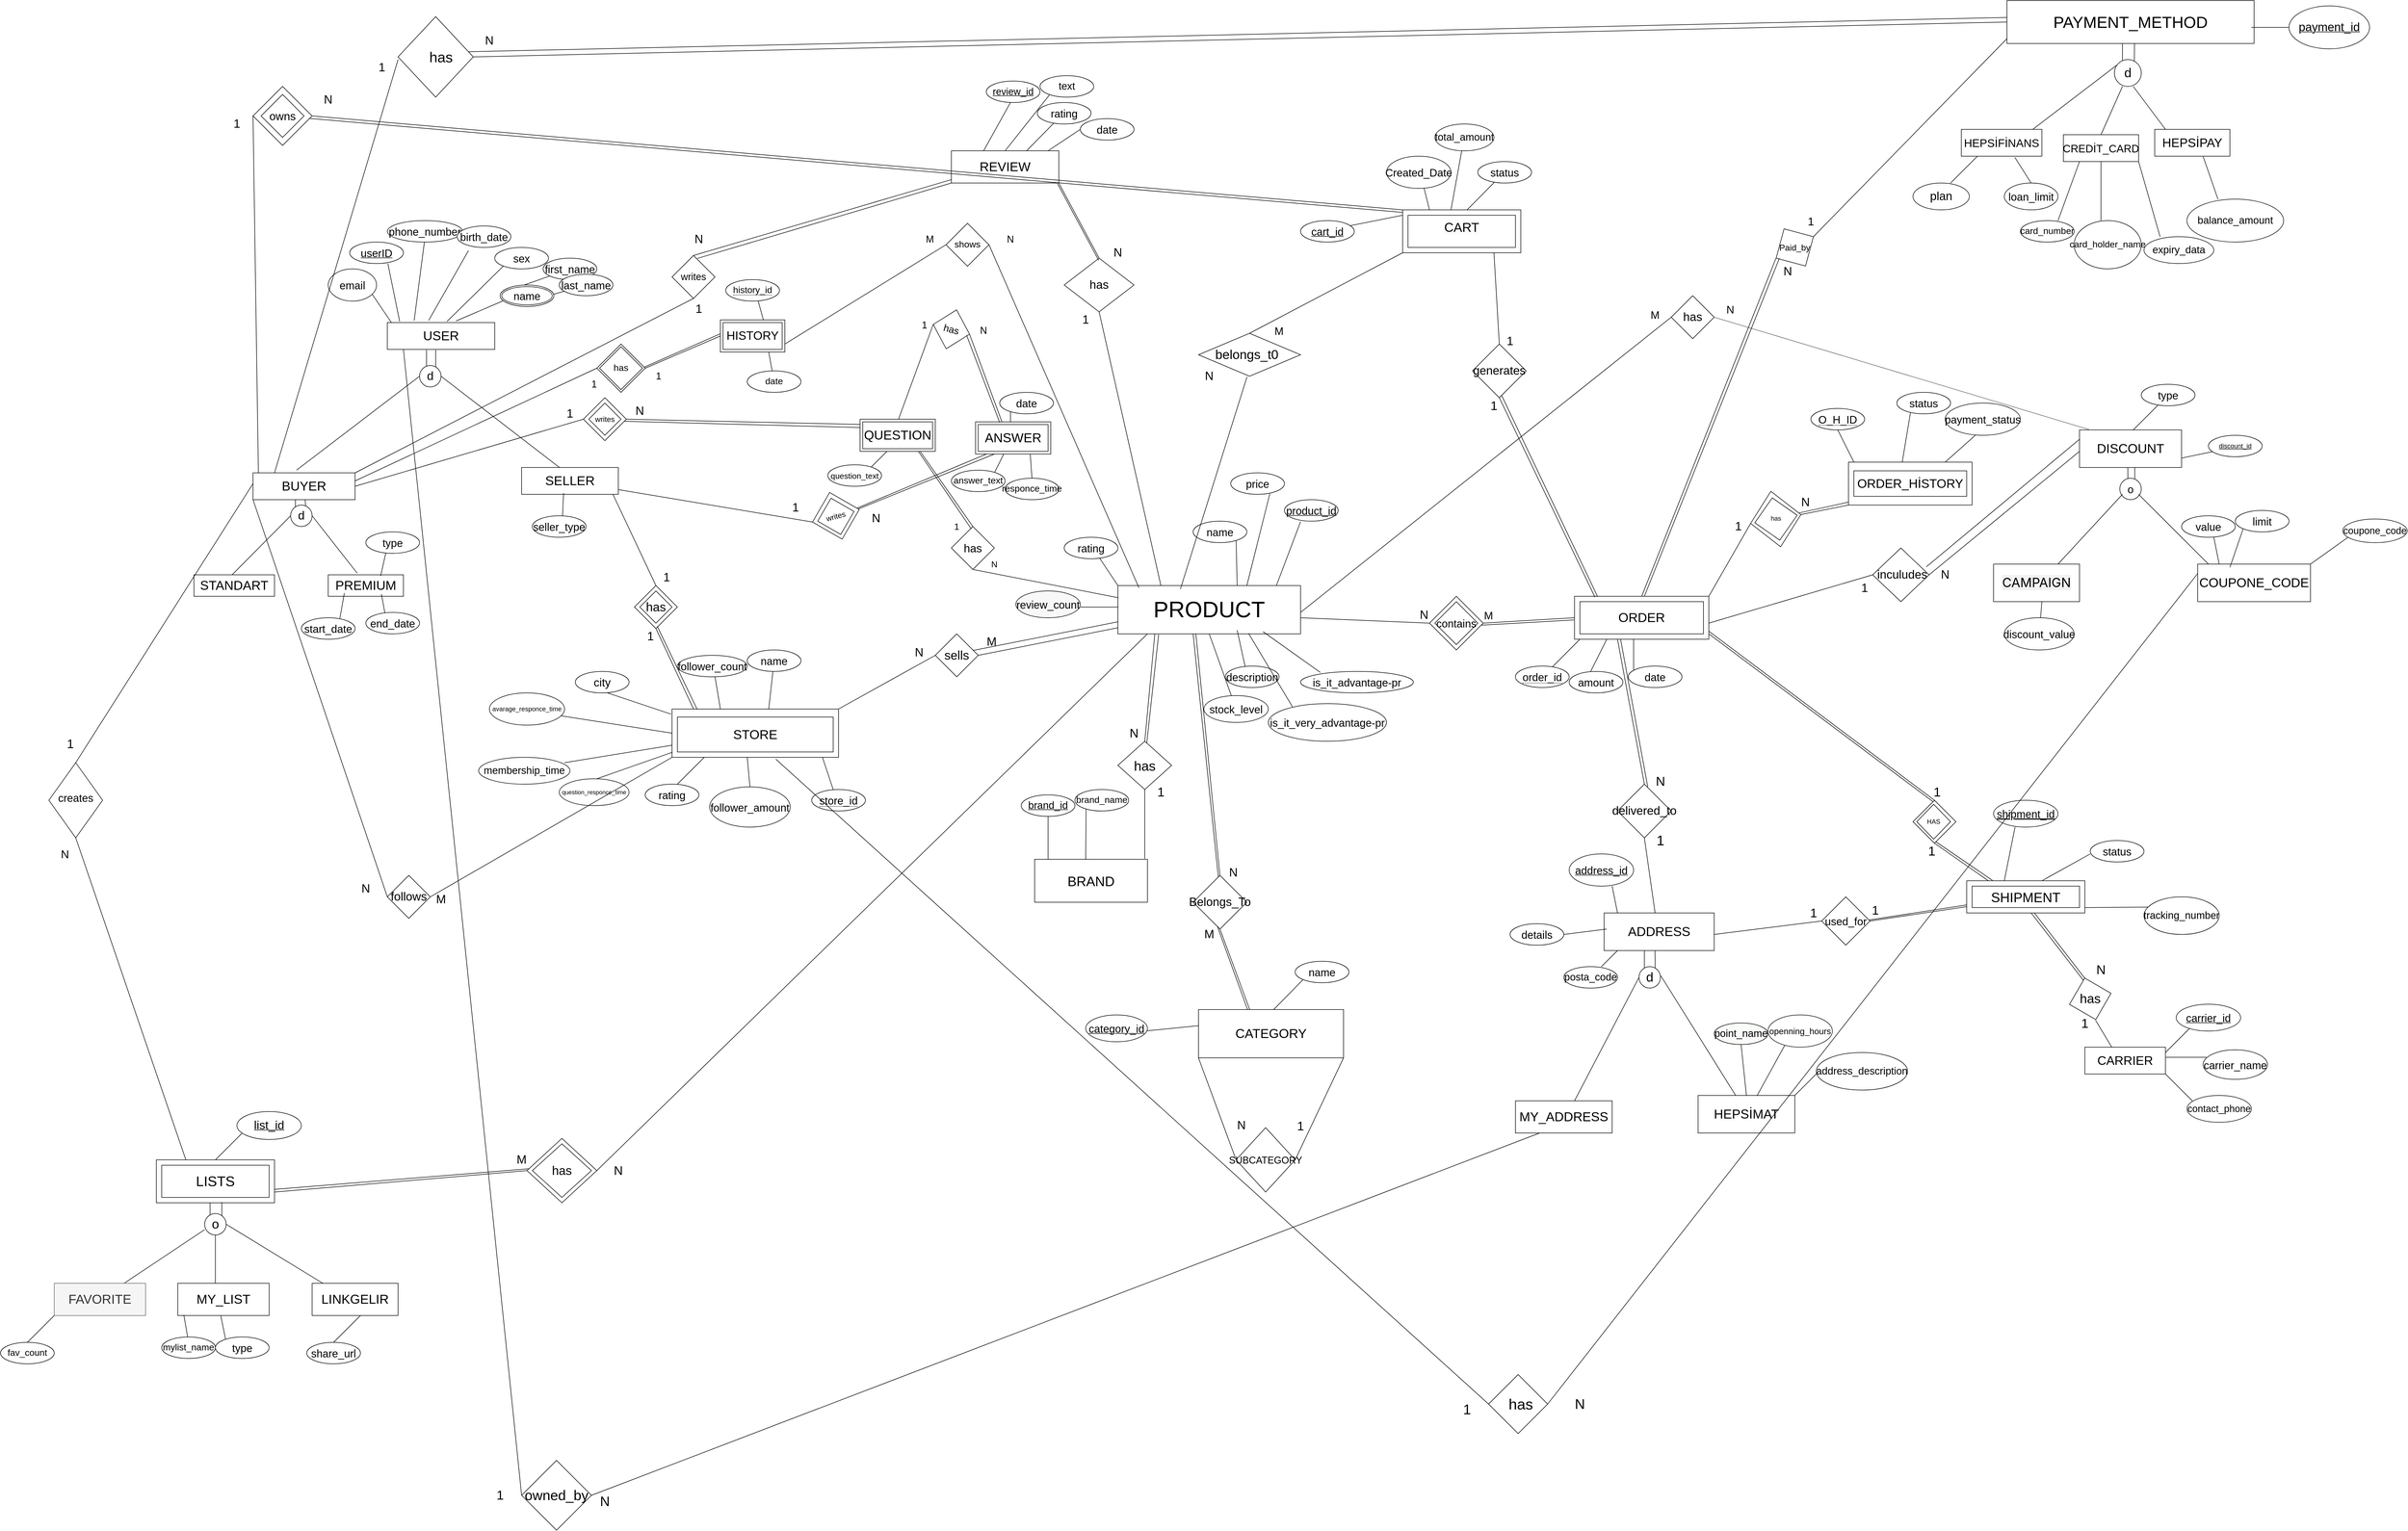 <mxfile version="26.0.5">
  <diagram name="Sayfa -1" id="zIWFugPS4GGNcsh2GaJp">
    <mxGraphModel grid="1" page="1" gridSize="10" guides="1" tooltips="1" connect="1" arrows="1" fold="1" pageScale="1" pageWidth="4681" pageHeight="3300" background="#ffffff" math="0" shadow="0">
      <root>
        <mxCell id="0" />
        <mxCell id="1" parent="0" />
        <mxCell id="DRymgxnRc4dztFTy69yj-68" value="&lt;font style=&quot;font-size: 24px;&quot;&gt;USER&lt;/font&gt;" style="html=1;dashed=0;whiteSpace=wrap;gradientColor=none;" vertex="1" parent="1">
          <mxGeometry x="1120" y="630" width="200" height="50" as="geometry" />
        </mxCell>
        <mxCell id="DRymgxnRc4dztFTy69yj-69" style="edgeStyle=none;shape=connector;rounded=0;orthogonalLoop=1;jettySize=auto;html=1;labelBackgroundColor=default;strokeColor=default;align=center;verticalAlign=middle;fontFamily=Helvetica;fontSize=11;fontColor=default;endArrow=none;endFill=0;entryX=0.038;entryY=0;entryDx=0;entryDy=0;entryPerimeter=0;" edge="1" parent="1" target="DRymgxnRc4dztFTy69yj-68">
          <mxGeometry relative="1" as="geometry">
            <mxPoint x="1087" y="570" as="sourcePoint" />
            <mxPoint x="1103" y="618" as="targetPoint" />
          </mxGeometry>
        </mxCell>
        <object label="&lt;font style=&quot;font-size: 20px;&quot;&gt;email&lt;/font&gt;" id="DRymgxnRc4dztFTy69yj-70">
          <mxCell style="ellipse;whiteSpace=wrap;align=center;html=1;fontStyle=0" vertex="1" parent="1">
            <mxGeometry x="1010" y="530" width="90" height="60" as="geometry" />
          </mxCell>
        </object>
        <mxCell id="DRymgxnRc4dztFTy69yj-71" value="" style="endArrow=none;html=1;rounded=0;" edge="1" parent="1">
          <mxGeometry width="50" height="50" relative="1" as="geometry">
            <mxPoint x="1248" y="627" as="sourcePoint" />
            <mxPoint x="1339" y="588" as="targetPoint" />
          </mxGeometry>
        </mxCell>
        <mxCell id="DRymgxnRc4dztFTy69yj-73" value="" style="endArrow=none;html=1;rounded=0;exitX=1;exitY=0.5;exitDx=0;exitDy=0;" edge="1" parent="1" source="DRymgxnRc4dztFTy69yj-85">
          <mxGeometry width="50" height="50" relative="1" as="geometry">
            <mxPoint x="1513" y="531" as="sourcePoint" />
            <mxPoint x="1507" y="566" as="targetPoint" />
          </mxGeometry>
        </mxCell>
        <mxCell id="DRymgxnRc4dztFTy69yj-74" value="" style="endArrow=none;html=1;rounded=0;" edge="1" parent="1">
          <mxGeometry width="50" height="50" relative="1" as="geometry">
            <mxPoint x="1231" y="628" as="sourcePoint" />
            <mxPoint x="1343" y="518" as="targetPoint" />
          </mxGeometry>
        </mxCell>
        <mxCell id="DRymgxnRc4dztFTy69yj-75" value="&lt;font style=&quot;font-size: 20px;&quot;&gt;sex&lt;/font&gt;" style="ellipse;whiteSpace=wrap;html=1;align=center;" vertex="1" parent="1">
          <mxGeometry x="1320" y="490" width="100" height="40" as="geometry" />
        </mxCell>
        <mxCell id="DRymgxnRc4dztFTy69yj-76" value="" style="endArrow=none;html=1;rounded=0;" edge="1" parent="1">
          <mxGeometry width="50" height="50" relative="1" as="geometry">
            <mxPoint x="1143" y="628" as="sourcePoint" />
            <mxPoint x="1121" y="520" as="targetPoint" />
          </mxGeometry>
        </mxCell>
        <mxCell id="DRymgxnRc4dztFTy69yj-77" value="&lt;font style=&quot;font-size: 20px;&quot;&gt;userID&lt;/font&gt;" style="ellipse;whiteSpace=wrap;html=1;align=center;fontStyle=4;" vertex="1" parent="1">
          <mxGeometry x="1050" y="480" width="100" height="40" as="geometry" />
        </mxCell>
        <mxCell id="DRymgxnRc4dztFTy69yj-78" value="" style="endArrow=none;html=1;rounded=0;entryX=0.493;entryY=1;entryDx=0;entryDy=0;entryPerimeter=0;" edge="1" parent="1" target="DRymgxnRc4dztFTy69yj-79">
          <mxGeometry width="50" height="50" relative="1" as="geometry">
            <mxPoint x="1170" y="626" as="sourcePoint" />
            <mxPoint x="1179" y="498" as="targetPoint" />
          </mxGeometry>
        </mxCell>
        <mxCell id="DRymgxnRc4dztFTy69yj-79" value="&lt;font style=&quot;font-size: 20px;&quot;&gt;phone_number&lt;/font&gt;" style="ellipse;whiteSpace=wrap;html=1;align=center;" vertex="1" parent="1">
          <mxGeometry x="1120" y="440" width="140" height="40" as="geometry" />
        </mxCell>
        <mxCell id="DRymgxnRc4dztFTy69yj-80" value="" style="endArrow=none;html=1;rounded=0;" edge="1" parent="1">
          <mxGeometry width="50" height="50" relative="1" as="geometry">
            <mxPoint x="1197" y="626" as="sourcePoint" />
            <mxPoint x="1271" y="496" as="targetPoint" />
          </mxGeometry>
        </mxCell>
        <mxCell id="DRymgxnRc4dztFTy69yj-81" value="birth_date" style="ellipse;whiteSpace=wrap;html=1;align=center;fontSize=20;" vertex="1" parent="1">
          <mxGeometry x="1250" y="450" width="100" height="40" as="geometry" />
        </mxCell>
        <mxCell id="DRymgxnRc4dztFTy69yj-82" value="" style="endArrow=none;html=1;rounded=0;exitX=0.5;exitY=0;exitDx=0;exitDy=0;" edge="1" parent="1" target="DRymgxnRc4dztFTy69yj-83">
          <mxGeometry width="50" height="50" relative="1" as="geometry">
            <mxPoint x="1375" y="560" as="sourcePoint" />
            <mxPoint x="1530" y="512" as="targetPoint" />
          </mxGeometry>
        </mxCell>
        <mxCell id="DRymgxnRc4dztFTy69yj-83" value="&lt;font style=&quot;font-size: 20px;&quot;&gt;first_name&lt;/font&gt;" style="ellipse;whiteSpace=wrap;html=1;align=center;" vertex="1" parent="1">
          <mxGeometry x="1410" y="510" width="100" height="40" as="geometry" />
        </mxCell>
        <mxCell id="DRymgxnRc4dztFTy69yj-84" value="" style="endArrow=none;html=1;rounded=0;exitX=1;exitY=0.5;exitDx=0;exitDy=0;" edge="1" parent="1" target="DRymgxnRc4dztFTy69yj-85">
          <mxGeometry width="50" height="50" relative="1" as="geometry">
            <mxPoint x="1420" y="580" as="sourcePoint" />
            <mxPoint x="1507" y="566" as="targetPoint" />
          </mxGeometry>
        </mxCell>
        <mxCell id="DRymgxnRc4dztFTy69yj-85" value="&lt;font style=&quot;font-size: 20px;&quot;&gt;last_name&lt;/font&gt;" style="ellipse;whiteSpace=wrap;html=1;align=center;" vertex="1" parent="1">
          <mxGeometry x="1440" y="540" width="100" height="40" as="geometry" />
        </mxCell>
        <mxCell id="DRymgxnRc4dztFTy69yj-86" value="" style="endArrow=none;html=1;rounded=0;" edge="1" parent="1">
          <mxGeometry width="50" height="50" relative="1" as="geometry">
            <mxPoint x="1210" y="721" as="sourcePoint" />
            <mxPoint x="1210" y="681" as="targetPoint" />
          </mxGeometry>
        </mxCell>
        <mxCell id="DRymgxnRc4dztFTy69yj-87" value="" style="endArrow=none;html=1;rounded=0;" edge="1" parent="1">
          <mxGeometry width="50" height="50" relative="1" as="geometry">
            <mxPoint x="1193" y="725" as="sourcePoint" />
            <mxPoint x="1193" y="681" as="targetPoint" />
          </mxGeometry>
        </mxCell>
        <mxCell id="DRymgxnRc4dztFTy69yj-88" value="&lt;font style=&quot;font-size: 22px;&quot;&gt;d&lt;/font&gt;" style="ellipse;whiteSpace=wrap;html=1;aspect=fixed;" vertex="1" parent="1">
          <mxGeometry x="1180" y="710" width="40" height="40" as="geometry" />
        </mxCell>
        <mxCell id="DRymgxnRc4dztFTy69yj-89" value="" style="endArrow=none;html=1;rounded=0;entryX=0;entryY=0.5;entryDx=0;entryDy=0;" edge="1" parent="1" target="DRymgxnRc4dztFTy69yj-88">
          <mxGeometry width="50" height="50" relative="1" as="geometry">
            <mxPoint x="951" y="905" as="sourcePoint" />
            <mxPoint x="1188" y="701" as="targetPoint" />
          </mxGeometry>
        </mxCell>
        <mxCell id="DRymgxnRc4dztFTy69yj-90" value="" style="endArrow=none;html=1;rounded=0;entryX=1;entryY=0.5;entryDx=0;entryDy=0;" edge="1" parent="1" target="DRymgxnRc4dztFTy69yj-88">
          <mxGeometry width="50" height="50" relative="1" as="geometry">
            <mxPoint x="1456" y="912" as="sourcePoint" />
            <mxPoint x="1215" y="746" as="targetPoint" />
          </mxGeometry>
        </mxCell>
        <mxCell id="DRymgxnRc4dztFTy69yj-91" value="&lt;font style=&quot;font-size: 24px;&quot;&gt;BUYER&lt;/font&gt;" style="html=1;dashed=0;whiteSpace=wrap;" vertex="1" parent="1">
          <mxGeometry x="870" y="910" width="190" height="50" as="geometry" />
        </mxCell>
        <mxCell id="DRymgxnRc4dztFTy69yj-92" value="&lt;font style=&quot;font-size: 24px;&quot;&gt;SELLER&lt;/font&gt;" style="html=1;dashed=0;whiteSpace=wrap;" vertex="1" parent="1">
          <mxGeometry x="1370" y="900" width="180" height="50" as="geometry" />
        </mxCell>
        <mxCell id="DRymgxnRc4dztFTy69yj-93" value="" style="endArrow=none;html=1;rounded=0;" edge="1" parent="1">
          <mxGeometry width="50" height="50" relative="1" as="geometry">
            <mxPoint x="949" y="985" as="sourcePoint" />
            <mxPoint x="949" y="960" as="targetPoint" />
          </mxGeometry>
        </mxCell>
        <mxCell id="DRymgxnRc4dztFTy69yj-94" value="" style="endArrow=none;html=1;rounded=0;" edge="1" parent="1" target="DRymgxnRc4dztFTy69yj-91">
          <mxGeometry width="50" height="50" relative="1" as="geometry">
            <mxPoint x="969" y="985" as="sourcePoint" />
            <mxPoint x="969" y="965" as="targetPoint" />
          </mxGeometry>
        </mxCell>
        <mxCell id="DRymgxnRc4dztFTy69yj-95" value="&lt;font style=&quot;font-size: 22px;&quot;&gt;d&lt;/font&gt;" style="ellipse;whiteSpace=wrap;html=1;aspect=fixed;" vertex="1" parent="1">
          <mxGeometry x="940" y="970" width="40" height="40" as="geometry" />
        </mxCell>
        <mxCell id="DRymgxnRc4dztFTy69yj-96" value="" style="endArrow=none;html=1;rounded=0;entryX=0;entryY=0.5;entryDx=0;entryDy=0;" edge="1" parent="1" target="DRymgxnRc4dztFTy69yj-95">
          <mxGeometry width="50" height="50" relative="1" as="geometry">
            <mxPoint x="829" y="1102" as="sourcePoint" />
            <mxPoint x="938" y="1001" as="targetPoint" />
          </mxGeometry>
        </mxCell>
        <mxCell id="DRymgxnRc4dztFTy69yj-97" value="" style="endArrow=none;html=1;rounded=0;exitX=1;exitY=0.5;exitDx=0;exitDy=0;" edge="1" parent="1" source="DRymgxnRc4dztFTy69yj-95">
          <mxGeometry width="50" height="50" relative="1" as="geometry">
            <mxPoint x="979" y="988" as="sourcePoint" />
            <mxPoint x="1064" y="1097" as="targetPoint" />
          </mxGeometry>
        </mxCell>
        <mxCell id="DRymgxnRc4dztFTy69yj-98" value="&lt;font style=&quot;font-size: 24px;&quot;&gt;STANDART&lt;/font&gt;" style="rounded=0;whiteSpace=wrap;html=1;" vertex="1" parent="1">
          <mxGeometry x="760" y="1100" width="150" height="40" as="geometry" />
        </mxCell>
        <mxCell id="DRymgxnRc4dztFTy69yj-99" value="&lt;font style=&quot;font-size: 24px;&quot;&gt;PREMIUM&lt;/font&gt;" style="rounded=0;whiteSpace=wrap;html=1;" vertex="1" parent="1">
          <mxGeometry x="1010" y="1100" width="140" height="40" as="geometry" />
        </mxCell>
        <mxCell id="DRymgxnRc4dztFTy69yj-100" value="" style="endArrow=none;html=1;rounded=0;exitX=0.697;exitY=0.052;exitDx=0;exitDy=0;exitPerimeter=0;" edge="1" parent="1" source="DRymgxnRc4dztFTy69yj-99">
          <mxGeometry width="50" height="50" relative="1" as="geometry">
            <mxPoint x="1109" y="1093" as="sourcePoint" />
            <mxPoint x="1117" y="1060" as="targetPoint" />
          </mxGeometry>
        </mxCell>
        <mxCell id="DRymgxnRc4dztFTy69yj-101" value="&lt;font style=&quot;font-size: 20px;&quot;&gt;type&lt;/font&gt;" style="ellipse;whiteSpace=wrap;html=1;align=center;" vertex="1" parent="1">
          <mxGeometry x="1080" y="1020" width="100" height="40" as="geometry" />
        </mxCell>
        <mxCell id="DRymgxnRc4dztFTy69yj-102" value="" style="endArrow=none;html=1;rounded=0;exitX=0.711;exitY=0.111;exitDx=0;exitDy=0;exitPerimeter=0;" edge="1" parent="1" source="DRymgxnRc4dztFTy69yj-104">
          <mxGeometry width="50" height="50" relative="1" as="geometry">
            <mxPoint x="1031" y="1174" as="sourcePoint" />
            <mxPoint x="1040" y="1134" as="targetPoint" />
          </mxGeometry>
        </mxCell>
        <mxCell id="DRymgxnRc4dztFTy69yj-103" value="" style="endArrow=none;html=1;rounded=0;" edge="1" parent="1">
          <mxGeometry width="50" height="50" relative="1" as="geometry">
            <mxPoint x="1116" y="1174" as="sourcePoint" />
            <mxPoint x="1109" y="1136" as="targetPoint" />
          </mxGeometry>
        </mxCell>
        <mxCell id="DRymgxnRc4dztFTy69yj-104" value="&lt;font style=&quot;font-size: 20px;&quot;&gt;start_date&lt;/font&gt;" style="ellipse;whiteSpace=wrap;html=1;align=center;" vertex="1" parent="1">
          <mxGeometry x="960" y="1180" width="100" height="40" as="geometry" />
        </mxCell>
        <mxCell id="DRymgxnRc4dztFTy69yj-105" value="&lt;font style=&quot;font-size: 20px;&quot;&gt;end_date&lt;/font&gt;" style="ellipse;whiteSpace=wrap;html=1;align=center;" vertex="1" parent="1">
          <mxGeometry x="1080" y="1170" width="100" height="40" as="geometry" />
        </mxCell>
        <mxCell id="DRymgxnRc4dztFTy69yj-106" value="" style="endArrow=none;html=1;rounded=0;entryX=0.434;entryY=0.955;entryDx=0;entryDy=0;entryPerimeter=0;" edge="1" parent="1" target="DRymgxnRc4dztFTy69yj-92">
          <mxGeometry width="50" height="50" relative="1" as="geometry">
            <mxPoint x="1446" y="994" as="sourcePoint" />
            <mxPoint x="1508" y="979" as="targetPoint" />
          </mxGeometry>
        </mxCell>
        <mxCell id="DRymgxnRc4dztFTy69yj-107" value="&lt;font style=&quot;font-size: 20px;&quot;&gt;seller_type&lt;/font&gt;" style="ellipse;whiteSpace=wrap;html=1;align=center;" vertex="1" parent="1">
          <mxGeometry x="1390" y="990" width="100" height="40" as="geometry" />
        </mxCell>
        <mxCell id="DRymgxnRc4dztFTy69yj-108" value="&lt;font style=&quot;font-size: 42px;&quot;&gt;PRODUCT&lt;/font&gt;" style="html=1;dashed=0;whiteSpace=wrap;" vertex="1" parent="1">
          <mxGeometry x="2480" y="1120" width="340" height="90" as="geometry" />
        </mxCell>
        <mxCell id="DRymgxnRc4dztFTy69yj-109" value="" style="endArrow=none;html=1;rounded=0;exitX=0;exitY=0;exitDx=0;exitDy=0;" edge="1" parent="1" source="DRymgxnRc4dztFTy69yj-108">
          <mxGeometry width="50" height="50" relative="1" as="geometry">
            <mxPoint x="2486" y="1112" as="sourcePoint" />
            <mxPoint x="2446" y="1069" as="targetPoint" />
          </mxGeometry>
        </mxCell>
        <mxCell id="DRymgxnRc4dztFTy69yj-110" value="&lt;font style=&quot;font-size: 20px;&quot;&gt;rating&lt;/font&gt;" style="ellipse;whiteSpace=wrap;html=1;align=center;" vertex="1" parent="1">
          <mxGeometry x="2380" y="1030" width="100" height="40" as="geometry" />
        </mxCell>
        <mxCell id="DRymgxnRc4dztFTy69yj-111" value="" style="endArrow=none;html=1;rounded=0;" edge="1" parent="1">
          <mxGeometry width="50" height="50" relative="1" as="geometry">
            <mxPoint x="2702" y="1120" as="sourcePoint" />
            <mxPoint x="2700" y="1033" as="targetPoint" />
          </mxGeometry>
        </mxCell>
        <mxCell id="DRymgxnRc4dztFTy69yj-112" value="&lt;font style=&quot;font-size: 20px;&quot;&gt;name&lt;/font&gt;" style="ellipse;whiteSpace=wrap;html=1;align=center;" vertex="1" parent="1">
          <mxGeometry x="2620" y="1000" width="100" height="40" as="geometry" />
        </mxCell>
        <mxCell id="DRymgxnRc4dztFTy69yj-115" value="" style="endArrow=none;html=1;rounded=0;entryX=0.45;entryY=0.95;entryDx=0;entryDy=0;entryPerimeter=0;exitX=0.33;exitY=-0.009;exitDx=0;exitDy=0;exitPerimeter=0;" edge="1" parent="1">
          <mxGeometry width="50" height="50" relative="1" as="geometry">
            <mxPoint x="2720" y="1120" as="sourcePoint" />
            <mxPoint x="2762.8" y="948.81" as="targetPoint" />
          </mxGeometry>
        </mxCell>
        <mxCell id="DRymgxnRc4dztFTy69yj-116" value="&lt;font style=&quot;font-size: 20px;&quot;&gt;price&lt;/font&gt;" style="ellipse;whiteSpace=wrap;html=1;align=center;" vertex="1" parent="1">
          <mxGeometry x="2690" y="910" width="100" height="40" as="geometry" />
        </mxCell>
        <mxCell id="DRymgxnRc4dztFTy69yj-117" value="" style="endArrow=none;html=1;rounded=0;" edge="1" parent="1">
          <mxGeometry width="50" height="50" relative="1" as="geometry">
            <mxPoint x="2775" y="1120" as="sourcePoint" />
            <mxPoint x="2820" y="1001" as="targetPoint" />
          </mxGeometry>
        </mxCell>
        <mxCell id="DRymgxnRc4dztFTy69yj-118" value="&lt;font style=&quot;font-size: 20px;&quot;&gt;product_id&lt;/font&gt;" style="ellipse;whiteSpace=wrap;html=1;align=center;fontStyle=4;" vertex="1" parent="1">
          <mxGeometry x="2790" y="960" width="100" height="40" as="geometry" />
        </mxCell>
        <mxCell id="DRymgxnRc4dztFTy69yj-119" value="" style="endArrow=none;html=1;rounded=0;" edge="1" parent="1">
          <mxGeometry width="50" height="50" relative="1" as="geometry">
            <mxPoint x="2717" y="1272" as="sourcePoint" />
            <mxPoint x="2702" y="1203" as="targetPoint" />
          </mxGeometry>
        </mxCell>
        <mxCell id="DRymgxnRc4dztFTy69yj-120" value="" style="endArrow=none;html=1;rounded=0;entryX=0.795;entryY=0.955;entryDx=0;entryDy=0;entryPerimeter=0;" edge="1" parent="1" target="DRymgxnRc4dztFTy69yj-108">
          <mxGeometry width="50" height="50" relative="1" as="geometry">
            <mxPoint x="2857" y="1282" as="sourcePoint" />
            <mxPoint x="2804" y="1205" as="targetPoint" />
          </mxGeometry>
        </mxCell>
        <mxCell id="DRymgxnRc4dztFTy69yj-121" value="&lt;font style=&quot;font-size: 20px;&quot;&gt;description&lt;/font&gt;" style="ellipse;whiteSpace=wrap;html=1;align=center;" vertex="1" parent="1">
          <mxGeometry x="2680" y="1270" width="100" height="40" as="geometry" />
        </mxCell>
        <mxCell id="DRymgxnRc4dztFTy69yj-122" value="&lt;font style=&quot;font-size: 20px;&quot;&gt;is_it_advantage-pr&lt;/font&gt;" style="ellipse;whiteSpace=wrap;html=1;align=center;" vertex="1" parent="1">
          <mxGeometry x="2820" y="1280" width="210" height="40" as="geometry" />
        </mxCell>
        <mxCell id="DRymgxnRc4dztFTy69yj-123" value="" style="endArrow=none;html=1;rounded=0;entryX=0.715;entryY=0.989;entryDx=0;entryDy=0;entryPerimeter=0;" edge="1" parent="1" target="DRymgxnRc4dztFTy69yj-108">
          <mxGeometry width="50" height="50" relative="1" as="geometry">
            <mxPoint x="2805" y="1346" as="sourcePoint" />
            <mxPoint x="2741" y="1207" as="targetPoint" />
          </mxGeometry>
        </mxCell>
        <mxCell id="DRymgxnRc4dztFTy69yj-124" value="&lt;font style=&quot;font-size: 20px;&quot;&gt;is_it_very_advantage-pr&lt;/font&gt;" style="ellipse;whiteSpace=wrap;html=1;align=center;" vertex="1" parent="1">
          <mxGeometry x="2760" y="1340" width="220" height="70" as="geometry" />
        </mxCell>
        <mxCell id="DRymgxnRc4dztFTy69yj-131" value="" style="endArrow=none;html=1;rounded=0;entryX=0;entryY=0.5;entryDx=0;entryDy=0;" edge="1" parent="1" target="Mb1BXkWFaJ0hx8vOr9ma-4">
          <mxGeometry width="50" height="50" relative="1" as="geometry">
            <mxPoint x="2068" y="820" as="sourcePoint" />
            <mxPoint x="2131.025" y="633.502" as="targetPoint" />
          </mxGeometry>
        </mxCell>
        <mxCell id="DRymgxnRc4dztFTy69yj-132" value="" style="endArrow=none;html=1;rounded=0;exitX=1;exitY=0.5;exitDx=0;exitDy=0;" edge="1" parent="1" source="Mb1BXkWFaJ0hx8vOr9ma-4">
          <mxGeometry width="50" height="50" relative="1" as="geometry">
            <mxPoint x="2208.975" y="651.498" as="sourcePoint" />
            <mxPoint x="2266" y="820" as="targetPoint" />
          </mxGeometry>
        </mxCell>
        <mxCell id="DRymgxnRc4dztFTy69yj-150" value="" style="endArrow=none;html=1;rounded=0;entryX=0;entryY=0.5;entryDx=0;entryDy=0;exitX=1;exitY=0.5;exitDx=0;exitDy=0;" edge="1" parent="1" source="DRymgxnRc4dztFTy69yj-91">
          <mxGeometry width="50" height="50" relative="1" as="geometry">
            <mxPoint x="1060" y="920" as="sourcePoint" />
            <mxPoint x="1485" y="810" as="targetPoint" />
          </mxGeometry>
        </mxCell>
        <mxCell id="DRymgxnRc4dztFTy69yj-152" value="" style="endArrow=none;html=1;rounded=0;entryX=1;entryY=0.5;entryDx=0;entryDy=0;" edge="1" parent="1">
          <mxGeometry width="50" height="50" relative="1" as="geometry">
            <mxPoint x="2010" y="820" as="sourcePoint" />
            <mxPoint x="1565" y="810" as="targetPoint" />
          </mxGeometry>
        </mxCell>
        <mxCell id="DRymgxnRc4dztFTy69yj-154" value="" style="endArrow=none;html=1;rounded=0;entryX=0.5;entryY=1;entryDx=0;entryDy=0;exitX=1.001;exitY=0.825;exitDx=0;exitDy=0;exitPerimeter=0;" edge="1" parent="1" source="DRymgxnRc4dztFTy69yj-92" target="Mb1BXkWFaJ0hx8vOr9ma-14">
          <mxGeometry width="50" height="50" relative="1" as="geometry">
            <mxPoint x="1540" y="940" as="sourcePoint" />
            <mxPoint x="1910" y="980" as="targetPoint" />
          </mxGeometry>
        </mxCell>
        <mxCell id="DRymgxnRc4dztFTy69yj-155" value="" style="endArrow=none;html=1;rounded=0;entryX=0;entryY=1;entryDx=0;entryDy=0;" edge="1" parent="1">
          <mxGeometry width="50" height="50" relative="1" as="geometry">
            <mxPoint x="1990" y="980" as="sourcePoint" />
            <mxPoint x="2250" y="875" as="targetPoint" />
          </mxGeometry>
        </mxCell>
        <mxCell id="DRymgxnRc4dztFTy69yj-158" value="" style="endArrow=none;html=1;rounded=0;exitX=0.958;exitY=0.549;exitDx=0;exitDy=0;exitPerimeter=0;entryX=0.006;entryY=0.118;entryDx=0;entryDy=0;entryPerimeter=0;" edge="1" parent="1">
          <mxGeometry width="50" height="50" relative="1" as="geometry">
            <mxPoint x="1561.64" y="813.92" as="sourcePoint" />
            <mxPoint x="2010.78" y="825.9" as="targetPoint" />
          </mxGeometry>
        </mxCell>
        <mxCell id="DRymgxnRc4dztFTy69yj-164" value="&lt;font style=&quot;font-size: 24px;&quot;&gt;REVIEW&lt;/font&gt;" style="rounded=0;whiteSpace=wrap;html=1;" vertex="1" parent="1">
          <mxGeometry x="2170" y="310" width="200" height="60" as="geometry" />
        </mxCell>
        <mxCell id="DRymgxnRc4dztFTy69yj-165" value="" style="rhombus;whiteSpace=wrap;html=1;" vertex="1" parent="1">
          <mxGeometry x="2380" y="510" width="130" height="100" as="geometry" />
        </mxCell>
        <mxCell id="DRymgxnRc4dztFTy69yj-167" value="" style="endArrow=none;html=1;rounded=0;entryX=0.5;entryY=1;entryDx=0;entryDy=0;" edge="1" parent="1" target="DRymgxnRc4dztFTy69yj-165">
          <mxGeometry width="50" height="50" relative="1" as="geometry">
            <mxPoint x="2560" y="1120" as="sourcePoint" />
            <mxPoint x="2610" y="1070" as="targetPoint" />
          </mxGeometry>
        </mxCell>
        <mxCell id="DRymgxnRc4dztFTy69yj-169" value="" style="endArrow=none;html=1;rounded=0;exitX=0.5;exitY=0;exitDx=0;exitDy=0;entryX=1;entryY=1;entryDx=0;entryDy=0;" edge="1" parent="1" source="DRymgxnRc4dztFTy69yj-165" target="DRymgxnRc4dztFTy69yj-164">
          <mxGeometry width="50" height="50" relative="1" as="geometry">
            <mxPoint x="2320" y="430" as="sourcePoint" />
            <mxPoint x="2370" y="380" as="targetPoint" />
          </mxGeometry>
        </mxCell>
        <mxCell id="DRymgxnRc4dztFTy69yj-172" value="" style="endArrow=none;html=1;rounded=0;exitX=1;exitY=0;exitDx=0;exitDy=0;entryX=0.5;entryY=1;entryDx=0;entryDy=0;" edge="1" parent="1" source="DRymgxnRc4dztFTy69yj-91" target="Mb1BXkWFaJ0hx8vOr9ma-19">
          <mxGeometry width="50" height="50" relative="1" as="geometry">
            <mxPoint x="1630" y="680" as="sourcePoint" />
            <mxPoint x="1740" y="660" as="targetPoint" />
          </mxGeometry>
        </mxCell>
        <mxCell id="DRymgxnRc4dztFTy69yj-173" value="" style="endArrow=none;html=1;rounded=0;entryX=0;entryY=1;entryDx=0;entryDy=0;exitX=0.59;exitY=0.068;exitDx=0;exitDy=0;exitPerimeter=0;" edge="1" parent="1" source="Mb1BXkWFaJ0hx8vOr9ma-19" target="DRymgxnRc4dztFTy69yj-164">
          <mxGeometry width="50" height="50" relative="1" as="geometry">
            <mxPoint x="1690" y="480" as="sourcePoint" />
            <mxPoint x="1700" y="510" as="targetPoint" />
          </mxGeometry>
        </mxCell>
        <mxCell id="DRymgxnRc4dztFTy69yj-174" value="" style="endArrow=none;html=1;rounded=0;" edge="1" parent="1">
          <mxGeometry width="50" height="50" relative="1" as="geometry">
            <mxPoint x="2250" y="910" as="sourcePoint" />
            <mxPoint x="2270" y="870" as="targetPoint" />
          </mxGeometry>
        </mxCell>
        <mxCell id="DRymgxnRc4dztFTy69yj-175" value="&lt;font style=&quot;font-size: 17px;&quot;&gt;answer_text&lt;/font&gt;" style="ellipse;whiteSpace=wrap;html=1;align=center;" vertex="1" parent="1">
          <mxGeometry x="2170" y="905" width="100" height="40" as="geometry" />
        </mxCell>
        <mxCell id="DRymgxnRc4dztFTy69yj-176" value="" style="endArrow=none;html=1;rounded=0;" edge="1" parent="1">
          <mxGeometry width="50" height="50" relative="1" as="geometry">
            <mxPoint x="2333.75" y="875" as="sourcePoint" />
            <mxPoint x="2330" y="870" as="targetPoint" />
          </mxGeometry>
        </mxCell>
        <mxCell id="DRymgxnRc4dztFTy69yj-177" value="responce_time" style="ellipse;whiteSpace=wrap;html=1;align=center;fontSize=17;" vertex="1" parent="1">
          <mxGeometry x="2270" y="920" width="100" height="40" as="geometry" />
        </mxCell>
        <mxCell id="DRymgxnRc4dztFTy69yj-178" value="" style="endArrow=none;html=1;rounded=0;" edge="1" parent="1">
          <mxGeometry width="50" height="50" relative="1" as="geometry">
            <mxPoint x="2280" y="820" as="sourcePoint" />
            <mxPoint x="2280" y="790" as="targetPoint" />
          </mxGeometry>
        </mxCell>
        <mxCell id="DRymgxnRc4dztFTy69yj-179" value="date" style="ellipse;whiteSpace=wrap;html=1;align=center;fontSize=20;" vertex="1" parent="1">
          <mxGeometry x="2260" y="760" width="100" height="40" as="geometry" />
        </mxCell>
        <mxCell id="DRymgxnRc4dztFTy69yj-185" value="" style="endArrow=none;html=1;rounded=0;" edge="1" parent="1">
          <mxGeometry width="50" height="50" relative="1" as="geometry">
            <mxPoint x="2230" y="310" as="sourcePoint" />
            <mxPoint x="2280" y="220" as="targetPoint" />
          </mxGeometry>
        </mxCell>
        <mxCell id="DRymgxnRc4dztFTy69yj-187" value="&lt;font style=&quot;font-size: 18px;&quot;&gt;review_id&lt;/font&gt;" style="ellipse;whiteSpace=wrap;html=1;align=center;fontStyle=4;" vertex="1" parent="1">
          <mxGeometry x="2235" y="180" width="100" height="40" as="geometry" />
        </mxCell>
        <mxCell id="DRymgxnRc4dztFTy69yj-188" value="" style="endArrow=none;html=1;rounded=0;entryX=0.182;entryY=0.876;entryDx=0;entryDy=0;entryPerimeter=0;" edge="1" parent="1" target="DRymgxnRc4dztFTy69yj-189">
          <mxGeometry width="50" height="50" relative="1" as="geometry">
            <mxPoint x="2270" y="310" as="sourcePoint" />
            <mxPoint x="2350" y="210" as="targetPoint" />
          </mxGeometry>
        </mxCell>
        <mxCell id="DRymgxnRc4dztFTy69yj-189" value="&lt;font style=&quot;font-size: 19px;&quot;&gt;text&lt;/font&gt;" style="ellipse;whiteSpace=wrap;html=1;align=center;" vertex="1" parent="1">
          <mxGeometry x="2335" y="170" width="100" height="40" as="geometry" />
        </mxCell>
        <mxCell id="DRymgxnRc4dztFTy69yj-190" value="" style="endArrow=none;html=1;rounded=0;" edge="1" parent="1">
          <mxGeometry width="50" height="50" relative="1" as="geometry">
            <mxPoint x="2310" y="310" as="sourcePoint" />
            <mxPoint x="2361" y="258" as="targetPoint" />
          </mxGeometry>
        </mxCell>
        <mxCell id="DRymgxnRc4dztFTy69yj-191" value="&lt;font style=&quot;font-size: 20px;&quot;&gt;rating&lt;/font&gt;" style="ellipse;whiteSpace=wrap;html=1;align=center;" vertex="1" parent="1">
          <mxGeometry x="2330" y="220" width="100" height="40" as="geometry" />
        </mxCell>
        <mxCell id="DRymgxnRc4dztFTy69yj-192" value="" style="endArrow=none;html=1;rounded=0;" edge="1" parent="1">
          <mxGeometry width="50" height="50" relative="1" as="geometry">
            <mxPoint x="2350" y="310" as="sourcePoint" />
            <mxPoint x="2410" y="270" as="targetPoint" />
          </mxGeometry>
        </mxCell>
        <mxCell id="DRymgxnRc4dztFTy69yj-193" value="&lt;font style=&quot;font-size: 20px;&quot;&gt;date&lt;/font&gt;" style="ellipse;whiteSpace=wrap;html=1;align=center;" vertex="1" parent="1">
          <mxGeometry x="2410" y="250" width="100" height="40" as="geometry" />
        </mxCell>
        <mxCell id="DRymgxnRc4dztFTy69yj-194" value="" style="endArrow=none;html=1;rounded=0;exitX=0.5;exitY=0;exitDx=0;exitDy=0;entryX=-0.003;entryY=0.897;entryDx=0;entryDy=0;entryPerimeter=0;" edge="1" parent="1" source="Mb1BXkWFaJ0hx8vOr9ma-19" target="DRymgxnRc4dztFTy69yj-164">
          <mxGeometry width="50" height="50" relative="1" as="geometry">
            <mxPoint x="1690" y="460" as="sourcePoint" />
            <mxPoint x="2175" y="370" as="targetPoint" />
          </mxGeometry>
        </mxCell>
        <mxCell id="DRymgxnRc4dztFTy69yj-195" value="" style="endArrow=none;html=1;rounded=0;exitX=0.494;exitY=0.04;exitDx=0;exitDy=0;entryX=0.987;entryY=1.015;entryDx=0;entryDy=0;entryPerimeter=0;exitPerimeter=0;" edge="1" parent="1" source="DRymgxnRc4dztFTy69yj-165" target="DRymgxnRc4dztFTy69yj-164">
          <mxGeometry width="50" height="50" relative="1" as="geometry">
            <mxPoint x="2320" y="420" as="sourcePoint" />
            <mxPoint x="2370" y="370" as="targetPoint" />
          </mxGeometry>
        </mxCell>
        <mxCell id="DRymgxnRc4dztFTy69yj-199" value="" style="endArrow=none;html=1;rounded=0;entryX=-0.002;entryY=0.878;entryDx=0;entryDy=0;entryPerimeter=0;exitX=0.971;exitY=0.482;exitDx=0;exitDy=0;exitPerimeter=0;" edge="1" parent="1">
          <mxGeometry width="50" height="50" relative="1" as="geometry">
            <mxPoint x="1987.68" y="978.56" as="sourcePoint" />
            <mxPoint x="2249.74" y="868.9" as="targetPoint" />
          </mxGeometry>
        </mxCell>
        <mxCell id="DRymgxnRc4dztFTy69yj-215" value="" style="html=1;dashed=0;whiteSpace=wrap;" vertex="1" parent="1">
          <mxGeometry x="1650" y="1350" width="310" height="90" as="geometry" />
        </mxCell>
        <mxCell id="DRymgxnRc4dztFTy69yj-216" value="&lt;font style=&quot;font-size: 24px;&quot;&gt;STORE&lt;/font&gt;" style="html=1;dashed=0;whiteSpace=wrap;" vertex="1" parent="1">
          <mxGeometry x="1660" y="1365" width="290" height="65" as="geometry" />
        </mxCell>
        <mxCell id="DRymgxnRc4dztFTy69yj-222" value="" style="endArrow=none;html=1;rounded=0;exitX=-0.006;exitY=0.106;exitDx=0;exitDy=0;exitPerimeter=0;" edge="1" parent="1" source="DRymgxnRc4dztFTy69yj-215">
          <mxGeometry width="50" height="50" relative="1" as="geometry">
            <mxPoint x="1570" y="1370" as="sourcePoint" />
            <mxPoint x="1530" y="1320" as="targetPoint" />
          </mxGeometry>
        </mxCell>
        <mxCell id="DRymgxnRc4dztFTy69yj-223" value="&lt;font style=&quot;font-size: 21px;&quot;&gt;city&lt;/font&gt;" style="ellipse;whiteSpace=wrap;html=1;align=center;" vertex="1" parent="1">
          <mxGeometry x="1470" y="1280" width="100" height="40" as="geometry" />
        </mxCell>
        <mxCell id="DRymgxnRc4dztFTy69yj-224" value="" style="endArrow=none;html=1;rounded=0;entryX=0;entryY=0.5;entryDx=0;entryDy=0;exitX=0.945;exitY=0.709;exitDx=0;exitDy=0;exitPerimeter=0;" edge="1" parent="1" source="DRymgxnRc4dztFTy69yj-227" target="DRymgxnRc4dztFTy69yj-215">
          <mxGeometry width="50" height="50" relative="1" as="geometry">
            <mxPoint x="1450" y="1340" as="sourcePoint" />
            <mxPoint x="1510" y="1380" as="targetPoint" />
          </mxGeometry>
        </mxCell>
        <mxCell id="DRymgxnRc4dztFTy69yj-225" value="" style="endArrow=none;html=1;rounded=0;entryX=0;entryY=0.75;entryDx=0;entryDy=0;" edge="1" parent="1" target="DRymgxnRc4dztFTy69yj-215">
          <mxGeometry width="50" height="50" relative="1" as="geometry">
            <mxPoint x="1450" y="1450" as="sourcePoint" />
            <mxPoint x="1500" y="1400" as="targetPoint" />
          </mxGeometry>
        </mxCell>
        <mxCell id="DRymgxnRc4dztFTy69yj-226" value="" style="endArrow=none;html=1;rounded=0;entryX=0.003;entryY=0.894;entryDx=0;entryDy=0;entryPerimeter=0;" edge="1" parent="1" target="DRymgxnRc4dztFTy69yj-215">
          <mxGeometry width="50" height="50" relative="1" as="geometry">
            <mxPoint x="1510" y="1480" as="sourcePoint" />
            <mxPoint x="1550" y="1430" as="targetPoint" />
          </mxGeometry>
        </mxCell>
        <mxCell id="DRymgxnRc4dztFTy69yj-227" value="avarage_responce_time" style="ellipse;whiteSpace=wrap;html=1;align=center;" vertex="1" parent="1">
          <mxGeometry x="1310" y="1320" width="140" height="60" as="geometry" />
        </mxCell>
        <mxCell id="DRymgxnRc4dztFTy69yj-228" value="&lt;font style=&quot;font-size: 19px;&quot;&gt;membership_time&lt;/font&gt;" style="ellipse;whiteSpace=wrap;html=1;align=center;" vertex="1" parent="1">
          <mxGeometry x="1290" y="1440" width="170" height="50" as="geometry" />
        </mxCell>
        <mxCell id="DRymgxnRc4dztFTy69yj-229" value="&lt;font style=&quot;font-size: 11px;&quot;&gt;question_responce_time&lt;/font&gt;" style="ellipse;whiteSpace=wrap;html=1;align=center;" vertex="1" parent="1">
          <mxGeometry x="1440" y="1480" width="130" height="50" as="geometry" />
        </mxCell>
        <mxCell id="DRymgxnRc4dztFTy69yj-230" value="" style="endArrow=none;html=1;rounded=0;entryX=0;entryY=1;entryDx=0;entryDy=0;" edge="1" parent="1" target="DRymgxnRc4dztFTy69yj-91">
          <mxGeometry width="50" height="50" relative="1" as="geometry">
            <mxPoint x="1120" y="1700" as="sourcePoint" />
            <mxPoint x="860" y="960" as="targetPoint" />
          </mxGeometry>
        </mxCell>
        <mxCell id="DRymgxnRc4dztFTy69yj-231" value="" style="rhombus;whiteSpace=wrap;html=1;" vertex="1" parent="1">
          <mxGeometry x="1120" y="1660" width="80" height="80" as="geometry" />
        </mxCell>
        <mxCell id="DRymgxnRc4dztFTy69yj-233" value="" style="endArrow=none;html=1;rounded=0;entryX=0;entryY=1;entryDx=0;entryDy=0;" edge="1" parent="1" target="DRymgxnRc4dztFTy69yj-215">
          <mxGeometry width="50" height="50" relative="1" as="geometry">
            <mxPoint x="1200" y="1700" as="sourcePoint" />
            <mxPoint x="1250" y="1650" as="targetPoint" />
          </mxGeometry>
        </mxCell>
        <mxCell id="DRymgxnRc4dztFTy69yj-234" value="" style="endArrow=none;html=1;rounded=0;" edge="1" parent="1">
          <mxGeometry width="50" height="50" relative="1" as="geometry">
            <mxPoint x="1660" y="1490" as="sourcePoint" />
            <mxPoint x="1710" y="1440" as="targetPoint" />
          </mxGeometry>
        </mxCell>
        <mxCell id="DRymgxnRc4dztFTy69yj-235" value="&lt;font style=&quot;font-size: 20px;&quot;&gt;rating&lt;/font&gt;" style="ellipse;whiteSpace=wrap;html=1;align=center;" vertex="1" parent="1">
          <mxGeometry x="1600" y="1490" width="100" height="40" as="geometry" />
        </mxCell>
        <mxCell id="DRymgxnRc4dztFTy69yj-243" value="" style="endArrow=none;html=1;rounded=0;" edge="1" parent="1">
          <mxGeometry width="50" height="50" relative="1" as="geometry">
            <mxPoint x="1950" y="1500" as="sourcePoint" />
            <mxPoint x="1930" y="1440" as="targetPoint" />
          </mxGeometry>
        </mxCell>
        <mxCell id="DRymgxnRc4dztFTy69yj-246" value="&lt;span style=&quot;border-bottom: 1px dotted&quot;&gt;&lt;font style=&quot;font-size: 20px;&quot;&gt;store_id&lt;/font&gt;&lt;/span&gt;" style="ellipse;whiteSpace=wrap;html=1;align=center;" vertex="1" parent="1">
          <mxGeometry x="1910" y="1500" width="100" height="40" as="geometry" />
        </mxCell>
        <mxCell id="DRymgxnRc4dztFTy69yj-248" value="" style="rhombus;whiteSpace=wrap;html=1;" vertex="1" parent="1">
          <mxGeometry x="1580" y="1120" width="80" height="80" as="geometry" />
        </mxCell>
        <mxCell id="DRymgxnRc4dztFTy69yj-251" value="" style="endArrow=none;html=1;rounded=0;entryX=0.5;entryY=1;entryDx=0;entryDy=0;" edge="1" parent="1" target="DRymgxnRc4dztFTy69yj-248">
          <mxGeometry width="50" height="50" relative="1" as="geometry">
            <mxPoint x="1690" y="1350" as="sourcePoint" />
            <mxPoint x="1620" y="1220" as="targetPoint" />
          </mxGeometry>
        </mxCell>
        <mxCell id="DRymgxnRc4dztFTy69yj-252" value="" style="endArrow=none;html=1;rounded=0;entryX=0.534;entryY=0.953;entryDx=0;entryDy=0;entryPerimeter=0;exitX=0.151;exitY=0.009;exitDx=0;exitDy=0;exitPerimeter=0;" edge="1" parent="1" source="DRymgxnRc4dztFTy69yj-215" target="DRymgxnRc4dztFTy69yj-248">
          <mxGeometry width="50" height="50" relative="1" as="geometry">
            <mxPoint x="1700" y="1350" as="sourcePoint" />
            <mxPoint x="1630" y="1195" as="targetPoint" />
          </mxGeometry>
        </mxCell>
        <mxCell id="DRymgxnRc4dztFTy69yj-253" value="" style="endArrow=none;html=1;rounded=0;exitX=0.5;exitY=0;exitDx=0;exitDy=0;" edge="1" parent="1" source="DRymgxnRc4dztFTy69yj-248">
          <mxGeometry width="50" height="50" relative="1" as="geometry">
            <mxPoint x="1490" y="1000" as="sourcePoint" />
            <mxPoint x="1540" y="950" as="targetPoint" />
          </mxGeometry>
        </mxCell>
        <mxCell id="DRymgxnRc4dztFTy69yj-254" value="&lt;font style=&quot;font-size: 23px;&quot;&gt;sells&lt;/font&gt;" style="rhombus;whiteSpace=wrap;html=1;" vertex="1" parent="1">
          <mxGeometry x="2140" y="1210" width="80" height="80" as="geometry" />
        </mxCell>
        <mxCell id="DRymgxnRc4dztFTy69yj-255" value="" style="endArrow=none;html=1;rounded=0;entryX=0;entryY=0.5;entryDx=0;entryDy=0;" edge="1" parent="1" target="DRymgxnRc4dztFTy69yj-254">
          <mxGeometry width="50" height="50" relative="1" as="geometry">
            <mxPoint x="1960" y="1350" as="sourcePoint" />
            <mxPoint x="2010" y="1300" as="targetPoint" />
          </mxGeometry>
        </mxCell>
        <mxCell id="DRymgxnRc4dztFTy69yj-256" value="" style="endArrow=none;html=1;rounded=0;" edge="1" parent="1" target="DRymgxnRc4dztFTy69yj-108">
          <mxGeometry width="50" height="50" relative="1" as="geometry">
            <mxPoint x="2220" y="1250" as="sourcePoint" />
            <mxPoint x="2270" y="1200" as="targetPoint" />
          </mxGeometry>
        </mxCell>
        <mxCell id="DRymgxnRc4dztFTy69yj-258" value="&lt;font style=&quot;font-size: 25px;&quot;&gt;BRAND&lt;/font&gt;" style="html=1;dashed=0;whiteSpace=wrap;" vertex="1" parent="1">
          <mxGeometry x="2325" y="1630" width="210" height="80" as="geometry" />
        </mxCell>
        <mxCell id="DRymgxnRc4dztFTy69yj-260" value="&lt;font style=&quot;font-size: 25px;&quot;&gt;has&lt;/font&gt;" style="shape=rhombus;html=1;dashed=0;whiteSpace=wrap;perimeter=rhombusPerimeter;" vertex="1" parent="1">
          <mxGeometry x="2480" y="1410" width="100" height="90" as="geometry" />
        </mxCell>
        <mxCell id="DRymgxnRc4dztFTy69yj-266" value="" style="endArrow=none;html=1;rounded=0;entryX=0.202;entryY=1;entryDx=0;entryDy=0;entryPerimeter=0;" edge="1" parent="1" target="DRymgxnRc4dztFTy69yj-108">
          <mxGeometry width="50" height="50" relative="1" as="geometry">
            <mxPoint x="2530" y="1410" as="sourcePoint" />
            <mxPoint x="2580" y="1360" as="targetPoint" />
          </mxGeometry>
        </mxCell>
        <mxCell id="DRymgxnRc4dztFTy69yj-267" value="" style="endArrow=none;html=1;rounded=0;exitX=0.537;exitY=0.035;exitDx=0;exitDy=0;entryX=0.223;entryY=1.014;entryDx=0;entryDy=0;entryPerimeter=0;exitPerimeter=0;" edge="1" parent="1" source="DRymgxnRc4dztFTy69yj-260" target="DRymgxnRc4dztFTy69yj-108">
          <mxGeometry width="50" height="50" relative="1" as="geometry">
            <mxPoint x="2530" y="1410" as="sourcePoint" />
            <mxPoint x="2560" y="1220" as="targetPoint" />
          </mxGeometry>
        </mxCell>
        <mxCell id="DRymgxnRc4dztFTy69yj-269" value="" style="endArrow=none;html=1;rounded=0;" edge="1" parent="1">
          <mxGeometry width="50" height="50" relative="1" as="geometry">
            <mxPoint x="2530" y="1629" as="sourcePoint" />
            <mxPoint x="2530" y="1500" as="targetPoint" />
          </mxGeometry>
        </mxCell>
        <mxCell id="DRymgxnRc4dztFTy69yj-272" value="" style="endArrow=none;html=1;rounded=0;" edge="1" parent="1">
          <mxGeometry width="50" height="50" relative="1" as="geometry">
            <mxPoint x="2350" y="1630" as="sourcePoint" />
            <mxPoint x="2350" y="1550" as="targetPoint" />
          </mxGeometry>
        </mxCell>
        <mxCell id="DRymgxnRc4dztFTy69yj-273" value="&lt;font style=&quot;font-size: 19px;&quot;&gt;brand_id&lt;/font&gt;" style="ellipse;whiteSpace=wrap;html=1;align=center;fontStyle=4;" vertex="1" parent="1">
          <mxGeometry x="2300" y="1510" width="100" height="40" as="geometry" />
        </mxCell>
        <mxCell id="DRymgxnRc4dztFTy69yj-274" value="" style="endArrow=none;html=1;rounded=0;entryX=0.208;entryY=0.877;entryDx=0;entryDy=0;entryPerimeter=0;" edge="1" parent="1" target="DRymgxnRc4dztFTy69yj-275">
          <mxGeometry width="50" height="50" relative="1" as="geometry">
            <mxPoint x="2420" y="1630" as="sourcePoint" />
            <mxPoint x="2450" y="1550" as="targetPoint" />
          </mxGeometry>
        </mxCell>
        <mxCell id="DRymgxnRc4dztFTy69yj-275" value="&lt;font style=&quot;font-size: 17px;&quot;&gt;brand_name&lt;/font&gt;" style="ellipse;whiteSpace=wrap;html=1;align=center;" vertex="1" parent="1">
          <mxGeometry x="2400" y="1500" width="100" height="40" as="geometry" />
        </mxCell>
        <mxCell id="DRymgxnRc4dztFTy69yj-277" value="" style="endArrow=none;html=1;rounded=0;entryX=0;entryY=0.5;entryDx=0;entryDy=0;" edge="1" parent="1" target="DRymgxnRc4dztFTy69yj-278">
          <mxGeometry width="50" height="50" relative="1" as="geometry">
            <mxPoint x="2820" y="1180" as="sourcePoint" />
            <mxPoint x="3060" y="1180" as="targetPoint" />
          </mxGeometry>
        </mxCell>
        <mxCell id="DRymgxnRc4dztFTy69yj-278" value="" style="rhombus;whiteSpace=wrap;html=1;" vertex="1" parent="1">
          <mxGeometry x="3060" y="1140" width="100" height="100" as="geometry" />
        </mxCell>
        <mxCell id="DRymgxnRc4dztFTy69yj-281" value="" style="rhombus;whiteSpace=wrap;html=1;" vertex="1" parent="1">
          <mxGeometry x="3070" y="1150" width="80" height="80" as="geometry" />
        </mxCell>
        <mxCell id="DRymgxnRc4dztFTy69yj-282" value="" style="endArrow=none;html=1;rounded=0;exitX=1;exitY=0.5;exitDx=0;exitDy=0;" edge="1" parent="1" source="DRymgxnRc4dztFTy69yj-278">
          <mxGeometry width="50" height="50" relative="1" as="geometry">
            <mxPoint x="3140" y="1180" as="sourcePoint" />
            <mxPoint x="3330" y="1180" as="targetPoint" />
          </mxGeometry>
        </mxCell>
        <mxCell id="DRymgxnRc4dztFTy69yj-284" value="" style="rounded=0;whiteSpace=wrap;html=1;" vertex="1" parent="1">
          <mxGeometry x="3330" y="1140" width="250" height="80" as="geometry" />
        </mxCell>
        <mxCell id="DRymgxnRc4dztFTy69yj-285" value="&lt;font style=&quot;font-size: 24px;&quot;&gt;ORDER&lt;/font&gt;" style="rounded=0;whiteSpace=wrap;html=1;" vertex="1" parent="1">
          <mxGeometry x="3340" y="1150" width="230" height="60" as="geometry" />
        </mxCell>
        <mxCell id="DRymgxnRc4dztFTy69yj-288" value="" style="endArrow=none;html=1;rounded=0;exitX=0.966;exitY=0.538;exitDx=0;exitDy=0;exitPerimeter=0;entryX=-0.004;entryY=0.55;entryDx=0;entryDy=0;entryPerimeter=0;" edge="1" parent="1" source="DRymgxnRc4dztFTy69yj-278" target="DRymgxnRc4dztFTy69yj-284">
          <mxGeometry width="50" height="50" relative="1" as="geometry">
            <mxPoint x="3280" y="1240" as="sourcePoint" />
            <mxPoint x="3330" y="1190" as="targetPoint" />
          </mxGeometry>
        </mxCell>
        <mxCell id="DRymgxnRc4dztFTy69yj-289" value="" style="endArrow=none;html=1;rounded=0;exitX=0.688;exitY=0.037;exitDx=0;exitDy=0;exitPerimeter=0;" edge="1" parent="1" source="DQS979ZoBjV9REW3fkHH-62">
          <mxGeometry width="50" height="50" relative="1" as="geometry">
            <mxPoint x="3290" y="1270" as="sourcePoint" />
            <mxPoint x="3340" y="1220" as="targetPoint" />
          </mxGeometry>
        </mxCell>
        <mxCell id="DRymgxnRc4dztFTy69yj-291" value="" style="endArrow=none;html=1;rounded=0;" edge="1" parent="1">
          <mxGeometry width="50" height="50" relative="1" as="geometry">
            <mxPoint x="3360" y="1280" as="sourcePoint" />
            <mxPoint x="3390" y="1220" as="targetPoint" />
          </mxGeometry>
        </mxCell>
        <mxCell id="DRymgxnRc4dztFTy69yj-292" value="" style="endArrow=none;html=1;rounded=0;" edge="1" parent="1">
          <mxGeometry width="50" height="50" relative="1" as="geometry">
            <mxPoint x="3440" y="1280" as="sourcePoint" />
            <mxPoint x="3440" y="1220" as="targetPoint" />
          </mxGeometry>
        </mxCell>
        <mxCell id="DRymgxnRc4dztFTy69yj-293" value="&lt;font style=&quot;font-size: 20px;&quot;&gt;amount&lt;/font&gt;" style="ellipse;whiteSpace=wrap;html=1;align=center;" vertex="1" parent="1">
          <mxGeometry x="3320" y="1280" width="100" height="40" as="geometry" />
        </mxCell>
        <mxCell id="DRymgxnRc4dztFTy69yj-294" value="&lt;font style=&quot;font-size: 20px;&quot;&gt;date&lt;/font&gt;" style="ellipse;whiteSpace=wrap;html=1;align=center;" vertex="1" parent="1">
          <mxGeometry x="3430" y="1270" width="100" height="40" as="geometry" />
        </mxCell>
        <mxCell id="DRymgxnRc4dztFTy69yj-299" value="&lt;font style=&quot;font-size: 24px;&quot;&gt;CART&lt;/font&gt;" style="rounded=0;whiteSpace=wrap;html=1;fillColor=#f8cecc;strokeColor=#b85450;" vertex="1" parent="1">
          <mxGeometry x="3010" y="420" width="210" height="80" as="geometry" />
        </mxCell>
        <mxCell id="DRymgxnRc4dztFTy69yj-300" value="" style="rhombus;whiteSpace=wrap;html=1;" vertex="1" parent="1">
          <mxGeometry x="2630" y="650" width="190" height="80" as="geometry" />
        </mxCell>
        <mxCell id="DRymgxnRc4dztFTy69yj-301" value="" style="endArrow=none;html=1;rounded=0;exitX=0.342;exitY=0.074;exitDx=0;exitDy=0;exitPerimeter=0;entryX=0.475;entryY=1.016;entryDx=0;entryDy=0;entryPerimeter=0;" edge="1" parent="1" source="DRymgxnRc4dztFTy69yj-108" target="DRymgxnRc4dztFTy69yj-300">
          <mxGeometry width="50" height="50" relative="1" as="geometry">
            <mxPoint x="2630" y="740" as="sourcePoint" />
            <mxPoint x="2680" y="690" as="targetPoint" />
          </mxGeometry>
        </mxCell>
        <mxCell id="DRymgxnRc4dztFTy69yj-303" value="" style="rhombus;whiteSpace=wrap;html=1;direction=east;" vertex="1" parent="1">
          <mxGeometry x="3140" y="670" width="100" height="100" as="geometry" />
        </mxCell>
        <mxCell id="DRymgxnRc4dztFTy69yj-304" value="" style="endArrow=none;html=1;rounded=0;exitX=0.5;exitY=0;exitDx=0;exitDy=0;" edge="1" parent="1" source="DRymgxnRc4dztFTy69yj-303">
          <mxGeometry width="50" height="50" relative="1" as="geometry">
            <mxPoint x="3130" y="550" as="sourcePoint" />
            <mxPoint x="3180" y="500" as="targetPoint" />
          </mxGeometry>
        </mxCell>
        <mxCell id="DRymgxnRc4dztFTy69yj-305" value="" style="endArrow=none;html=1;rounded=0;exitX=0.152;exitY=0.02;exitDx=0;exitDy=0;exitPerimeter=0;entryX=0.5;entryY=1;entryDx=0;entryDy=0;" edge="1" parent="1" source="DRymgxnRc4dztFTy69yj-284" target="DRymgxnRc4dztFTy69yj-303">
          <mxGeometry width="50" height="50" relative="1" as="geometry">
            <mxPoint x="3360" y="1130" as="sourcePoint" />
            <mxPoint x="3180" y="750" as="targetPoint" />
          </mxGeometry>
        </mxCell>
        <mxCell id="DRymgxnRc4dztFTy69yj-310" value="" style="endArrow=none;html=1;rounded=0;entryX=0;entryY=0.5;entryDx=0;entryDy=0;" edge="1" parent="1" target="DRymgxnRc4dztFTy69yj-311">
          <mxGeometry width="50" height="50" relative="1" as="geometry">
            <mxPoint x="880" y="910" as="sourcePoint" />
            <mxPoint x="860" y="230" as="targetPoint" />
          </mxGeometry>
        </mxCell>
        <mxCell id="DRymgxnRc4dztFTy69yj-311" value="" style="rhombus;whiteSpace=wrap;html=1;" vertex="1" parent="1">
          <mxGeometry x="870" y="190" width="110" height="110" as="geometry" />
        </mxCell>
        <mxCell id="DRymgxnRc4dztFTy69yj-312" value="" style="endArrow=none;html=1;rounded=0;entryX=0;entryY=0;entryDx=0;entryDy=0;exitX=1;exitY=0.5;exitDx=0;exitDy=0;" edge="1" parent="1" source="DRymgxnRc4dztFTy69yj-311" target="DRymgxnRc4dztFTy69yj-299">
          <mxGeometry width="50" height="50" relative="1" as="geometry">
            <mxPoint x="980" y="250" as="sourcePoint" />
            <mxPoint x="1030" y="200" as="targetPoint" />
          </mxGeometry>
        </mxCell>
        <mxCell id="DRymgxnRc4dztFTy69yj-313" value="" style="endArrow=none;html=1;rounded=0;exitX=0.964;exitY=0.543;exitDx=0;exitDy=0;exitPerimeter=0;entryX=0.003;entryY=0.06;entryDx=0;entryDy=0;entryPerimeter=0;" edge="1" parent="1" source="DRymgxnRc4dztFTy69yj-311" target="DRymgxnRc4dztFTy69yj-299">
          <mxGeometry width="50" height="50" relative="1" as="geometry">
            <mxPoint x="980" y="310" as="sourcePoint" />
            <mxPoint x="2940" y="440" as="targetPoint" />
          </mxGeometry>
        </mxCell>
        <mxCell id="DRymgxnRc4dztFTy69yj-314" value="&lt;font style=&quot;font-size: 24px;&quot;&gt;CART&lt;/font&gt;" style="rounded=0;whiteSpace=wrap;html=1;fillColor=#FFFFFF;strokeColor=#000000;" vertex="1" parent="1">
          <mxGeometry x="3010" y="420" width="220" height="80" as="geometry" />
        </mxCell>
        <mxCell id="DRymgxnRc4dztFTy69yj-316" value="" style="endArrow=none;html=1;rounded=0;" edge="1" parent="1">
          <mxGeometry width="50" height="50" relative="1" as="geometry">
            <mxPoint x="2910" y="450" as="sourcePoint" />
            <mxPoint x="3010" y="430" as="targetPoint" />
          </mxGeometry>
        </mxCell>
        <mxCell id="DRymgxnRc4dztFTy69yj-320" value="&lt;font style=&quot;font-size: 20px;&quot;&gt;cart_id&lt;/font&gt;" style="ellipse;whiteSpace=wrap;html=1;align=center;fontStyle=4;" vertex="1" parent="1">
          <mxGeometry x="2820" y="440" width="100" height="40" as="geometry" />
        </mxCell>
        <mxCell id="DRymgxnRc4dztFTy69yj-323" value="" style="endArrow=none;html=1;rounded=0;exitX=0.47;exitY=0.038;exitDx=0;exitDy=0;exitPerimeter=0;" edge="1" parent="1" source="DRymgxnRc4dztFTy69yj-326">
          <mxGeometry width="50" height="50" relative="1" as="geometry">
            <mxPoint x="2660" y="1680" as="sourcePoint" />
            <mxPoint x="2620" y="1210" as="targetPoint" />
          </mxGeometry>
        </mxCell>
        <mxCell id="DRymgxnRc4dztFTy69yj-325" value="" style="endArrow=none;html=1;rounded=0;entryX=0.427;entryY=1.006;entryDx=0;entryDy=0;entryPerimeter=0;exitX=0.5;exitY=0.018;exitDx=0;exitDy=0;exitPerimeter=0;" edge="1" parent="1" source="DRymgxnRc4dztFTy69yj-326" target="DRymgxnRc4dztFTy69yj-108">
          <mxGeometry width="50" height="50" relative="1" as="geometry">
            <mxPoint x="2670" y="1680" as="sourcePoint" />
            <mxPoint x="2630" y="1210" as="targetPoint" />
          </mxGeometry>
        </mxCell>
        <mxCell id="DRymgxnRc4dztFTy69yj-326" value="" style="rhombus;whiteSpace=wrap;html=1;" vertex="1" parent="1">
          <mxGeometry x="2620" y="1660" width="100" height="100" as="geometry" />
        </mxCell>
        <mxCell id="DRymgxnRc4dztFTy69yj-327" value="&lt;font style=&quot;font-size: 24px;&quot;&gt;CATEGORY&lt;/font&gt;" style="rounded=0;whiteSpace=wrap;html=1;" vertex="1" parent="1">
          <mxGeometry x="2630" y="1910" width="270" height="90" as="geometry" />
        </mxCell>
        <mxCell id="DRymgxnRc4dztFTy69yj-328" value="" style="endArrow=none;html=1;rounded=0;exitX=0.353;exitY=0;exitDx=0;exitDy=0;exitPerimeter=0;" edge="1" parent="1" source="DRymgxnRc4dztFTy69yj-327">
          <mxGeometry width="50" height="50" relative="1" as="geometry">
            <mxPoint x="2620" y="1810" as="sourcePoint" />
            <mxPoint x="2670" y="1760" as="targetPoint" />
          </mxGeometry>
        </mxCell>
        <mxCell id="DRymgxnRc4dztFTy69yj-330" value="" style="endArrow=none;html=1;rounded=0;entryX=0.454;entryY=0.956;entryDx=0;entryDy=0;entryPerimeter=0;exitX=0.339;exitY=0.007;exitDx=0;exitDy=0;exitPerimeter=0;" edge="1" parent="1" source="DRymgxnRc4dztFTy69yj-327" target="DRymgxnRc4dztFTy69yj-326">
          <mxGeometry width="50" height="50" relative="1" as="geometry">
            <mxPoint x="2650" y="1830" as="sourcePoint" />
            <mxPoint x="2670" y="1750" as="targetPoint" />
          </mxGeometry>
        </mxCell>
        <mxCell id="DRymgxnRc4dztFTy69yj-332" value="" style="rhombus;whiteSpace=wrap;html=1;" vertex="1" parent="1">
          <mxGeometry x="2700" y="2130" width="110" height="120" as="geometry" />
        </mxCell>
        <mxCell id="DRymgxnRc4dztFTy69yj-333" value="" style="endArrow=none;html=1;rounded=0;exitX=0;exitY=0.5;exitDx=0;exitDy=0;" edge="1" parent="1" source="DRymgxnRc4dztFTy69yj-332">
          <mxGeometry width="50" height="50" relative="1" as="geometry">
            <mxPoint x="2580" y="2050" as="sourcePoint" />
            <mxPoint x="2630" y="2000" as="targetPoint" />
          </mxGeometry>
        </mxCell>
        <mxCell id="DRymgxnRc4dztFTy69yj-334" value="" style="endArrow=none;html=1;rounded=0;exitX=1;exitY=0.5;exitDx=0;exitDy=0;" edge="1" parent="1" source="DRymgxnRc4dztFTy69yj-332">
          <mxGeometry width="50" height="50" relative="1" as="geometry">
            <mxPoint x="2850" y="2050" as="sourcePoint" />
            <mxPoint x="2900" y="2000" as="targetPoint" />
          </mxGeometry>
        </mxCell>
        <mxCell id="DRymgxnRc4dztFTy69yj-335" value="" style="endArrow=none;html=1;rounded=0;" edge="1" parent="1">
          <mxGeometry width="50" height="50" relative="1" as="geometry">
            <mxPoint x="2530" y="1950" as="sourcePoint" />
            <mxPoint x="2630" y="1940" as="targetPoint" />
          </mxGeometry>
        </mxCell>
        <mxCell id="DRymgxnRc4dztFTy69yj-336" value="&lt;font style=&quot;font-size: 20px;&quot;&gt;category_id&lt;/font&gt;" style="ellipse;whiteSpace=wrap;html=1;align=center;fontStyle=4;" vertex="1" parent="1">
          <mxGeometry x="2420" y="1920" width="115" height="50" as="geometry" />
        </mxCell>
        <mxCell id="DRymgxnRc4dztFTy69yj-337" value="" style="endArrow=none;html=1;rounded=0;entryX=0;entryY=1;entryDx=0;entryDy=0;" edge="1" parent="1" target="DRymgxnRc4dztFTy69yj-338">
          <mxGeometry width="50" height="50" relative="1" as="geometry">
            <mxPoint x="2770" y="1910" as="sourcePoint" />
            <mxPoint x="2820" y="1860" as="targetPoint" />
          </mxGeometry>
        </mxCell>
        <mxCell id="DRymgxnRc4dztFTy69yj-338" value="&lt;font style=&quot;font-size: 20px;&quot;&gt;name&lt;/font&gt;" style="ellipse;whiteSpace=wrap;html=1;align=center;" vertex="1" parent="1">
          <mxGeometry x="2810" y="1820" width="100" height="40" as="geometry" />
        </mxCell>
        <mxCell id="DRymgxnRc4dztFTy69yj-339" value="" style="rhombus;whiteSpace=wrap;html=1;direction=south;rotation=-100;" vertex="1" parent="1">
          <mxGeometry x="3652.06" y="948.51" width="105" height="95" as="geometry" />
        </mxCell>
        <mxCell id="DRymgxnRc4dztFTy69yj-340" value="" style="endArrow=none;html=1;rounded=0;entryX=0;entryY=0.5;entryDx=0;entryDy=0;" edge="1" parent="1" target="DRymgxnRc4dztFTy69yj-339">
          <mxGeometry width="50" height="50" relative="1" as="geometry">
            <mxPoint x="3580" y="1140" as="sourcePoint" />
            <mxPoint x="3630" y="1090" as="targetPoint" />
          </mxGeometry>
        </mxCell>
        <mxCell id="DRymgxnRc4dztFTy69yj-341" value="" style="rounded=0;whiteSpace=wrap;html=1;" vertex="1" parent="1">
          <mxGeometry x="3840" y="890" width="230" height="80" as="geometry" />
        </mxCell>
        <mxCell id="DRymgxnRc4dztFTy69yj-342" value="&lt;font style=&quot;font-size: 23px;&quot;&gt;ORDER_HİSTORY&lt;/font&gt;" style="rounded=0;whiteSpace=wrap;html=1;" vertex="1" parent="1">
          <mxGeometry x="3850" y="906.25" width="210" height="47.5" as="geometry" />
        </mxCell>
        <mxCell id="DRymgxnRc4dztFTy69yj-343" value="" style="endArrow=none;html=1;rounded=0;exitX=1;exitY=0.5;exitDx=0;exitDy=0;" edge="1" parent="1" source="DRymgxnRc4dztFTy69yj-339">
          <mxGeometry width="50" height="50" relative="1" as="geometry">
            <mxPoint x="3790" y="1020" as="sourcePoint" />
            <mxPoint x="3840" y="970" as="targetPoint" />
          </mxGeometry>
        </mxCell>
        <mxCell id="DRymgxnRc4dztFTy69yj-345" value="" style="endArrow=none;html=1;rounded=0;" edge="1" parent="1">
          <mxGeometry width="50" height="50" relative="1" as="geometry">
            <mxPoint x="3850" y="890" as="sourcePoint" />
            <mxPoint x="3820" y="830" as="targetPoint" />
          </mxGeometry>
        </mxCell>
        <mxCell id="DRymgxnRc4dztFTy69yj-350" value="" style="endArrow=none;html=1;rounded=0;entryX=0.26;entryY=0.85;entryDx=0;entryDy=0;entryPerimeter=0;" edge="1" parent="1" target="DRymgxnRc4dztFTy69yj-351">
          <mxGeometry width="50" height="50" relative="1" as="geometry">
            <mxPoint x="3940" y="890" as="sourcePoint" />
            <mxPoint x="3950" y="800" as="targetPoint" />
          </mxGeometry>
        </mxCell>
        <mxCell id="DRymgxnRc4dztFTy69yj-351" value="&lt;font style=&quot;font-size: 20px;&quot;&gt;status&lt;/font&gt;" style="ellipse;whiteSpace=wrap;html=1;align=center;" vertex="1" parent="1">
          <mxGeometry x="3930" y="760" width="100" height="40" as="geometry" />
        </mxCell>
        <mxCell id="DRymgxnRc4dztFTy69yj-352" value="&lt;font style=&quot;font-size: 20px;&quot;&gt;payment_status&lt;/font&gt;" style="ellipse;whiteSpace=wrap;html=1;align=center;" vertex="1" parent="1">
          <mxGeometry x="4020" y="780" width="140" height="60" as="geometry" />
        </mxCell>
        <mxCell id="DRymgxnRc4dztFTy69yj-353" value="" style="endArrow=none;html=1;rounded=0;entryX=0.4;entryY=1;entryDx=0;entryDy=0;entryPerimeter=0;" edge="1" parent="1" target="DRymgxnRc4dztFTy69yj-352">
          <mxGeometry width="50" height="50" relative="1" as="geometry">
            <mxPoint x="4020" y="890" as="sourcePoint" />
            <mxPoint x="4070" y="840" as="targetPoint" />
          </mxGeometry>
        </mxCell>
        <mxCell id="DRymgxnRc4dztFTy69yj-357" value="" style="rhombus;whiteSpace=wrap;html=1;rotation=-10;direction=north;" vertex="1" parent="1">
          <mxGeometry x="3665" y="956" width="80" height="80" as="geometry" />
        </mxCell>
        <mxCell id="DRymgxnRc4dztFTy69yj-358" value="" style="endArrow=none;html=1;rounded=0;entryX=0.033;entryY=0.534;entryDx=0;entryDy=0;entryPerimeter=0;" edge="1" parent="1" target="DRymgxnRc4dztFTy69yj-361">
          <mxGeometry width="50" height="50" relative="1" as="geometry">
            <mxPoint x="3580" y="1210" as="sourcePoint" />
            <mxPoint x="3990" y="1520" as="targetPoint" />
          </mxGeometry>
        </mxCell>
        <mxCell id="DRymgxnRc4dztFTy69yj-360" value="" style="endArrow=none;html=1;rounded=0;" edge="1" parent="1">
          <mxGeometry width="50" height="50" relative="1" as="geometry">
            <mxPoint x="3580" y="1205" as="sourcePoint" />
            <mxPoint x="4000" y="1520" as="targetPoint" />
          </mxGeometry>
        </mxCell>
        <mxCell id="DRymgxnRc4dztFTy69yj-361" value="HAS" style="rhombus;whiteSpace=wrap;html=1;direction=south;" vertex="1" parent="1">
          <mxGeometry x="3960" y="1520" width="80" height="80" as="geometry" />
        </mxCell>
        <mxCell id="DRymgxnRc4dztFTy69yj-365" value="" style="endArrow=none;html=1;rounded=0;exitX=0.194;exitY=0.028;exitDx=0;exitDy=0;exitPerimeter=0;" edge="1" parent="1" source="DRymgxnRc4dztFTy69yj-366">
          <mxGeometry width="50" height="50" relative="1" as="geometry">
            <mxPoint x="4090" y="1670" as="sourcePoint" />
            <mxPoint x="4000" y="1600" as="targetPoint" />
          </mxGeometry>
        </mxCell>
        <mxCell id="DRymgxnRc4dztFTy69yj-366" value="&lt;font style=&quot;font-size: 24px;&quot;&gt;SHIPMENT&lt;/font&gt;" style="rounded=0;whiteSpace=wrap;html=1;" vertex="1" parent="1">
          <mxGeometry x="4060" y="1670" width="220" height="60" as="geometry" />
        </mxCell>
        <mxCell id="DRymgxnRc4dztFTy69yj-369" value="" style="endArrow=none;html=1;rounded=0;exitX=0.219;exitY=-0.009;exitDx=0;exitDy=0;exitPerimeter=0;entryX=0.968;entryY=0.465;entryDx=0;entryDy=0;entryPerimeter=0;" edge="1" parent="1" source="DRymgxnRc4dztFTy69yj-366" target="DRymgxnRc4dztFTy69yj-361">
          <mxGeometry width="50" height="50" relative="1" as="geometry">
            <mxPoint x="4090" y="1670" as="sourcePoint" />
            <mxPoint x="4140" y="1620" as="targetPoint" />
          </mxGeometry>
        </mxCell>
        <mxCell id="DRymgxnRc4dztFTy69yj-370" value="" style="endArrow=none;html=1;rounded=0;exitX=0.5;exitY=0;exitDx=0;exitDy=0;entryX=0.573;entryY=1.001;entryDx=0;entryDy=0;entryPerimeter=0;" edge="1" parent="1" source="DRymgxnRc4dztFTy69yj-372" target="DRymgxnRc4dztFTy69yj-366">
          <mxGeometry width="50" height="50" relative="1" as="geometry">
            <mxPoint x="4280" y="1850" as="sourcePoint" />
            <mxPoint x="4190" y="1730" as="targetPoint" />
          </mxGeometry>
        </mxCell>
        <mxCell id="DRymgxnRc4dztFTy69yj-372" value="" style="rhombus;whiteSpace=wrap;html=1;direction=west;rotation=-195;" vertex="1" parent="1">
          <mxGeometry x="4250" y="1850" width="80" height="80" as="geometry" />
        </mxCell>
        <mxCell id="DRymgxnRc4dztFTy69yj-373" value="" style="endArrow=none;html=1;rounded=0;exitX=0.459;exitY=0.047;exitDx=0;exitDy=0;exitPerimeter=0;" edge="1" parent="1" source="DRymgxnRc4dztFTy69yj-372">
          <mxGeometry width="50" height="50" relative="1" as="geometry">
            <mxPoint x="4280" y="1860" as="sourcePoint" />
            <mxPoint x="4180" y="1730" as="targetPoint" />
          </mxGeometry>
        </mxCell>
        <mxCell id="DRymgxnRc4dztFTy69yj-374" value="" style="endArrow=none;html=1;rounded=0;" edge="1" parent="1">
          <mxGeometry width="50" height="50" relative="1" as="geometry">
            <mxPoint x="4330" y="1980" as="sourcePoint" />
            <mxPoint x="4300" y="1930" as="targetPoint" />
          </mxGeometry>
        </mxCell>
        <mxCell id="DRymgxnRc4dztFTy69yj-375" value="&lt;font style=&quot;font-size: 23px;&quot;&gt;CARRIER&lt;/font&gt;" style="rounded=0;whiteSpace=wrap;html=1;" vertex="1" parent="1">
          <mxGeometry x="4280" y="1980" width="150" height="50" as="geometry" />
        </mxCell>
        <mxCell id="DRymgxnRc4dztFTy69yj-376" value="" style="endArrow=none;html=1;rounded=0;exitX=0.5;exitY=0;exitDx=0;exitDy=0;" edge="1" parent="1" source="DRymgxnRc4dztFTy69yj-378">
          <mxGeometry width="50" height="50" relative="1" as="geometry">
            <mxPoint x="3450" y="1490" as="sourcePoint" />
            <mxPoint x="3410" y="1220" as="targetPoint" />
          </mxGeometry>
        </mxCell>
        <mxCell id="DRymgxnRc4dztFTy69yj-377" value="" style="endArrow=none;html=1;rounded=0;entryX=0.343;entryY=1;entryDx=0;entryDy=0;entryPerimeter=0;exitX=0.563;exitY=0.051;exitDx=0;exitDy=0;exitPerimeter=0;" edge="1" parent="1" source="DRymgxnRc4dztFTy69yj-378" target="DRymgxnRc4dztFTy69yj-284">
          <mxGeometry width="50" height="50" relative="1" as="geometry">
            <mxPoint x="3455" y="1490" as="sourcePoint" />
            <mxPoint x="3420" y="1223" as="targetPoint" />
          </mxGeometry>
        </mxCell>
        <mxCell id="DRymgxnRc4dztFTy69yj-378" value="" style="rhombus;whiteSpace=wrap;html=1;" vertex="1" parent="1">
          <mxGeometry x="3410" y="1490" width="100" height="100" as="geometry" />
        </mxCell>
        <mxCell id="DRymgxnRc4dztFTy69yj-379" value="" style="endArrow=none;html=1;rounded=0;entryX=0.5;entryY=1;entryDx=0;entryDy=0;" edge="1" parent="1" target="DRymgxnRc4dztFTy69yj-378">
          <mxGeometry width="50" height="50" relative="1" as="geometry">
            <mxPoint x="3480" y="1730" as="sourcePoint" />
            <mxPoint x="3450" y="1570" as="targetPoint" />
          </mxGeometry>
        </mxCell>
        <mxCell id="DRymgxnRc4dztFTy69yj-380" value="&lt;font style=&quot;font-size: 24px;&quot;&gt;ADDRESS&lt;/font&gt;" style="rounded=0;whiteSpace=wrap;html=1;" vertex="1" parent="1">
          <mxGeometry x="3385" y="1730" width="205" height="70" as="geometry" />
        </mxCell>
        <mxCell id="DRymgxnRc4dztFTy69yj-381" value="" style="endArrow=none;html=1;rounded=0;" edge="1" parent="1">
          <mxGeometry width="50" height="50" relative="1" as="geometry">
            <mxPoint x="3460" y="1850" as="sourcePoint" />
            <mxPoint x="3460" y="1800" as="targetPoint" />
          </mxGeometry>
        </mxCell>
        <mxCell id="DRymgxnRc4dztFTy69yj-382" value="" style="endArrow=none;html=1;rounded=0;" edge="1" parent="1">
          <mxGeometry width="50" height="50" relative="1" as="geometry">
            <mxPoint x="3479.81" y="1850" as="sourcePoint" />
            <mxPoint x="3479.81" y="1800" as="targetPoint" />
            <Array as="points">
              <mxPoint x="3480.01" y="1830" />
              <mxPoint x="3480.01" y="1820" />
            </Array>
          </mxGeometry>
        </mxCell>
        <mxCell id="DRymgxnRc4dztFTy69yj-383" value="&lt;font style=&quot;font-size: 24px;&quot;&gt;d&lt;/font&gt;" style="ellipse;whiteSpace=wrap;html=1;aspect=fixed;" vertex="1" parent="1">
          <mxGeometry x="3450" y="1830" width="40" height="40" as="geometry" />
        </mxCell>
        <mxCell id="DRymgxnRc4dztFTy69yj-384" value="" style="endArrow=none;html=1;rounded=0;" edge="1" parent="1">
          <mxGeometry width="50" height="50" relative="1" as="geometry">
            <mxPoint x="3330" y="2080" as="sourcePoint" />
            <mxPoint x="3450" y="1850" as="targetPoint" />
          </mxGeometry>
        </mxCell>
        <mxCell id="DRymgxnRc4dztFTy69yj-386" value="" style="endArrow=none;html=1;rounded=0;exitX=1.018;exitY=0.427;exitDx=0;exitDy=0;exitPerimeter=0;" edge="1" parent="1" source="DRymgxnRc4dztFTy69yj-383">
          <mxGeometry width="50" height="50" relative="1" as="geometry">
            <mxPoint x="3490" y="1850" as="sourcePoint" />
            <mxPoint x="3630" y="2070" as="targetPoint" />
          </mxGeometry>
        </mxCell>
        <mxCell id="DRymgxnRc4dztFTy69yj-387" value="&lt;font style=&quot;font-size: 24px;&quot;&gt;MY_ADDRESS&lt;/font&gt;" style="rounded=0;whiteSpace=wrap;html=1;" vertex="1" parent="1">
          <mxGeometry x="3220" y="2080" width="180" height="60" as="geometry" />
        </mxCell>
        <mxCell id="DRymgxnRc4dztFTy69yj-388" value="&lt;font style=&quot;font-size: 24px;&quot;&gt;HEPSİMAT&lt;/font&gt;" style="rounded=0;whiteSpace=wrap;html=1;" vertex="1" parent="1">
          <mxGeometry x="3560" y="2070" width="180" height="70" as="geometry" />
        </mxCell>
        <mxCell id="DRymgxnRc4dztFTy69yj-389" value="" style="endArrow=none;html=1;rounded=0;entryX=0;entryY=0.5;entryDx=0;entryDy=0;" edge="1" parent="1" target="DRymgxnRc4dztFTy69yj-390">
          <mxGeometry width="50" height="50" relative="1" as="geometry">
            <mxPoint x="3590" y="1770" as="sourcePoint" />
            <mxPoint x="3790" y="1750" as="targetPoint" />
          </mxGeometry>
        </mxCell>
        <mxCell id="DRymgxnRc4dztFTy69yj-390" value="" style="rhombus;whiteSpace=wrap;html=1;" vertex="1" parent="1">
          <mxGeometry x="3790" y="1700" width="90" height="90" as="geometry" />
        </mxCell>
        <mxCell id="DRymgxnRc4dztFTy69yj-391" value="" style="endArrow=none;html=1;rounded=0;entryX=0;entryY=0.75;entryDx=0;entryDy=0;exitX=0.978;exitY=0.479;exitDx=0;exitDy=0;exitPerimeter=0;" edge="1" parent="1" source="DRymgxnRc4dztFTy69yj-390" target="DRymgxnRc4dztFTy69yj-366">
          <mxGeometry width="50" height="50" relative="1" as="geometry">
            <mxPoint x="3870" y="1750" as="sourcePoint" />
            <mxPoint x="3920" y="1700" as="targetPoint" />
          </mxGeometry>
        </mxCell>
        <mxCell id="DRymgxnRc4dztFTy69yj-393" value="" style="endArrow=none;html=1;rounded=0;" edge="1" parent="1">
          <mxGeometry width="50" height="50" relative="1" as="geometry">
            <mxPoint x="3410" y="1730" as="sourcePoint" />
            <mxPoint x="3400" y="1680" as="targetPoint" />
          </mxGeometry>
        </mxCell>
        <mxCell id="DRymgxnRc4dztFTy69yj-395" value="&lt;font style=&quot;font-size: 20px;&quot;&gt;address_id&lt;/font&gt;" style="ellipse;whiteSpace=wrap;html=1;align=center;fontStyle=4;" vertex="1" parent="1">
          <mxGeometry x="3320" y="1620" width="120" height="60" as="geometry" />
        </mxCell>
        <mxCell id="DRymgxnRc4dztFTy69yj-396" value="" style="endArrow=none;html=1;rounded=0;" edge="1" parent="1">
          <mxGeometry width="50" height="50" relative="1" as="geometry">
            <mxPoint x="3380" y="1830" as="sourcePoint" />
            <mxPoint x="3410" y="1800" as="targetPoint" />
          </mxGeometry>
        </mxCell>
        <mxCell id="DRymgxnRc4dztFTy69yj-397" value="&lt;font style=&quot;font-size: 19px;&quot;&gt;posta_code&lt;/font&gt;" style="ellipse;whiteSpace=wrap;html=1;align=center;" vertex="1" parent="1">
          <mxGeometry x="3310" y="1830" width="100" height="40" as="geometry" />
        </mxCell>
        <mxCell id="DRymgxnRc4dztFTy69yj-398" value="" style="endArrow=none;html=1;rounded=0;entryX=0.024;entryY=0.429;entryDx=0;entryDy=0;entryPerimeter=0;" edge="1" parent="1" target="DRymgxnRc4dztFTy69yj-380">
          <mxGeometry width="50" height="50" relative="1" as="geometry">
            <mxPoint x="3310" y="1770" as="sourcePoint" />
            <mxPoint x="3380" y="1760" as="targetPoint" />
          </mxGeometry>
        </mxCell>
        <mxCell id="DRymgxnRc4dztFTy69yj-399" value="&lt;font style=&quot;font-size: 20px;&quot;&gt;details&lt;/font&gt;" style="ellipse;whiteSpace=wrap;html=1;align=center;" vertex="1" parent="1">
          <mxGeometry x="3210" y="1750" width="100" height="40" as="geometry" />
        </mxCell>
        <mxCell id="DRymgxnRc4dztFTy69yj-402" value="" style="endArrow=none;html=1;rounded=0;entryX=0.5;entryY=1;entryDx=0;entryDy=0;" edge="1" parent="1" target="DRymgxnRc4dztFTy69yj-403">
          <mxGeometry width="50" height="50" relative="1" as="geometry">
            <mxPoint x="3650" y="2070" as="sourcePoint" />
            <mxPoint x="3640" y="1980" as="targetPoint" />
          </mxGeometry>
        </mxCell>
        <mxCell id="DRymgxnRc4dztFTy69yj-403" value="&lt;font style=&quot;font-size: 19px;&quot;&gt;point_name&lt;/font&gt;" style="ellipse;whiteSpace=wrap;html=1;align=center;fillColor=light-dark(#f9fbf9, #1f2f1e);strokeColor=light-dark(#040a00, #446e2c);" vertex="1" parent="1">
          <mxGeometry x="3590" y="1935" width="100" height="40" as="geometry" />
        </mxCell>
        <mxCell id="DRymgxnRc4dztFTy69yj-404" value="" style="endArrow=none;html=1;rounded=0;entryX=0.261;entryY=0.943;entryDx=0;entryDy=0;entryPerimeter=0;" edge="1" parent="1" target="DRymgxnRc4dztFTy69yj-405">
          <mxGeometry width="50" height="50" relative="1" as="geometry">
            <mxPoint x="3670" y="2070" as="sourcePoint" />
            <mxPoint x="3720" y="1980" as="targetPoint" />
          </mxGeometry>
        </mxCell>
        <mxCell id="DRymgxnRc4dztFTy69yj-405" value="openning_hours" style="ellipse;whiteSpace=wrap;html=1;align=center;fontSize=16;fillColor=#FFFFFF;strokeColor=light-dark(#040a00, #446e2c);" vertex="1" parent="1">
          <mxGeometry x="3690" y="1920" width="120" height="60" as="geometry" />
        </mxCell>
        <mxCell id="DRymgxnRc4dztFTy69yj-406" value="" style="endArrow=none;html=1;rounded=0;" edge="1" parent="1">
          <mxGeometry width="50" height="50" relative="1" as="geometry">
            <mxPoint x="3740" y="2070" as="sourcePoint" />
            <mxPoint x="3790" y="2020" as="targetPoint" />
          </mxGeometry>
        </mxCell>
        <mxCell id="DRymgxnRc4dztFTy69yj-407" value="&lt;font style=&quot;font-size: 19px;&quot;&gt;address_description&lt;/font&gt;" style="ellipse;whiteSpace=wrap;html=1;align=center;" vertex="1" parent="1">
          <mxGeometry x="3780" y="1990" width="170" height="70" as="geometry" />
        </mxCell>
        <mxCell id="DRymgxnRc4dztFTy69yj-408" value="" style="endArrow=none;html=1;rounded=0;" edge="1" parent="1">
          <mxGeometry width="50" height="50" relative="1" as="geometry">
            <mxPoint x="4130" y="1670" as="sourcePoint" />
            <mxPoint x="4150" y="1570" as="targetPoint" />
          </mxGeometry>
        </mxCell>
        <mxCell id="DRymgxnRc4dztFTy69yj-411" value="shipment_id" style="ellipse;whiteSpace=wrap;html=1;align=center;fontStyle=4;fontSize=20;" vertex="1" parent="1">
          <mxGeometry x="4110" y="1520" width="120" height="50" as="geometry" />
        </mxCell>
        <mxCell id="DRymgxnRc4dztFTy69yj-414" value="" style="endArrow=none;html=1;rounded=0;" edge="1" parent="1">
          <mxGeometry width="50" height="50" relative="1" as="geometry">
            <mxPoint x="4200" y="1670" as="sourcePoint" />
            <mxPoint x="4290" y="1620" as="targetPoint" />
          </mxGeometry>
        </mxCell>
        <mxCell id="DRymgxnRc4dztFTy69yj-415" value="&lt;font style=&quot;font-size: 20px;&quot;&gt;status&lt;/font&gt;" style="ellipse;whiteSpace=wrap;html=1;align=center;" vertex="1" parent="1">
          <mxGeometry x="4290" y="1595" width="100" height="40" as="geometry" />
        </mxCell>
        <mxCell id="DRymgxnRc4dztFTy69yj-417" value="" style="endArrow=none;html=1;rounded=0;entryX=0.107;entryY=0.271;entryDx=0;entryDy=0;entryPerimeter=0;" edge="1" parent="1" target="DRymgxnRc4dztFTy69yj-419">
          <mxGeometry width="50" height="50" relative="1" as="geometry">
            <mxPoint x="4280" y="1720" as="sourcePoint" />
            <mxPoint x="4390" y="1720" as="targetPoint" />
          </mxGeometry>
        </mxCell>
        <mxCell id="DRymgxnRc4dztFTy69yj-419" value="tracking_number" style="ellipse;whiteSpace=wrap;html=1;align=center;fontSize=19;" vertex="1" parent="1">
          <mxGeometry x="4390" y="1700" width="140" height="70" as="geometry" />
        </mxCell>
        <mxCell id="DRymgxnRc4dztFTy69yj-420" value="" style="endArrow=none;html=1;rounded=0;" edge="1" parent="1">
          <mxGeometry width="50" height="50" relative="1" as="geometry">
            <mxPoint x="4430" y="1990" as="sourcePoint" />
            <mxPoint x="4480" y="1940" as="targetPoint" />
          </mxGeometry>
        </mxCell>
        <mxCell id="DRymgxnRc4dztFTy69yj-421" value="&lt;font style=&quot;font-size: 20px;&quot;&gt;carrier_id&lt;/font&gt;" style="ellipse;whiteSpace=wrap;html=1;align=center;fontStyle=4;" vertex="1" parent="1">
          <mxGeometry x="4450" y="1900" width="120" height="50" as="geometry" />
        </mxCell>
        <mxCell id="DRymgxnRc4dztFTy69yj-422" value="" style="endArrow=none;html=1;rounded=0;exitX=1.005;exitY=0.378;exitDx=0;exitDy=0;exitPerimeter=0;entryX=0.055;entryY=0.252;entryDx=0;entryDy=0;entryPerimeter=0;" edge="1" parent="1" source="DRymgxnRc4dztFTy69yj-375" target="DRymgxnRc4dztFTy69yj-423">
          <mxGeometry width="50" height="50" relative="1" as="geometry">
            <mxPoint x="4440" y="2000" as="sourcePoint" />
            <mxPoint x="4500" y="2000" as="targetPoint" />
          </mxGeometry>
        </mxCell>
        <mxCell id="DRymgxnRc4dztFTy69yj-423" value="&lt;font style=&quot;font-size: 20px;&quot;&gt;carrier_name&lt;/font&gt;" style="ellipse;whiteSpace=wrap;html=1;align=center;" vertex="1" parent="1">
          <mxGeometry x="4500" y="1985" width="120" height="55" as="geometry" />
        </mxCell>
        <mxCell id="DRymgxnRc4dztFTy69yj-427" value="" style="endArrow=none;html=1;rounded=0;" edge="1" parent="1">
          <mxGeometry width="50" height="50" relative="1" as="geometry">
            <mxPoint x="4430" y="2030" as="sourcePoint" />
            <mxPoint x="4480" y="2080" as="targetPoint" />
          </mxGeometry>
        </mxCell>
        <mxCell id="DRymgxnRc4dztFTy69yj-428" value="&lt;font style=&quot;font-size: 18px;&quot;&gt;contact_phone&lt;/font&gt;" style="ellipse;whiteSpace=wrap;html=1;align=center;" vertex="1" parent="1">
          <mxGeometry x="4470" y="2070" width="120" height="50" as="geometry" />
        </mxCell>
        <mxCell id="DRymgxnRc4dztFTy69yj-429" value="" style="endArrow=none;html=1;rounded=0;entryX=0;entryY=0.5;entryDx=0;entryDy=0;" edge="1" parent="1" target="DRymgxnRc4dztFTy69yj-430">
          <mxGeometry width="50" height="50" relative="1" as="geometry">
            <mxPoint x="3580" y="1190" as="sourcePoint" />
            <mxPoint x="3880" y="1100" as="targetPoint" />
          </mxGeometry>
        </mxCell>
        <mxCell id="DRymgxnRc4dztFTy69yj-430" value="" style="rhombus;whiteSpace=wrap;html=1;" vertex="1" parent="1">
          <mxGeometry x="3885" y="1050" width="105" height="100" as="geometry" />
        </mxCell>
        <mxCell id="DRymgxnRc4dztFTy69yj-432" value="" style="endArrow=none;html=1;rounded=0;exitX=1;exitY=0.5;exitDx=0;exitDy=0;" edge="1" parent="1" source="DRymgxnRc4dztFTy69yj-430">
          <mxGeometry width="50" height="50" relative="1" as="geometry">
            <mxPoint x="3960" y="1090" as="sourcePoint" />
            <mxPoint x="4270" y="870" as="targetPoint" />
          </mxGeometry>
        </mxCell>
        <mxCell id="DRymgxnRc4dztFTy69yj-433" value="&lt;font style=&quot;font-size: 24px;&quot;&gt;DISCOUNT&lt;/font&gt;" style="rounded=0;whiteSpace=wrap;html=1;" vertex="1" parent="1">
          <mxGeometry x="4270" y="830" width="190" height="70" as="geometry" />
        </mxCell>
        <mxCell id="DRymgxnRc4dztFTy69yj-434" value="" style="endArrow=none;html=1;rounded=0;" edge="1" parent="1">
          <mxGeometry width="50" height="50" relative="1" as="geometry">
            <mxPoint x="4360" y="940" as="sourcePoint" />
            <mxPoint x="4360" y="900" as="targetPoint" />
          </mxGeometry>
        </mxCell>
        <mxCell id="DRymgxnRc4dztFTy69yj-435" value="" style="endArrow=none;html=1;rounded=0;entryX=0.541;entryY=1.008;entryDx=0;entryDy=0;entryPerimeter=0;" edge="1" parent="1" target="DRymgxnRc4dztFTy69yj-433">
          <mxGeometry width="50" height="50" relative="1" as="geometry">
            <mxPoint x="4373" y="940" as="sourcePoint" />
            <mxPoint x="4380" y="900" as="targetPoint" />
          </mxGeometry>
        </mxCell>
        <mxCell id="DRymgxnRc4dztFTy69yj-436" value="&lt;font style=&quot;font-size: 20px;&quot;&gt;o&lt;/font&gt;" style="ellipse;whiteSpace=wrap;html=1;aspect=fixed;" vertex="1" parent="1">
          <mxGeometry x="4345" y="920" width="40" height="40" as="geometry" />
        </mxCell>
        <mxCell id="DRymgxnRc4dztFTy69yj-438" value="" style="endArrow=none;html=1;rounded=0;" edge="1" parent="1">
          <mxGeometry width="50" height="50" relative="1" as="geometry">
            <mxPoint x="4230" y="1080" as="sourcePoint" />
            <mxPoint x="4350" y="950" as="targetPoint" />
          </mxGeometry>
        </mxCell>
        <mxCell id="DRymgxnRc4dztFTy69yj-439" value="" style="endArrow=none;html=1;rounded=0;" edge="1" parent="1">
          <mxGeometry width="50" height="50" relative="1" as="geometry">
            <mxPoint x="4380" y="950" as="sourcePoint" />
            <mxPoint x="4510" y="1080" as="targetPoint" />
          </mxGeometry>
        </mxCell>
        <mxCell id="DRymgxnRc4dztFTy69yj-440" value="&lt;span style=&quot;font-family: -apple-system, BlinkMacSystemFont, Arial, Helvetica, sans-serif; font-size: 24px; text-align: start; white-space-collapse: preserve; background-color: rgba(0, 0, 0, 0.05);&quot;&gt;CAMPAIGN&lt;/span&gt;" style="rounded=0;whiteSpace=wrap;html=1;" vertex="1" parent="1">
          <mxGeometry x="4110" y="1080" width="160" height="70" as="geometry" />
        </mxCell>
        <mxCell id="DRymgxnRc4dztFTy69yj-441" value="&lt;font style=&quot;font-size: 24px;&quot;&gt;COUPONE_CODE&lt;/font&gt;" style="rounded=0;whiteSpace=wrap;html=1;" vertex="1" parent="1">
          <mxGeometry x="4490" y="1080" width="210" height="70" as="geometry" />
        </mxCell>
        <mxCell id="DRymgxnRc4dztFTy69yj-442" value="" style="endArrow=none;html=1;rounded=0;" edge="1" parent="1" source="DRymgxnRc4dztFTy69yj-443">
          <mxGeometry width="50" height="50" relative="1" as="geometry">
            <mxPoint x="4200" y="1200" as="sourcePoint" />
            <mxPoint x="4200" y="1150" as="targetPoint" />
          </mxGeometry>
        </mxCell>
        <mxCell id="DRymgxnRc4dztFTy69yj-443" value="&lt;font style=&quot;font-size: 20px;&quot;&gt;discount_value&lt;/font&gt;" style="ellipse;whiteSpace=wrap;html=1;align=center;" vertex="1" parent="1">
          <mxGeometry x="4130" y="1180" width="130" height="60" as="geometry" />
        </mxCell>
        <mxCell id="DRymgxnRc4dztFTy69yj-444" value="" style="endArrow=none;html=1;rounded=0;" edge="1" parent="1">
          <mxGeometry width="50" height="50" relative="1" as="geometry">
            <mxPoint x="4530" y="1080" as="sourcePoint" />
            <mxPoint x="4520" y="1030" as="targetPoint" />
          </mxGeometry>
        </mxCell>
        <mxCell id="DRymgxnRc4dztFTy69yj-445" value="&lt;font style=&quot;font-size: 20px;&quot;&gt;value&lt;/font&gt;" style="ellipse;whiteSpace=wrap;html=1;align=center;" vertex="1" parent="1">
          <mxGeometry x="4460" y="990" width="100" height="40" as="geometry" />
        </mxCell>
        <mxCell id="DRymgxnRc4dztFTy69yj-446" value="" style="endArrow=none;html=1;rounded=0;entryX=0;entryY=1;entryDx=0;entryDy=0;" edge="1" parent="1" target="DRymgxnRc4dztFTy69yj-447">
          <mxGeometry width="50" height="50" relative="1" as="geometry">
            <mxPoint x="4550" y="1086" as="sourcePoint" />
            <mxPoint x="4580" y="1020" as="targetPoint" />
          </mxGeometry>
        </mxCell>
        <mxCell id="DRymgxnRc4dztFTy69yj-447" value="&lt;font style=&quot;font-size: 20px;&quot;&gt;limit&lt;/font&gt;" style="ellipse;whiteSpace=wrap;html=1;align=center;" vertex="1" parent="1">
          <mxGeometry x="4560" y="980" width="100" height="40" as="geometry" />
        </mxCell>
        <mxCell id="DRymgxnRc4dztFTy69yj-448" value="" style="endArrow=none;html=1;rounded=0;" edge="1" parent="1">
          <mxGeometry width="50" height="50" relative="1" as="geometry">
            <mxPoint x="4370" y="830" as="sourcePoint" />
            <mxPoint x="4420" y="780" as="targetPoint" />
          </mxGeometry>
        </mxCell>
        <mxCell id="DRymgxnRc4dztFTy69yj-450" value="" style="endArrow=none;html=1;rounded=0;" edge="1" parent="1">
          <mxGeometry width="50" height="50" relative="1" as="geometry">
            <mxPoint x="4700" y="1080" as="sourcePoint" />
            <mxPoint x="4770" y="1030" as="targetPoint" />
          </mxGeometry>
        </mxCell>
        <mxCell id="DRymgxnRc4dztFTy69yj-451" value="coupone_code" style="ellipse;whiteSpace=wrap;html=1;align=center;fontSize=18;" vertex="1" parent="1">
          <mxGeometry x="4760" y="996" width="120" height="44" as="geometry" />
        </mxCell>
        <mxCell id="DRymgxnRc4dztFTy69yj-452" value="&lt;font style=&quot;font-size: 20px;&quot;&gt;type&lt;/font&gt;" style="ellipse;whiteSpace=wrap;html=1;align=center;" vertex="1" parent="1">
          <mxGeometry x="4385" y="745" width="100" height="40" as="geometry" />
        </mxCell>
        <mxCell id="DRymgxnRc4dztFTy69yj-453" value="" style="endArrow=none;html=1;rounded=0;exitX=1;exitY=0.75;exitDx=0;exitDy=0;" edge="1" parent="1" source="DRymgxnRc4dztFTy69yj-433">
          <mxGeometry width="50" height="50" relative="1" as="geometry">
            <mxPoint x="4470" y="880" as="sourcePoint" />
            <mxPoint x="4520" y="870" as="targetPoint" />
          </mxGeometry>
        </mxCell>
        <mxCell id="DRymgxnRc4dztFTy69yj-454" value="discount_id" style="ellipse;whiteSpace=wrap;html=1;align=center;fontStyle=4;" vertex="1" parent="1">
          <mxGeometry x="4510" y="840" width="100" height="40" as="geometry" />
        </mxCell>
        <mxCell id="DRymgxnRc4dztFTy69yj-462" value="" style="endArrow=none;html=1;rounded=0;entryX=0;entryY=0.5;entryDx=0;entryDy=0;" edge="1" parent="1" target="DRymgxnRc4dztFTy69yj-463">
          <mxGeometry width="50" height="50" relative="1" as="geometry">
            <mxPoint x="2820" y="1170" as="sourcePoint" />
            <mxPoint x="3520" y="610" as="targetPoint" />
          </mxGeometry>
        </mxCell>
        <mxCell id="DRymgxnRc4dztFTy69yj-463" value="" style="rhombus;whiteSpace=wrap;html=1;" vertex="1" parent="1">
          <mxGeometry x="3510" y="580" width="80" height="80" as="geometry" />
        </mxCell>
        <mxCell id="DRymgxnRc4dztFTy69yj-467" value="" style="endArrow=none;html=1;rounded=0;entryX=0.105;entryY=0;entryDx=0;entryDy=0;entryPerimeter=0;fillColor=#f5f5f5;strokeColor=#666666;" edge="1" parent="1" target="DRymgxnRc4dztFTy69yj-433">
          <mxGeometry width="50" height="50" relative="1" as="geometry">
            <mxPoint x="3590" y="620" as="sourcePoint" />
            <mxPoint x="3640" y="570" as="targetPoint" />
          </mxGeometry>
        </mxCell>
        <mxCell id="DRymgxnRc4dztFTy69yj-468" value="" style="endArrow=none;html=1;rounded=0;exitX=1;exitY=0.5;exitDx=0;exitDy=0;entryX=0;entryY=0.25;entryDx=0;entryDy=0;" edge="1" parent="1" source="DRymgxnRc4dztFTy69yj-490" target="DRymgxnRc4dztFTy69yj-441">
          <mxGeometry width="50" height="50" relative="1" as="geometry">
            <mxPoint x="3270" y="2650" as="sourcePoint" />
            <mxPoint x="4410" y="1310" as="targetPoint" />
          </mxGeometry>
        </mxCell>
        <mxCell id="DRymgxnRc4dztFTy69yj-475" value="" style="endArrow=none;html=1;rounded=0;" edge="1" parent="1" target="DRymgxnRc4dztFTy69yj-476">
          <mxGeometry width="50" height="50" relative="1" as="geometry">
            <mxPoint x="1830" y="1350" as="sourcePoint" />
            <mxPoint x="1830" y="1270" as="targetPoint" />
          </mxGeometry>
        </mxCell>
        <mxCell id="DRymgxnRc4dztFTy69yj-476" value="&lt;font style=&quot;font-size: 20px;&quot;&gt;name&lt;/font&gt;" style="ellipse;whiteSpace=wrap;html=1;align=center;" vertex="1" parent="1">
          <mxGeometry x="1790" y="1240" width="100" height="40" as="geometry" />
        </mxCell>
        <mxCell id="DRymgxnRc4dztFTy69yj-484" value="" style="endArrow=none;html=1;rounded=0;entryX=0.623;entryY=1.037;entryDx=0;entryDy=0;entryPerimeter=0;exitX=0;exitY=0.5;exitDx=0;exitDy=0;" edge="1" parent="1" source="DRymgxnRc4dztFTy69yj-490" target="DRymgxnRc4dztFTy69yj-215">
          <mxGeometry width="50" height="50" relative="1" as="geometry">
            <mxPoint x="3170" y="2640" as="sourcePoint" />
            <mxPoint x="2040" y="1790" as="targetPoint" />
          </mxGeometry>
        </mxCell>
        <mxCell id="DRymgxnRc4dztFTy69yj-490" value="" style="rhombus;whiteSpace=wrap;html=1;" vertex="1" parent="1">
          <mxGeometry x="3170" y="2590" width="110" height="110" as="geometry" />
        </mxCell>
        <mxCell id="DRymgxnRc4dztFTy69yj-492" value="" style="rounded=0;whiteSpace=wrap;html=1;" vertex="1" parent="1">
          <mxGeometry x="690" y="2190" width="220" height="80" as="geometry" />
        </mxCell>
        <mxCell id="DRymgxnRc4dztFTy69yj-493" value="" style="endArrow=none;html=1;rounded=0;" edge="1" parent="1">
          <mxGeometry width="50" height="50" relative="1" as="geometry">
            <mxPoint x="790" y="2310" as="sourcePoint" />
            <mxPoint x="790" y="2270" as="targetPoint" />
          </mxGeometry>
        </mxCell>
        <mxCell id="DRymgxnRc4dztFTy69yj-495" value="" style="endArrow=none;html=1;rounded=0;entryX=0.554;entryY=0.988;entryDx=0;entryDy=0;entryPerimeter=0;" edge="1" parent="1" target="DRymgxnRc4dztFTy69yj-492">
          <mxGeometry width="50" height="50" relative="1" as="geometry">
            <mxPoint x="812" y="2310" as="sourcePoint" />
            <mxPoint x="830" y="2270" as="targetPoint" />
          </mxGeometry>
        </mxCell>
        <mxCell id="DRymgxnRc4dztFTy69yj-496" value="&lt;font style=&quot;font-size: 24px;&quot;&gt;o&lt;/font&gt;" style="ellipse;whiteSpace=wrap;html=1;aspect=fixed;" vertex="1" parent="1">
          <mxGeometry x="780" y="2290" width="40" height="40" as="geometry" />
        </mxCell>
        <mxCell id="DRymgxnRc4dztFTy69yj-497" value="" style="endArrow=none;html=1;rounded=0;" edge="1" parent="1">
          <mxGeometry width="50" height="50" relative="1" as="geometry">
            <mxPoint x="630" y="2420" as="sourcePoint" />
            <mxPoint x="780" y="2320" as="targetPoint" />
          </mxGeometry>
        </mxCell>
        <mxCell id="DRymgxnRc4dztFTy69yj-498" value="" style="endArrow=none;html=1;rounded=0;" edge="1" parent="1">
          <mxGeometry width="50" height="50" relative="1" as="geometry">
            <mxPoint x="800" y="2420" as="sourcePoint" />
            <mxPoint x="800" y="2330" as="targetPoint" />
          </mxGeometry>
        </mxCell>
        <mxCell id="DRymgxnRc4dztFTy69yj-499" value="" style="endArrow=none;html=1;rounded=0;exitX=1;exitY=0.5;exitDx=0;exitDy=0;" edge="1" parent="1" source="DRymgxnRc4dztFTy69yj-496">
          <mxGeometry width="50" height="50" relative="1" as="geometry">
            <mxPoint x="820" y="2330" as="sourcePoint" />
            <mxPoint x="1000" y="2420" as="targetPoint" />
          </mxGeometry>
        </mxCell>
        <mxCell id="DRymgxnRc4dztFTy69yj-500" value="&lt;font style=&quot;font-size: 24px;&quot;&gt;FAVORITE&lt;/font&gt;" style="rounded=0;whiteSpace=wrap;html=1;fillColor=#f5f5f5;strokeColor=#666666;fontColor=#333333;" vertex="1" parent="1">
          <mxGeometry x="500" y="2420" width="170" height="60" as="geometry" />
        </mxCell>
        <mxCell id="DRymgxnRc4dztFTy69yj-501" value="&lt;font style=&quot;font-size: 24px;&quot;&gt;MY_LIST&lt;/font&gt;" style="rounded=0;whiteSpace=wrap;html=1;" vertex="1" parent="1">
          <mxGeometry x="730" y="2420" width="170" height="60" as="geometry" />
        </mxCell>
        <mxCell id="DRymgxnRc4dztFTy69yj-502" value="&lt;font style=&quot;font-size: 24px;&quot;&gt;LINKGELIR&lt;/font&gt;" style="rounded=0;whiteSpace=wrap;html=1;" vertex="1" parent="1">
          <mxGeometry x="980" y="2420" width="160" height="60" as="geometry" />
        </mxCell>
        <mxCell id="DRymgxnRc4dztFTy69yj-503" value="" style="endArrow=none;html=1;rounded=0;" edge="1" parent="1">
          <mxGeometry width="50" height="50" relative="1" as="geometry">
            <mxPoint x="450" y="2530" as="sourcePoint" />
            <mxPoint x="500" y="2480" as="targetPoint" />
          </mxGeometry>
        </mxCell>
        <mxCell id="DRymgxnRc4dztFTy69yj-511" value="" style="endArrow=none;html=1;rounded=0;entryX=0.066;entryY=0.983;entryDx=0;entryDy=0;entryPerimeter=0;" edge="1" parent="1" target="DRymgxnRc4dztFTy69yj-501">
          <mxGeometry width="50" height="50" relative="1" as="geometry">
            <mxPoint x="750" y="2530" as="sourcePoint" />
            <mxPoint x="770" y="2480" as="targetPoint" />
          </mxGeometry>
        </mxCell>
        <mxCell id="DRymgxnRc4dztFTy69yj-512" value="&lt;font style=&quot;font-size: 17px;&quot;&gt;mylist_name&lt;/font&gt;" style="ellipse;whiteSpace=wrap;html=1;align=center;" vertex="1" parent="1">
          <mxGeometry x="700" y="2520" width="100" height="40" as="geometry" />
        </mxCell>
        <mxCell id="DRymgxnRc4dztFTy69yj-513" value="" style="endArrow=none;html=1;rounded=0;" edge="1" parent="1">
          <mxGeometry width="50" height="50" relative="1" as="geometry">
            <mxPoint x="820" y="2530" as="sourcePoint" />
            <mxPoint x="810" y="2480" as="targetPoint" />
          </mxGeometry>
        </mxCell>
        <mxCell id="DRymgxnRc4dztFTy69yj-514" value="&lt;font style=&quot;font-size: 20px;&quot;&gt;type&lt;/font&gt;" style="ellipse;whiteSpace=wrap;html=1;align=center;" vertex="1" parent="1">
          <mxGeometry x="800" y="2520" width="100" height="40" as="geometry" />
        </mxCell>
        <mxCell id="DRymgxnRc4dztFTy69yj-515" value="" style="endArrow=none;html=1;rounded=0;" edge="1" parent="1">
          <mxGeometry width="50" height="50" relative="1" as="geometry">
            <mxPoint x="1020" y="2530" as="sourcePoint" />
            <mxPoint x="1070" y="2480" as="targetPoint" />
          </mxGeometry>
        </mxCell>
        <mxCell id="DRymgxnRc4dztFTy69yj-516" value="&lt;font style=&quot;font-size: 20px;&quot;&gt;share_url&lt;/font&gt;" style="ellipse;whiteSpace=wrap;html=1;align=center;" vertex="1" parent="1">
          <mxGeometry x="970" y="2530" width="100" height="40" as="geometry" />
        </mxCell>
        <mxCell id="DRymgxnRc4dztFTy69yj-517" value="" style="endArrow=none;html=1;rounded=0;exitX=0.25;exitY=0;exitDx=0;exitDy=0;entryX=0.5;entryY=1;entryDx=0;entryDy=0;fillColor=#f8cecc;strokeColor=#000000;" edge="1" parent="1" source="DRymgxnRc4dztFTy69yj-492" target="DRymgxnRc4dztFTy69yj-519">
          <mxGeometry width="50" height="50" relative="1" as="geometry">
            <mxPoint x="734.98" y="2170" as="sourcePoint" />
            <mxPoint x="545.02" y="1590" as="targetPoint" />
          </mxGeometry>
        </mxCell>
        <mxCell id="DRymgxnRc4dztFTy69yj-518" value="" style="endArrow=none;html=1;rounded=0;" edge="1" parent="1">
          <mxGeometry width="50" height="50" relative="1" as="geometry">
            <mxPoint x="540" y="1450" as="sourcePoint" />
            <mxPoint x="870" y="930" as="targetPoint" />
          </mxGeometry>
        </mxCell>
        <mxCell id="DRymgxnRc4dztFTy69yj-519" value="" style="rhombus;whiteSpace=wrap;html=1;" vertex="1" parent="1">
          <mxGeometry x="490" y="1450" width="100" height="140" as="geometry" />
        </mxCell>
        <mxCell id="DRymgxnRc4dztFTy69yj-522" value="" style="endArrow=none;html=1;rounded=0;exitX=1;exitY=0.5;exitDx=0;exitDy=0;" edge="1" parent="1" source="DRymgxnRc4dztFTy69yj-525">
          <mxGeometry width="50" height="50" relative="1" as="geometry">
            <mxPoint x="1510" y="2200" as="sourcePoint" />
            <mxPoint x="2535" y="1210" as="targetPoint" />
          </mxGeometry>
        </mxCell>
        <mxCell id="DRymgxnRc4dztFTy69yj-524" value="" style="endArrow=none;html=1;rounded=0;exitX=1;exitY=0.75;exitDx=0;exitDy=0;entryX=0;entryY=0.5;entryDx=0;entryDy=0;" edge="1" parent="1" source="DRymgxnRc4dztFTy69yj-492" target="DRymgxnRc4dztFTy69yj-525">
          <mxGeometry width="50" height="50" relative="1" as="geometry">
            <mxPoint x="920" y="2240" as="sourcePoint" />
            <mxPoint x="1330" y="2210" as="targetPoint" />
          </mxGeometry>
        </mxCell>
        <mxCell id="DRymgxnRc4dztFTy69yj-525" value="" style="rhombus;whiteSpace=wrap;html=1;" vertex="1" parent="1">
          <mxGeometry x="1380" y="2150" width="130" height="120" as="geometry" />
        </mxCell>
        <mxCell id="DRymgxnRc4dztFTy69yj-526" value="&lt;font style=&quot;font-size: 30px;&quot;&gt;PAYMENT_METHOD&lt;/font&gt;" style="rounded=0;whiteSpace=wrap;html=1;" vertex="1" parent="1">
          <mxGeometry x="4135" y="30" width="460" height="80" as="geometry" />
        </mxCell>
        <mxCell id="DRymgxnRc4dztFTy69yj-530" value="" style="endArrow=none;html=1;rounded=0;" edge="1" parent="1">
          <mxGeometry width="50" height="50" relative="1" as="geometry">
            <mxPoint x="4350" y="150" as="sourcePoint" />
            <mxPoint x="4350" y="110" as="targetPoint" />
          </mxGeometry>
        </mxCell>
        <mxCell id="DRymgxnRc4dztFTy69yj-531" value="" style="endArrow=none;html=1;rounded=0;entryX=0.516;entryY=0.995;entryDx=0;entryDy=0;entryPerimeter=0;" edge="1" parent="1" target="DRymgxnRc4dztFTy69yj-526">
          <mxGeometry width="50" height="50" relative="1" as="geometry">
            <mxPoint x="4372" y="150" as="sourcePoint" />
            <mxPoint x="4385" y="110" as="targetPoint" />
          </mxGeometry>
        </mxCell>
        <mxCell id="DRymgxnRc4dztFTy69yj-532" value="&lt;font style=&quot;font-size: 24px;&quot;&gt;d&lt;/font&gt;" style="ellipse;whiteSpace=wrap;html=1;aspect=fixed;" vertex="1" parent="1">
          <mxGeometry x="4335" y="140" width="50" height="50" as="geometry" />
        </mxCell>
        <mxCell id="DRymgxnRc4dztFTy69yj-533" value="" style="endArrow=none;html=1;rounded=0;exitX=0.989;exitY=0.625;exitDx=0;exitDy=0;exitPerimeter=0;" edge="1" parent="1" source="DRymgxnRc4dztFTy69yj-526">
          <mxGeometry width="50" height="50" relative="1" as="geometry">
            <mxPoint x="4600" y="80" as="sourcePoint" />
            <mxPoint x="4660" y="80" as="targetPoint" />
          </mxGeometry>
        </mxCell>
        <mxCell id="DRymgxnRc4dztFTy69yj-536" value="&lt;font style=&quot;font-size: 22px;&quot;&gt;payment_id&lt;/font&gt;" style="ellipse;whiteSpace=wrap;html=1;align=center;fontStyle=4;" vertex="1" parent="1">
          <mxGeometry x="4660" y="40" width="150" height="80" as="geometry" />
        </mxCell>
        <mxCell id="DRymgxnRc4dztFTy69yj-544" value="" style="endArrow=none;html=1;rounded=0;" edge="1" parent="1">
          <mxGeometry width="50" height="50" relative="1" as="geometry">
            <mxPoint x="4170" y="280" as="sourcePoint" />
            <mxPoint x="4340" y="150" as="targetPoint" />
          </mxGeometry>
        </mxCell>
        <mxCell id="DRymgxnRc4dztFTy69yj-545" value="" style="endArrow=none;html=1;rounded=0;" edge="1" parent="1">
          <mxGeometry width="50" height="50" relative="1" as="geometry">
            <mxPoint x="4310" y="280" as="sourcePoint" />
            <mxPoint x="4350" y="190" as="targetPoint" />
          </mxGeometry>
        </mxCell>
        <mxCell id="DRymgxnRc4dztFTy69yj-546" value="&lt;font style=&quot;font-size: 21px;&quot;&gt;HEPSİFİNANS&lt;/font&gt;" style="rounded=0;whiteSpace=wrap;html=1;" vertex="1" parent="1">
          <mxGeometry x="4050" y="270" width="150" height="50" as="geometry" />
        </mxCell>
        <mxCell id="DRymgxnRc4dztFTy69yj-547" value="&lt;font style=&quot;font-size: 20px;&quot;&gt;CREDİT_CARD&lt;/font&gt;" style="rounded=0;whiteSpace=wrap;html=1;" vertex="1" parent="1">
          <mxGeometry x="4240" y="280" width="140" height="50" as="geometry" />
        </mxCell>
        <mxCell id="DRymgxnRc4dztFTy69yj-548" value="" style="endArrow=none;html=1;rounded=0;" edge="1" parent="1">
          <mxGeometry width="50" height="50" relative="1" as="geometry">
            <mxPoint x="4370" y="190" as="sourcePoint" />
            <mxPoint x="4430" y="270" as="targetPoint" />
          </mxGeometry>
        </mxCell>
        <mxCell id="DRymgxnRc4dztFTy69yj-549" value="&lt;font style=&quot;font-size: 23px;&quot;&gt;HEPSİPAY&lt;/font&gt;" style="rounded=0;whiteSpace=wrap;html=1;" vertex="1" parent="1">
          <mxGeometry x="4410" y="270" width="140" height="50" as="geometry" />
        </mxCell>
        <mxCell id="DRymgxnRc4dztFTy69yj-552" value="" style="endArrow=none;html=1;rounded=0;" edge="1" parent="1">
          <mxGeometry width="50" height="50" relative="1" as="geometry">
            <mxPoint x="4030" y="370" as="sourcePoint" />
            <mxPoint x="4080" y="320" as="targetPoint" />
          </mxGeometry>
        </mxCell>
        <mxCell id="DRymgxnRc4dztFTy69yj-553" value="" style="endArrow=none;html=1;rounded=0;entryX=0.664;entryY=1.042;entryDx=0;entryDy=0;entryPerimeter=0;exitX=0.5;exitY=0;exitDx=0;exitDy=0;exitPerimeter=0;" edge="1" parent="1" source="DRymgxnRc4dztFTy69yj-555" target="DRymgxnRc4dztFTy69yj-546">
          <mxGeometry width="50" height="50" relative="1" as="geometry">
            <mxPoint x="4180" y="360" as="sourcePoint" />
            <mxPoint x="4130" y="330" as="targetPoint" />
          </mxGeometry>
        </mxCell>
        <mxCell id="DRymgxnRc4dztFTy69yj-554" value="&lt;font style=&quot;font-size: 22px;&quot;&gt;plan&lt;/font&gt;" style="ellipse;whiteSpace=wrap;html=1;align=center;" vertex="1" parent="1">
          <mxGeometry x="3960" y="370" width="105" height="50" as="geometry" />
        </mxCell>
        <mxCell id="DRymgxnRc4dztFTy69yj-555" value="&lt;font style=&quot;font-size: 20px;&quot;&gt;loan_limit&lt;/font&gt;" style="ellipse;whiteSpace=wrap;html=1;align=center;" vertex="1" parent="1">
          <mxGeometry x="4130" y="370" width="100" height="50" as="geometry" />
        </mxCell>
        <mxCell id="DRymgxnRc4dztFTy69yj-558" value="" style="endArrow=none;html=1;rounded=0;" edge="1" parent="1">
          <mxGeometry width="50" height="50" relative="1" as="geometry">
            <mxPoint x="4230" y="440" as="sourcePoint" />
            <mxPoint x="4270" y="330" as="targetPoint" />
          </mxGeometry>
        </mxCell>
        <mxCell id="DRymgxnRc4dztFTy69yj-559" value="" style="endArrow=none;html=1;rounded=0;" edge="1" parent="1">
          <mxGeometry width="50" height="50" relative="1" as="geometry">
            <mxPoint x="4310" y="440" as="sourcePoint" />
            <mxPoint x="4310" y="330" as="targetPoint" />
          </mxGeometry>
        </mxCell>
        <mxCell id="DRymgxnRc4dztFTy69yj-560" value="" style="endArrow=none;html=1;rounded=0;entryX=1;entryY=1;entryDx=0;entryDy=0;" edge="1" parent="1" target="DRymgxnRc4dztFTy69yj-547">
          <mxGeometry width="50" height="50" relative="1" as="geometry">
            <mxPoint x="4420" y="470" as="sourcePoint" />
            <mxPoint x="4400" y="360" as="targetPoint" />
          </mxGeometry>
        </mxCell>
        <mxCell id="DRymgxnRc4dztFTy69yj-561" value="&lt;font style=&quot;font-size: 17px;&quot;&gt;card_number&lt;/font&gt;" style="ellipse;whiteSpace=wrap;html=1;align=center;" vertex="1" parent="1">
          <mxGeometry x="4160" y="440" width="100" height="40" as="geometry" />
        </mxCell>
        <mxCell id="DRymgxnRc4dztFTy69yj-562" value="&lt;font style=&quot;font-size: 17px;&quot;&gt;card_holder_name&lt;/font&gt;" style="ellipse;whiteSpace=wrap;html=1;align=center;" vertex="1" parent="1">
          <mxGeometry x="4260" y="440" width="125" height="90" as="geometry" />
        </mxCell>
        <mxCell id="DRymgxnRc4dztFTy69yj-563" value="&lt;font style=&quot;font-size: 19px;&quot;&gt;expiry_data&lt;/font&gt;" style="ellipse;whiteSpace=wrap;html=1;align=center;" vertex="1" parent="1">
          <mxGeometry x="4390" y="470" width="130" height="50" as="geometry" />
        </mxCell>
        <mxCell id="DRymgxnRc4dztFTy69yj-564" value="" style="endArrow=none;html=1;rounded=0;exitX=0.321;exitY=0.003;exitDx=0;exitDy=0;exitPerimeter=0;" edge="1" parent="1" source="DRymgxnRc4dztFTy69yj-565">
          <mxGeometry width="50" height="50" relative="1" as="geometry">
            <mxPoint x="4510" y="400" as="sourcePoint" />
            <mxPoint x="4500" y="320" as="targetPoint" />
          </mxGeometry>
        </mxCell>
        <mxCell id="DRymgxnRc4dztFTy69yj-565" value="&lt;font style=&quot;font-size: 19px;&quot;&gt;balance_amount&lt;/font&gt;" style="ellipse;whiteSpace=wrap;html=1;align=center;" vertex="1" parent="1">
          <mxGeometry x="4470" y="400" width="180" height="80" as="geometry" />
        </mxCell>
        <mxCell id="DRymgxnRc4dztFTy69yj-567" value="" style="endArrow=none;html=1;rounded=0;" edge="1" parent="1">
          <mxGeometry width="50" height="50" relative="1" as="geometry">
            <mxPoint x="910" y="910" as="sourcePoint" />
            <mxPoint x="1140" y="140" as="targetPoint" />
          </mxGeometry>
        </mxCell>
        <mxCell id="DRymgxnRc4dztFTy69yj-568" value="" style="rhombus;whiteSpace=wrap;html=1;" vertex="1" parent="1">
          <mxGeometry x="1140" y="60" width="140" height="150" as="geometry" />
        </mxCell>
        <mxCell id="DRymgxnRc4dztFTy69yj-570" value="" style="endArrow=none;html=1;rounded=0;exitX=1;exitY=0.5;exitDx=0;exitDy=0;entryX=0;entryY=0.5;entryDx=0;entryDy=0;" edge="1" parent="1" source="DRymgxnRc4dztFTy69yj-568" target="DRymgxnRc4dztFTy69yj-526">
          <mxGeometry width="50" height="50" relative="1" as="geometry">
            <mxPoint x="1275" y="140" as="sourcePoint" />
            <mxPoint x="1510" y="90" as="targetPoint" />
          </mxGeometry>
        </mxCell>
        <mxCell id="DRymgxnRc4dztFTy69yj-572" value="" style="endArrow=none;html=1;rounded=0;entryX=0;entryY=0.394;entryDx=0;entryDy=0;exitX=0.938;exitY=0.436;exitDx=0;exitDy=0;exitPerimeter=0;entryPerimeter=0;" edge="1" parent="1" source="DRymgxnRc4dztFTy69yj-568" target="DRymgxnRc4dztFTy69yj-526">
          <mxGeometry width="50" height="50" relative="1" as="geometry">
            <mxPoint x="1275" y="130" as="sourcePoint" />
            <mxPoint x="1325" y="80" as="targetPoint" />
          </mxGeometry>
        </mxCell>
        <mxCell id="DRymgxnRc4dztFTy69yj-573" value="&lt;font style=&quot;font-size: 27px;&quot;&gt;has&lt;/font&gt;" style="text;html=1;align=center;verticalAlign=middle;whiteSpace=wrap;rounded=0;" vertex="1" parent="1">
          <mxGeometry x="1190" y="121" width="60" height="30" as="geometry" />
        </mxCell>
        <mxCell id="DRymgxnRc4dztFTy69yj-574" value="&lt;font style=&quot;font-size: 22px;&quot;&gt;1&lt;/font&gt;" style="text;html=1;align=center;verticalAlign=middle;whiteSpace=wrap;rounded=0;" vertex="1" parent="1">
          <mxGeometry x="1080" y="140" width="60" height="30" as="geometry" />
        </mxCell>
        <mxCell id="DRymgxnRc4dztFTy69yj-575" value="N" style="text;html=1;align=center;verticalAlign=middle;whiteSpace=wrap;rounded=0;fontSize=22;" vertex="1" parent="1">
          <mxGeometry x="1280" y="90" width="60" height="30" as="geometry" />
        </mxCell>
        <mxCell id="DRymgxnRc4dztFTy69yj-576" value="" style="endArrow=none;html=1;rounded=0;entryX=0.95;entryY=0.471;entryDx=0;entryDy=0;entryPerimeter=0;" edge="1" parent="1">
          <mxGeometry width="50" height="50" relative="1" as="geometry">
            <mxPoint x="3455.01" y="1139.99" as="sourcePoint" />
            <mxPoint x="3704.993" y="509.999" as="targetPoint" />
          </mxGeometry>
        </mxCell>
        <mxCell id="DRymgxnRc4dztFTy69yj-577" value="" style="rhombus;whiteSpace=wrap;html=1;direction=west;rotation=-30;" vertex="1" parent="1">
          <mxGeometry x="3700" y="450" width="80" height="80" as="geometry" />
        </mxCell>
        <mxCell id="DRymgxnRc4dztFTy69yj-578" value="" style="endArrow=none;html=1;rounded=0;exitX=0;exitY=0.5;exitDx=0;exitDy=0;" edge="1" parent="1" source="DRymgxnRc4dztFTy69yj-577">
          <mxGeometry width="50" height="50" relative="1" as="geometry">
            <mxPoint x="4085" y="151" as="sourcePoint" />
            <mxPoint x="4135" y="101" as="targetPoint" />
          </mxGeometry>
        </mxCell>
        <mxCell id="DRymgxnRc4dztFTy69yj-580" value="" style="endArrow=none;html=1;rounded=0;entryX=0.939;entryY=0.458;entryDx=0;entryDy=0;entryPerimeter=0;" edge="1" parent="1" target="DRymgxnRc4dztFTy69yj-577">
          <mxGeometry width="50" height="50" relative="1" as="geometry">
            <mxPoint x="3460" y="1140" as="sourcePoint" />
            <mxPoint x="3510" y="1090" as="targetPoint" />
          </mxGeometry>
        </mxCell>
        <mxCell id="DRymgxnRc4dztFTy69yj-581" value="&lt;font style=&quot;font-size: 16px;&quot;&gt;Paid_by&lt;/font&gt;" style="text;html=1;align=center;verticalAlign=middle;whiteSpace=wrap;rounded=0;" vertex="1" parent="1">
          <mxGeometry x="3710" y="475" width="60" height="30" as="geometry" />
        </mxCell>
        <mxCell id="DRymgxnRc4dztFTy69yj-582" value="&lt;font style=&quot;font-size: 22px;&quot;&gt;N&lt;/font&gt;" style="text;html=1;align=center;verticalAlign=middle;whiteSpace=wrap;rounded=0;" vertex="1" parent="1">
          <mxGeometry x="3697.06" y="520" width="60" height="30" as="geometry" />
        </mxCell>
        <mxCell id="DRymgxnRc4dztFTy69yj-583" value="&lt;font style=&quot;font-size: 21px;&quot;&gt;1&lt;/font&gt;" style="text;html=1;align=center;verticalAlign=middle;whiteSpace=wrap;rounded=0;" vertex="1" parent="1">
          <mxGeometry x="3740" y="426" width="60" height="30" as="geometry" />
        </mxCell>
        <mxCell id="DRymgxnRc4dztFTy69yj-584" value="&lt;font style=&quot;font-size: 22px;&quot;&gt;has&lt;/font&gt;" style="text;html=1;align=center;verticalAlign=middle;whiteSpace=wrap;rounded=0;" vertex="1" parent="1">
          <mxGeometry x="3520" y="605" width="60" height="30" as="geometry" />
        </mxCell>
        <mxCell id="DRymgxnRc4dztFTy69yj-585" value="&lt;font style=&quot;font-size: 20px;&quot;&gt;M&lt;/font&gt;" style="text;html=1;align=center;verticalAlign=middle;whiteSpace=wrap;rounded=0;" vertex="1" parent="1">
          <mxGeometry x="3450" y="600" width="60" height="30" as="geometry" />
        </mxCell>
        <mxCell id="DRymgxnRc4dztFTy69yj-586" value="&lt;font style=&quot;font-size: 20px;&quot;&gt;N&lt;/font&gt;" style="text;html=1;align=center;verticalAlign=middle;whiteSpace=wrap;rounded=0;" vertex="1" parent="1">
          <mxGeometry x="3590" y="590" width="60" height="30" as="geometry" />
        </mxCell>
        <mxCell id="DRymgxnRc4dztFTy69yj-587" value="&lt;font style=&quot;font-size: 23px;&quot;&gt;1&lt;/font&gt;" style="text;html=1;align=center;verticalAlign=middle;whiteSpace=wrap;rounded=0;" vertex="1" parent="1">
          <mxGeometry x="500" y="1400" width="60" height="30" as="geometry" />
        </mxCell>
        <mxCell id="DRymgxnRc4dztFTy69yj-588" value="&lt;font style=&quot;font-size: 21px;&quot;&gt;N&lt;/font&gt;" style="text;html=1;align=center;verticalAlign=middle;whiteSpace=wrap;rounded=0;" vertex="1" parent="1">
          <mxGeometry x="490" y="1605" width="60" height="30" as="geometry" />
        </mxCell>
        <mxCell id="DRymgxnRc4dztFTy69yj-589" value="&lt;font style=&quot;font-size: 20px;&quot;&gt;creates&lt;/font&gt;" style="text;html=1;align=center;verticalAlign=middle;whiteSpace=wrap;rounded=0;" vertex="1" parent="1">
          <mxGeometry x="510" y="1500" width="60" height="30" as="geometry" />
        </mxCell>
        <mxCell id="DRymgxnRc4dztFTy69yj-590" value="" style="endArrow=none;html=1;rounded=0;exitX=0.999;exitY=0.687;exitDx=0;exitDy=0;exitPerimeter=0;entryX=0.035;entryY=0.471;entryDx=0;entryDy=0;entryPerimeter=0;" edge="1" parent="1" source="DRymgxnRc4dztFTy69yj-492" target="DRymgxnRc4dztFTy69yj-525">
          <mxGeometry width="50" height="50" relative="1" as="geometry">
            <mxPoint x="910" y="2280" as="sourcePoint" />
            <mxPoint x="1391" y="2204" as="targetPoint" />
          </mxGeometry>
        </mxCell>
        <mxCell id="DRymgxnRc4dztFTy69yj-591" value="&lt;font style=&quot;font-size: 22px;&quot;&gt;M&lt;/font&gt;" style="text;html=1;align=center;verticalAlign=middle;whiteSpace=wrap;rounded=0;" vertex="1" parent="1">
          <mxGeometry x="1340" y="2175" width="60" height="30" as="geometry" />
        </mxCell>
        <mxCell id="DRymgxnRc4dztFTy69yj-592" value="&lt;font style=&quot;font-size: 23px;&quot;&gt;N&lt;/font&gt;" style="text;html=1;align=center;verticalAlign=middle;whiteSpace=wrap;rounded=0;" vertex="1" parent="1">
          <mxGeometry x="1520" y="2195" width="60" height="30" as="geometry" />
        </mxCell>
        <mxCell id="DRymgxnRc4dztFTy69yj-594" value="&lt;font style=&quot;font-size: 22px;&quot;&gt;N&lt;/font&gt;" style="text;html=1;align=center;verticalAlign=middle;whiteSpace=wrap;rounded=0;" vertex="1" parent="1">
          <mxGeometry x="2680" y="2111" width="60" height="30" as="geometry" />
        </mxCell>
        <mxCell id="DRymgxnRc4dztFTy69yj-595" value="&lt;font style=&quot;font-size: 23px;&quot;&gt;1&lt;/font&gt;" style="text;html=1;align=center;verticalAlign=middle;whiteSpace=wrap;rounded=0;" vertex="1" parent="1">
          <mxGeometry x="2790" y="2112" width="60" height="30" as="geometry" />
        </mxCell>
        <mxCell id="DRymgxnRc4dztFTy69yj-596" value="&lt;font style=&quot;font-size: 18px;&quot;&gt;SUBCATEGORY&lt;/font&gt;" style="text;html=1;align=center;verticalAlign=middle;whiteSpace=wrap;rounded=0;" vertex="1" parent="1">
          <mxGeometry x="2725" y="2176" width="60" height="30" as="geometry" />
        </mxCell>
        <mxCell id="DRymgxnRc4dztFTy69yj-603" value="&lt;font style=&quot;font-size: 22px;&quot;&gt;1&lt;/font&gt;" style="text;html=1;align=center;verticalAlign=middle;whiteSpace=wrap;rounded=0;" vertex="1" parent="1">
          <mxGeometry x="1430" y="785" width="60" height="30" as="geometry" />
        </mxCell>
        <mxCell id="DRymgxnRc4dztFTy69yj-604" value="&lt;font style=&quot;font-size: 22px;&quot;&gt;1&lt;/font&gt;" style="text;html=1;align=center;verticalAlign=middle;whiteSpace=wrap;rounded=0;" vertex="1" parent="1">
          <mxGeometry x="1670" y="590" width="60" height="30" as="geometry" />
        </mxCell>
        <mxCell id="DRymgxnRc4dztFTy69yj-605" value="&lt;font style=&quot;font-size: 22px;&quot;&gt;N&lt;/font&gt;" style="text;html=1;align=center;verticalAlign=middle;whiteSpace=wrap;rounded=0;" vertex="1" parent="1">
          <mxGeometry x="2000" y="980" width="60" height="30" as="geometry" />
        </mxCell>
        <mxCell id="DRymgxnRc4dztFTy69yj-606" value="&lt;font style=&quot;font-size: 22px;&quot;&gt;N&lt;/font&gt;" style="text;html=1;align=center;verticalAlign=middle;whiteSpace=wrap;rounded=0;" vertex="1" parent="1">
          <mxGeometry x="1670" y="460" width="60" height="30" as="geometry" />
        </mxCell>
        <mxCell id="DRymgxnRc4dztFTy69yj-607" value="&lt;font style=&quot;font-size: 22px;&quot;&gt;N&lt;/font&gt;" style="text;html=1;align=center;verticalAlign=middle;whiteSpace=wrap;rounded=0;" vertex="1" parent="1">
          <mxGeometry x="1560" y="780" width="60" height="30" as="geometry" />
        </mxCell>
        <mxCell id="DRymgxnRc4dztFTy69yj-608" value="&lt;span style=&quot;font-size: 22px;&quot;&gt;1&lt;/span&gt;" style="text;html=1;align=center;verticalAlign=middle;whiteSpace=wrap;rounded=0;" vertex="1" parent="1">
          <mxGeometry x="1850" y="960" width="60" height="30" as="geometry" />
        </mxCell>
        <mxCell id="DRymgxnRc4dztFTy69yj-609" value="&lt;font style=&quot;font-size: 22px;&quot;&gt;has&lt;/font&gt;" style="text;html=1;align=center;verticalAlign=middle;whiteSpace=wrap;rounded=0;" vertex="1" parent="1">
          <mxGeometry x="1590" y="1145" width="60" height="30" as="geometry" />
        </mxCell>
        <mxCell id="DRymgxnRc4dztFTy69yj-610" value="&lt;font style=&quot;font-size: 22px;&quot;&gt;1&lt;/font&gt;" style="text;html=1;align=center;verticalAlign=middle;whiteSpace=wrap;rounded=0;" vertex="1" parent="1">
          <mxGeometry x="1610" y="1090" width="60" height="30" as="geometry" />
        </mxCell>
        <mxCell id="DRymgxnRc4dztFTy69yj-611" value="&lt;font style=&quot;font-size: 22px;&quot;&gt;1&lt;/font&gt;" style="text;html=1;align=center;verticalAlign=middle;whiteSpace=wrap;rounded=0;" vertex="1" parent="1">
          <mxGeometry x="1580" y="1200" width="60" height="30" as="geometry" />
        </mxCell>
        <mxCell id="DRymgxnRc4dztFTy69yj-613" value="&lt;font style=&quot;font-size: 22px;&quot;&gt;1&lt;/font&gt;" style="text;html=1;align=center;verticalAlign=middle;whiteSpace=wrap;rounded=0;" vertex="1" parent="1">
          <mxGeometry x="810" y="245" width="60" height="30" as="geometry" />
        </mxCell>
        <mxCell id="DRymgxnRc4dztFTy69yj-614" value="&lt;font style=&quot;font-size: 22px;&quot;&gt;N&lt;/font&gt;" style="text;html=1;align=center;verticalAlign=middle;whiteSpace=wrap;rounded=0;" vertex="1" parent="1">
          <mxGeometry x="980" y="200" width="60" height="30" as="geometry" />
        </mxCell>
        <mxCell id="DRymgxnRc4dztFTy69yj-615" value="&lt;font style=&quot;font-size: 22px;&quot;&gt;follows&lt;/font&gt;" style="text;html=1;align=center;verticalAlign=middle;whiteSpace=wrap;rounded=0;" vertex="1" parent="1">
          <mxGeometry x="1130" y="1685" width="60" height="30" as="geometry" />
        </mxCell>
        <mxCell id="DRymgxnRc4dztFTy69yj-616" value="&lt;font style=&quot;font-size: 22px;&quot;&gt;N&lt;/font&gt;" style="text;html=1;align=center;verticalAlign=middle;whiteSpace=wrap;rounded=0;" vertex="1" parent="1">
          <mxGeometry x="1050" y="1670" width="60" height="30" as="geometry" />
        </mxCell>
        <mxCell id="DRymgxnRc4dztFTy69yj-618" value="&lt;font style=&quot;font-size: 22px;&quot;&gt;M&lt;/font&gt;" style="text;html=1;align=center;verticalAlign=middle;whiteSpace=wrap;rounded=0;" vertex="1" parent="1">
          <mxGeometry x="1190" y="1690" width="60" height="30" as="geometry" />
        </mxCell>
        <mxCell id="DRymgxnRc4dztFTy69yj-619" value="&lt;font style=&quot;font-size: 20px;&quot;&gt;follower_amount&lt;/font&gt;" style="ellipse;whiteSpace=wrap;html=1;align=center;" vertex="1" parent="1">
          <mxGeometry x="1720" y="1495" width="150" height="75" as="geometry" />
        </mxCell>
        <mxCell id="DRymgxnRc4dztFTy69yj-620" value="" style="endArrow=none;html=1;rounded=0;exitX=0.5;exitY=0;exitDx=0;exitDy=0;" edge="1" parent="1" source="DRymgxnRc4dztFTy69yj-619">
          <mxGeometry width="50" height="50" relative="1" as="geometry">
            <mxPoint x="1780" y="1490" as="sourcePoint" />
            <mxPoint x="1790" y="1440" as="targetPoint" />
          </mxGeometry>
        </mxCell>
        <mxCell id="DRymgxnRc4dztFTy69yj-623" value="&lt;font style=&quot;font-size: 22px;&quot;&gt;has&lt;/font&gt;" style="text;html=1;align=center;verticalAlign=middle;whiteSpace=wrap;rounded=0;" vertex="1" parent="1">
          <mxGeometry x="2415" y="545" width="60" height="30" as="geometry" />
        </mxCell>
        <mxCell id="DRymgxnRc4dztFTy69yj-624" value="&lt;font style=&quot;font-size: 22px;&quot;&gt;N&lt;/font&gt;" style="text;html=1;align=center;verticalAlign=middle;whiteSpace=wrap;rounded=0;" vertex="1" parent="1">
          <mxGeometry x="2450" y="485" width="60" height="30" as="geometry" />
        </mxCell>
        <mxCell id="DRymgxnRc4dztFTy69yj-625" value="&lt;font style=&quot;font-size: 22px;&quot;&gt;1&lt;/font&gt;" style="text;html=1;align=center;verticalAlign=middle;whiteSpace=wrap;rounded=0;" vertex="1" parent="1">
          <mxGeometry x="2390" y="610" width="60" height="30" as="geometry" />
        </mxCell>
        <mxCell id="DRymgxnRc4dztFTy69yj-626" value="&lt;font style=&quot;font-size: 24px;&quot;&gt;belongs_t0&lt;/font&gt;" style="text;html=1;align=center;verticalAlign=middle;whiteSpace=wrap;rounded=0;" vertex="1" parent="1">
          <mxGeometry x="2690" y="675" width="60" height="30" as="geometry" />
        </mxCell>
        <mxCell id="DRymgxnRc4dztFTy69yj-627" value="&lt;font style=&quot;font-size: 22px;&quot;&gt;N&lt;/font&gt;" style="text;html=1;align=center;verticalAlign=middle;whiteSpace=wrap;rounded=0;" vertex="1" parent="1">
          <mxGeometry x="2620" y="715" width="60" height="30" as="geometry" />
        </mxCell>
        <mxCell id="DRymgxnRc4dztFTy69yj-628" value="&lt;font style=&quot;font-size: 20px;&quot;&gt;M&lt;/font&gt;" style="text;html=1;align=center;verticalAlign=middle;whiteSpace=wrap;rounded=0;" vertex="1" parent="1">
          <mxGeometry x="2750" y="630" width="60" height="30" as="geometry" />
        </mxCell>
        <mxCell id="DRymgxnRc4dztFTy69yj-629" value="&lt;font style=&quot;font-size: 23px;&quot;&gt;has&lt;/font&gt;" style="rhombus;whiteSpace=wrap;html=1;" vertex="1" parent="1">
          <mxGeometry x="1590" y="1130" width="60" height="60" as="geometry" />
        </mxCell>
        <mxCell id="DRymgxnRc4dztFTy69yj-630" value="&lt;font style=&quot;font-size: 22px;&quot;&gt;N&lt;/font&gt;" style="text;html=1;align=center;verticalAlign=middle;whiteSpace=wrap;rounded=0;" vertex="1" parent="1">
          <mxGeometry x="2080" y="1230" width="60" height="30" as="geometry" />
        </mxCell>
        <mxCell id="DRymgxnRc4dztFTy69yj-631" value="&lt;font style=&quot;font-size: 22px;&quot;&gt;M&lt;/font&gt;" style="text;html=1;align=center;verticalAlign=middle;whiteSpace=wrap;rounded=0;" vertex="1" parent="1">
          <mxGeometry x="2215" y="1210" width="60" height="30" as="geometry" />
        </mxCell>
        <mxCell id="DRymgxnRc4dztFTy69yj-634" value="&lt;font style=&quot;font-size: 23px;&quot;&gt;N&lt;/font&gt;" style="text;html=1;align=center;verticalAlign=middle;whiteSpace=wrap;rounded=0;" vertex="1" parent="1">
          <mxGeometry x="2480" y="1380" width="60" height="30" as="geometry" />
        </mxCell>
        <mxCell id="DRymgxnRc4dztFTy69yj-635" value="&lt;font style=&quot;font-size: 24px;&quot;&gt;1&lt;/font&gt;" style="text;html=1;align=center;verticalAlign=middle;whiteSpace=wrap;rounded=0;" vertex="1" parent="1">
          <mxGeometry x="2530" y="1490" width="60" height="30" as="geometry" />
        </mxCell>
        <mxCell id="DRymgxnRc4dztFTy69yj-636" value="&lt;font style=&quot;font-size: 22px;&quot;&gt;Belongs_To&lt;/font&gt;" style="text;html=1;align=center;verticalAlign=middle;whiteSpace=wrap;rounded=0;" vertex="1" parent="1">
          <mxGeometry x="2640" y="1695" width="60" height="30" as="geometry" />
        </mxCell>
        <mxCell id="DRymgxnRc4dztFTy69yj-637" value="&lt;font style=&quot;font-size: 22px;&quot;&gt;M&lt;/font&gt;" style="text;html=1;align=center;verticalAlign=middle;whiteSpace=wrap;rounded=0;" vertex="1" parent="1">
          <mxGeometry x="2620" y="1755" width="60" height="30" as="geometry" />
        </mxCell>
        <mxCell id="DRymgxnRc4dztFTy69yj-638" value="&lt;font style=&quot;font-size: 22px;&quot;&gt;N&lt;/font&gt;" style="text;html=1;align=center;verticalAlign=middle;whiteSpace=wrap;rounded=0;" vertex="1" parent="1">
          <mxGeometry x="2665" y="1640" width="60" height="30" as="geometry" />
        </mxCell>
        <mxCell id="DQS979ZoBjV9REW3fkHH-1" value="&lt;font style=&quot;font-size: 20px;&quot;&gt;contains&lt;/font&gt;" style="text;html=1;align=center;verticalAlign=middle;whiteSpace=wrap;rounded=0;rotation=0;" vertex="1" parent="1">
          <mxGeometry x="3080" y="1175" width="60" height="30" as="geometry" />
        </mxCell>
        <mxCell id="DQS979ZoBjV9REW3fkHH-2" value="&lt;font style=&quot;font-size: 22px;&quot;&gt;N&lt;/font&gt;" style="text;html=1;align=center;verticalAlign=middle;whiteSpace=wrap;rounded=0;" vertex="1" parent="1">
          <mxGeometry x="3020" y="1160" width="60" height="30" as="geometry" />
        </mxCell>
        <mxCell id="DQS979ZoBjV9REW3fkHH-3" value="&lt;font style=&quot;font-size: 20px;&quot;&gt;M&lt;/font&gt;" style="text;html=1;align=center;verticalAlign=middle;whiteSpace=wrap;rounded=0;" vertex="1" parent="1">
          <mxGeometry x="3140" y="1160" width="60" height="30" as="geometry" />
        </mxCell>
        <mxCell id="DQS979ZoBjV9REW3fkHH-7" value="&lt;font style=&quot;font-size: 22px;&quot;&gt;generates&lt;/font&gt;" style="text;html=1;align=center;verticalAlign=middle;whiteSpace=wrap;rounded=0;" vertex="1" parent="1">
          <mxGeometry x="3160" y="705" width="60" height="30" as="geometry" />
        </mxCell>
        <mxCell id="DQS979ZoBjV9REW3fkHH-8" value="&lt;font style=&quot;font-size: 22px;&quot;&gt;1&lt;/font&gt;" style="text;html=1;align=center;verticalAlign=middle;whiteSpace=wrap;rounded=0;" vertex="1" parent="1">
          <mxGeometry x="3180" y="650" width="60" height="30" as="geometry" />
        </mxCell>
        <mxCell id="DQS979ZoBjV9REW3fkHH-9" value="&lt;font style=&quot;font-size: 23px;&quot;&gt;1&lt;/font&gt;" style="text;html=1;align=center;verticalAlign=middle;whiteSpace=wrap;rounded=0;" vertex="1" parent="1">
          <mxGeometry x="3150" y="770" width="60" height="30" as="geometry" />
        </mxCell>
        <mxCell id="DQS979ZoBjV9REW3fkHH-10" value="" style="endArrow=none;html=1;rounded=0;exitX=0.973;exitY=0.466;exitDx=0;exitDy=0;entryX=-0.002;entryY=0.933;entryDx=0;entryDy=0;entryPerimeter=0;exitPerimeter=0;" edge="1" parent="1" source="DRymgxnRc4dztFTy69yj-339" target="DRymgxnRc4dztFTy69yj-341">
          <mxGeometry width="50" height="50" relative="1" as="geometry">
            <mxPoint x="3790" y="1010" as="sourcePoint" />
            <mxPoint x="3840" y="960" as="targetPoint" />
          </mxGeometry>
        </mxCell>
        <mxCell id="DQS979ZoBjV9REW3fkHH-11" value="has" style="text;html=1;align=center;verticalAlign=middle;whiteSpace=wrap;rounded=0;" vertex="1" parent="1">
          <mxGeometry x="3675" y="980" width="60" height="30" as="geometry" />
        </mxCell>
        <mxCell id="DQS979ZoBjV9REW3fkHH-12" value="&lt;font style=&quot;font-size: 22px;&quot;&gt;1&lt;/font&gt;" style="text;html=1;align=center;verticalAlign=middle;whiteSpace=wrap;rounded=0;" vertex="1" parent="1">
          <mxGeometry x="3605" y="995" width="60" height="30" as="geometry" />
        </mxCell>
        <mxCell id="DQS979ZoBjV9REW3fkHH-13" value="&lt;font style=&quot;font-size: 22px;&quot;&gt;N&lt;/font&gt;" style="text;html=1;align=center;verticalAlign=middle;whiteSpace=wrap;rounded=0;" vertex="1" parent="1">
          <mxGeometry x="3730" y="950" width="60" height="30" as="geometry" />
        </mxCell>
        <mxCell id="DQS979ZoBjV9REW3fkHH-14" value="&lt;font style=&quot;font-size: 22px;&quot;&gt;inculudes&lt;/font&gt;" style="text;html=1;align=center;verticalAlign=middle;whiteSpace=wrap;rounded=0;" vertex="1" parent="1">
          <mxGeometry x="3910" y="1085" width="60" height="30" as="geometry" />
        </mxCell>
        <mxCell id="DQS979ZoBjV9REW3fkHH-15" value="&lt;font style=&quot;font-size: 22px;&quot;&gt;1&lt;/font&gt;" style="text;html=1;align=center;verticalAlign=middle;whiteSpace=wrap;rounded=0;" vertex="1" parent="1">
          <mxGeometry x="3840" y="1110" width="60" height="30" as="geometry" />
        </mxCell>
        <mxCell id="DQS979ZoBjV9REW3fkHH-16" value="&lt;font style=&quot;font-size: 22px;&quot;&gt;N&lt;/font&gt;" style="text;html=1;align=center;verticalAlign=middle;whiteSpace=wrap;rounded=0;" vertex="1" parent="1">
          <mxGeometry x="3990" y="1085" width="60" height="30" as="geometry" />
        </mxCell>
        <mxCell id="DQS979ZoBjV9REW3fkHH-18" value="&lt;font style=&quot;font-size: 28px;&quot;&gt;has&lt;/font&gt;" style="text;html=1;align=center;verticalAlign=middle;whiteSpace=wrap;rounded=0;" vertex="1" parent="1">
          <mxGeometry x="3200" y="2630" width="60" height="30" as="geometry" />
        </mxCell>
        <mxCell id="DQS979ZoBjV9REW3fkHH-19" value="&lt;font style=&quot;font-size: 26px;&quot;&gt;1&lt;/font&gt;" style="text;html=1;align=center;verticalAlign=middle;whiteSpace=wrap;rounded=0;" vertex="1" parent="1">
          <mxGeometry x="3100" y="2640" width="60" height="30" as="geometry" />
        </mxCell>
        <mxCell id="DQS979ZoBjV9REW3fkHH-21" value="&lt;font style=&quot;font-size: 26px;&quot;&gt;N&lt;/font&gt;" style="text;html=1;align=center;verticalAlign=middle;whiteSpace=wrap;rounded=0;" vertex="1" parent="1">
          <mxGeometry x="3310" y="2630" width="60" height="30" as="geometry" />
        </mxCell>
        <mxCell id="DQS979ZoBjV9REW3fkHH-25" value="&lt;font style=&quot;font-size: 22px;&quot;&gt;delivered_to&lt;/font&gt;" style="text;html=1;align=center;verticalAlign=middle;whiteSpace=wrap;rounded=0;" vertex="1" parent="1">
          <mxGeometry x="3430" y="1525" width="60" height="30" as="geometry" />
        </mxCell>
        <mxCell id="DQS979ZoBjV9REW3fkHH-26" value="&lt;font style=&quot;font-size: 26px;&quot;&gt;1&lt;/font&gt;" style="text;html=1;align=center;verticalAlign=middle;whiteSpace=wrap;rounded=0;" vertex="1" parent="1">
          <mxGeometry x="3460" y="1580" width="60" height="30" as="geometry" />
        </mxCell>
        <mxCell id="DQS979ZoBjV9REW3fkHH-27" value="&lt;font style=&quot;font-size: 24px;&quot;&gt;N&lt;/font&gt;" style="text;html=1;align=center;verticalAlign=middle;whiteSpace=wrap;rounded=0;" vertex="1" parent="1">
          <mxGeometry x="3460" y="1470" width="60" height="30" as="geometry" />
        </mxCell>
        <mxCell id="DQS979ZoBjV9REW3fkHH-29" value="&lt;font style=&quot;font-size: 24px;&quot;&gt;1&lt;/font&gt;" style="text;html=1;align=center;verticalAlign=middle;whiteSpace=wrap;rounded=0;" vertex="1" parent="1">
          <mxGeometry x="3975" y="1490" width="60" height="30" as="geometry" />
        </mxCell>
        <mxCell id="DQS979ZoBjV9REW3fkHH-30" value="&lt;font style=&quot;font-size: 24px;&quot;&gt;1&lt;/font&gt;" style="text;html=1;align=center;verticalAlign=middle;whiteSpace=wrap;rounded=0;" vertex="1" parent="1">
          <mxGeometry x="3965" y="1600" width="60" height="30" as="geometry" />
        </mxCell>
        <mxCell id="DQS979ZoBjV9REW3fkHH-31" value="" style="endArrow=none;html=1;rounded=0;exitX=1;exitY=0.5;exitDx=0;exitDy=0;entryX=0.003;entryY=0.802;entryDx=0;entryDy=0;entryPerimeter=0;" edge="1" parent="1" source="DRymgxnRc4dztFTy69yj-390" target="DRymgxnRc4dztFTy69yj-366">
          <mxGeometry width="50" height="50" relative="1" as="geometry">
            <mxPoint x="4010" y="1770" as="sourcePoint" />
            <mxPoint x="4060" y="1720" as="targetPoint" />
          </mxGeometry>
        </mxCell>
        <mxCell id="DQS979ZoBjV9REW3fkHH-32" value="&lt;font style=&quot;font-size: 20px;&quot;&gt;used_for&lt;/font&gt;" style="text;html=1;align=center;verticalAlign=middle;whiteSpace=wrap;rounded=0;" vertex="1" parent="1">
          <mxGeometry x="3805" y="1730" width="60" height="30" as="geometry" />
        </mxCell>
        <mxCell id="DQS979ZoBjV9REW3fkHH-33" value="&lt;font style=&quot;font-size: 23px;&quot;&gt;1&lt;/font&gt;" style="text;html=1;align=center;verticalAlign=middle;whiteSpace=wrap;rounded=0;" vertex="1" parent="1">
          <mxGeometry x="3745" y="1715" width="60" height="30" as="geometry" />
        </mxCell>
        <mxCell id="DQS979ZoBjV9REW3fkHH-34" value="&lt;font style=&quot;font-size: 23px;&quot;&gt;1&lt;/font&gt;" style="text;html=1;align=center;verticalAlign=middle;whiteSpace=wrap;rounded=0;" vertex="1" parent="1">
          <mxGeometry x="3860" y="1710" width="60" height="30" as="geometry" />
        </mxCell>
        <mxCell id="DQS979ZoBjV9REW3fkHH-35" value="&lt;font style=&quot;font-size: 24px;&quot;&gt;N&lt;/font&gt;" style="text;html=1;align=center;verticalAlign=middle;whiteSpace=wrap;rounded=0;" vertex="1" parent="1">
          <mxGeometry x="4280" y="1821" width="60" height="30" as="geometry" />
        </mxCell>
        <mxCell id="DQS979ZoBjV9REW3fkHH-36" value="&lt;font style=&quot;font-size: 24px;&quot;&gt;1&lt;/font&gt;" style="text;html=1;align=center;verticalAlign=middle;whiteSpace=wrap;rounded=0;" vertex="1" parent="1">
          <mxGeometry x="4250" y="1921" width="60" height="30" as="geometry" />
        </mxCell>
        <mxCell id="DQS979ZoBjV9REW3fkHH-37" value="&lt;font style=&quot;font-size: 24px;&quot;&gt;has&lt;/font&gt;" style="text;html=1;align=center;verticalAlign=middle;whiteSpace=wrap;rounded=0;" vertex="1" parent="1">
          <mxGeometry x="4260" y="1875" width="60" height="30" as="geometry" />
        </mxCell>
        <mxCell id="DQS979ZoBjV9REW3fkHH-38" value="" style="endArrow=none;html=1;rounded=0;exitX=0;exitY=0.5;exitDx=0;exitDy=0;" edge="1" parent="1" source="DQS979ZoBjV9REW3fkHH-39">
          <mxGeometry width="50" height="50" relative="1" as="geometry">
            <mxPoint x="1370" y="2820" as="sourcePoint" />
            <mxPoint x="1150" y="680" as="targetPoint" />
          </mxGeometry>
        </mxCell>
        <mxCell id="DQS979ZoBjV9REW3fkHH-39" value="" style="rhombus;whiteSpace=wrap;html=1;" vertex="1" parent="1">
          <mxGeometry x="1370" y="2750" width="130" height="130" as="geometry" />
        </mxCell>
        <mxCell id="DQS979ZoBjV9REW3fkHH-40" value="" style="endArrow=none;html=1;rounded=0;entryX=0.25;entryY=1;entryDx=0;entryDy=0;exitX=1;exitY=0.5;exitDx=0;exitDy=0;" edge="1" parent="1" source="DQS979ZoBjV9REW3fkHH-39" target="DRymgxnRc4dztFTy69yj-387">
          <mxGeometry width="50" height="50" relative="1" as="geometry">
            <mxPoint x="1500" y="2820" as="sourcePoint" />
            <mxPoint x="1550" y="2770" as="targetPoint" />
          </mxGeometry>
        </mxCell>
        <mxCell id="DQS979ZoBjV9REW3fkHH-41" value="&lt;font style=&quot;font-size: 26px;&quot;&gt;owned_by&lt;/font&gt;" style="text;html=1;align=center;verticalAlign=middle;whiteSpace=wrap;rounded=0;" vertex="1" parent="1">
          <mxGeometry x="1405" y="2800" width="60" height="30" as="geometry" />
        </mxCell>
        <mxCell id="DQS979ZoBjV9REW3fkHH-42" value="&lt;font style=&quot;font-size: 24px;&quot;&gt;1&lt;/font&gt;" style="text;html=1;align=center;verticalAlign=middle;whiteSpace=wrap;rounded=0;" vertex="1" parent="1">
          <mxGeometry x="1300" y="2800" width="60" height="30" as="geometry" />
        </mxCell>
        <mxCell id="DQS979ZoBjV9REW3fkHH-43" value="&lt;font style=&quot;font-size: 25px;&quot;&gt;N&lt;/font&gt;" style="text;html=1;align=center;verticalAlign=middle;whiteSpace=wrap;rounded=0;" vertex="1" parent="1">
          <mxGeometry x="1495" y="2810" width="60" height="30" as="geometry" />
        </mxCell>
        <mxCell id="DQS979ZoBjV9REW3fkHH-45" value="" style="endArrow=none;html=1;rounded=0;" edge="1" parent="1">
          <mxGeometry width="50" height="50" relative="1" as="geometry">
            <mxPoint x="800" y="2190" as="sourcePoint" />
            <mxPoint x="850" y="2140" as="targetPoint" />
          </mxGeometry>
        </mxCell>
        <mxCell id="DQS979ZoBjV9REW3fkHH-46" value="&lt;font style=&quot;font-size: 22px;&quot;&gt;list_id&lt;/font&gt;" style="ellipse;whiteSpace=wrap;html=1;align=center;fontStyle=4;" vertex="1" parent="1">
          <mxGeometry x="840" y="2100" width="120" height="52" as="geometry" />
        </mxCell>
        <mxCell id="DQS979ZoBjV9REW3fkHH-50" value="" style="endArrow=none;html=1;rounded=0;" edge="1" parent="1">
          <mxGeometry width="50" height="50" relative="1" as="geometry">
            <mxPoint x="3060" y="420" as="sourcePoint" />
            <mxPoint x="3050" y="380" as="targetPoint" />
          </mxGeometry>
        </mxCell>
        <mxCell id="DQS979ZoBjV9REW3fkHH-51" value="&lt;font style=&quot;font-size: 20px;&quot;&gt;name&lt;/font&gt;" style="ellipse;shape=doubleEllipse;margin=3;whiteSpace=wrap;html=1;align=center;" vertex="1" parent="1">
          <mxGeometry x="1330" y="560" width="100" height="40" as="geometry" />
        </mxCell>
        <mxCell id="DQS979ZoBjV9REW3fkHH-62" value="&lt;span style=&quot;border-bottom: 1px dotted&quot;&gt;&lt;font style=&quot;font-size: 20px;&quot;&gt;order_id&lt;/font&gt;&lt;/span&gt;" style="ellipse;whiteSpace=wrap;html=1;align=center;" vertex="1" parent="1">
          <mxGeometry x="3220" y="1270" width="100" height="40" as="geometry" />
        </mxCell>
        <mxCell id="DQS979ZoBjV9REW3fkHH-63" value="&lt;span style=&quot;border-bottom: 1px dotted&quot;&gt;&lt;font style=&quot;font-size: 20px;&quot;&gt;O_H_ID&lt;/font&gt;&lt;/span&gt;" style="ellipse;whiteSpace=wrap;html=1;align=center;" vertex="1" parent="1">
          <mxGeometry x="3770" y="790" width="100" height="40" as="geometry" />
        </mxCell>
        <mxCell id="DQS979ZoBjV9REW3fkHH-64" value="&lt;font style=&quot;&quot;&gt;&lt;font style=&quot;font-size: 20px;&quot;&gt;Created_Date&lt;/font&gt;&lt;br&gt;&lt;/font&gt;" style="ellipse;whiteSpace=wrap;html=1;align=center;" vertex="1" parent="1">
          <mxGeometry x="2980" y="320" width="120" height="60" as="geometry" />
        </mxCell>
        <mxCell id="DQS979ZoBjV9REW3fkHH-65" value="" style="endArrow=none;html=1;rounded=0;entryX=0.309;entryY=0.963;entryDx=0;entryDy=0;entryPerimeter=0;" edge="1" parent="1" target="DQS979ZoBjV9REW3fkHH-66">
          <mxGeometry width="50" height="50" relative="1" as="geometry">
            <mxPoint x="3130" y="420" as="sourcePoint" />
            <mxPoint x="3180" y="370" as="targetPoint" />
          </mxGeometry>
        </mxCell>
        <mxCell id="DQS979ZoBjV9REW3fkHH-66" value="&lt;font style=&quot;font-size: 20px;&quot;&gt;status&lt;/font&gt;" style="ellipse;whiteSpace=wrap;html=1;align=center;" vertex="1" parent="1">
          <mxGeometry x="3150" y="330" width="100" height="40" as="geometry" />
        </mxCell>
        <mxCell id="DQS979ZoBjV9REW3fkHH-67" value="" style="endArrow=none;html=1;rounded=0;" edge="1" parent="1">
          <mxGeometry width="50" height="50" relative="1" as="geometry">
            <mxPoint x="3100" y="420" as="sourcePoint" />
            <mxPoint x="3120" y="310" as="targetPoint" />
          </mxGeometry>
        </mxCell>
        <mxCell id="DQS979ZoBjV9REW3fkHH-70" value="&lt;font style=&quot;font-size: 19px;&quot;&gt;total_amount&lt;/font&gt;" style="ellipse;whiteSpace=wrap;html=1;align=center;" vertex="1" parent="1">
          <mxGeometry x="3070" y="260" width="110" height="50" as="geometry" />
        </mxCell>
        <mxCell id="DQS979ZoBjV9REW3fkHH-71" value="" style="endArrow=none;html=1;rounded=0;" edge="1" parent="1">
          <mxGeometry width="50" height="50" relative="1" as="geometry">
            <mxPoint x="1740" y="1350" as="sourcePoint" />
            <mxPoint x="1730" y="1290" as="targetPoint" />
          </mxGeometry>
        </mxCell>
        <mxCell id="DQS979ZoBjV9REW3fkHH-72" value="&lt;font style=&quot;font-size: 20px;&quot;&gt;follower_count&lt;/font&gt;" style="ellipse;whiteSpace=wrap;html=1;align=center;" vertex="1" parent="1">
          <mxGeometry x="1660" y="1250" width="130" height="40" as="geometry" />
        </mxCell>
        <mxCell id="DQS979ZoBjV9REW3fkHH-76" value="" style="endArrow=none;html=1;rounded=0;" edge="1" parent="1">
          <mxGeometry width="50" height="50" relative="1" as="geometry">
            <mxPoint x="2410" y="1160" as="sourcePoint" />
            <mxPoint x="2480" y="1160" as="targetPoint" />
          </mxGeometry>
        </mxCell>
        <mxCell id="DQS979ZoBjV9REW3fkHH-79" value="&lt;font style=&quot;font-size: 20px;&quot;&gt;review_count&lt;/font&gt;" style="ellipse;whiteSpace=wrap;html=1;align=center;fillColor=light-dark(#f7f8f7, #1f2f1e);strokeColor=light-dark(#020500, #446e2c);" vertex="1" parent="1">
          <mxGeometry x="2290" y="1130" width="120" height="50" as="geometry" />
        </mxCell>
        <mxCell id="FC96-FZGp0AGR_4GwU_k-1" value="" style="endArrow=none;html=1;rounded=0;" edge="1" parent="1">
          <mxGeometry width="50" height="50" relative="1" as="geometry">
            <mxPoint x="2020" y="900" as="sourcePoint" />
            <mxPoint x="2050" y="870" as="targetPoint" />
          </mxGeometry>
        </mxCell>
        <mxCell id="FC96-FZGp0AGR_4GwU_k-3" value="&lt;font style=&quot;font-size: 15px;&quot;&gt;question_text&lt;/font&gt;" style="ellipse;whiteSpace=wrap;html=1;align=center;" vertex="1" parent="1">
          <mxGeometry x="1940" y="895" width="100" height="40" as="geometry" />
        </mxCell>
        <mxCell id="FC96-FZGp0AGR_4GwU_k-4" value="" style="endArrow=none;html=1;rounded=0;exitX=0.172;exitY=0.009;exitDx=0;exitDy=0;exitPerimeter=0;entryX=0.544;entryY=0.959;entryDx=0;entryDy=0;entryPerimeter=0;" edge="1" parent="1" source="DRymgxnRc4dztFTy69yj-284" target="DRymgxnRc4dztFTy69yj-303">
          <mxGeometry width="50" height="50" relative="1" as="geometry">
            <mxPoint x="3330" y="920" as="sourcePoint" />
            <mxPoint x="3193" y="765" as="targetPoint" />
          </mxGeometry>
        </mxCell>
        <mxCell id="iNObUSRyn1V6RA1yLIJQ-1" value="&lt;font style=&quot;font-size: 20px;&quot;&gt;stock_level&lt;/font&gt;" style="ellipse;whiteSpace=wrap;html=1;align=center;" vertex="1" parent="1">
          <mxGeometry x="2640" y="1325" width="120" height="50" as="geometry" />
        </mxCell>
        <mxCell id="iNObUSRyn1V6RA1yLIJQ-2" value="" style="endArrow=none;html=1;rounded=0;entryX=0.5;entryY=1;entryDx=0;entryDy=0;" edge="1" parent="1" source="iNObUSRyn1V6RA1yLIJQ-1" target="DRymgxnRc4dztFTy69yj-108">
          <mxGeometry width="50" height="50" relative="1" as="geometry">
            <mxPoint x="2727" y="1282" as="sourcePoint" />
            <mxPoint x="2712" y="1213" as="targetPoint" />
          </mxGeometry>
        </mxCell>
        <mxCell id="YBcYQLmsmv-Tmv17Bom6-2" value="" style="endArrow=none;html=1;rounded=0;exitX=0.5;exitY=0;exitDx=0;exitDy=0;" edge="1" parent="1" source="DRymgxnRc4dztFTy69yj-300">
          <mxGeometry width="50" height="50" relative="1" as="geometry">
            <mxPoint x="2960" y="550" as="sourcePoint" />
            <mxPoint x="3010" y="500" as="targetPoint" />
          </mxGeometry>
        </mxCell>
        <mxCell id="YgUlsWPmcBwPKqugigRg-1" value="" style="endArrow=none;html=1;rounded=0;entryX=0;entryY=0.75;entryDx=0;entryDy=0;" edge="1" parent="1" target="DRymgxnRc4dztFTy69yj-108">
          <mxGeometry width="50" height="50" relative="1" as="geometry">
            <mxPoint x="2210" y="1241" as="sourcePoint" />
            <mxPoint x="2470" y="1190" as="targetPoint" />
          </mxGeometry>
        </mxCell>
        <mxCell id="YgUlsWPmcBwPKqugigRg-3" value="" style="endArrow=none;html=1;rounded=0;exitX=1;exitY=0.5;exitDx=0;exitDy=0;entryX=0;entryY=0.25;entryDx=0;entryDy=0;" edge="1" parent="1" target="DRymgxnRc4dztFTy69yj-433">
          <mxGeometry width="50" height="50" relative="1" as="geometry">
            <mxPoint x="3985" y="1085" as="sourcePoint" />
            <mxPoint x="4265" y="855" as="targetPoint" />
          </mxGeometry>
        </mxCell>
        <mxCell id="Mb1BXkWFaJ0hx8vOr9ma-1" value="" style="rounded=0;whiteSpace=wrap;html=1;" vertex="1" parent="1">
          <mxGeometry x="2000" y="810" width="140" height="60" as="geometry" />
        </mxCell>
        <mxCell id="Mb1BXkWFaJ0hx8vOr9ma-2" value="&lt;font style=&quot;font-size: 24px;&quot;&gt;QUESTION&lt;/font&gt;" style="rounded=0;whiteSpace=wrap;html=1;" vertex="1" parent="1">
          <mxGeometry x="2005" y="815" width="130" height="50" as="geometry" />
        </mxCell>
        <mxCell id="Mb1BXkWFaJ0hx8vOr9ma-4" value="&lt;font style=&quot;font-size: 18px;&quot;&gt;has&lt;/font&gt;" style="rhombus;whiteSpace=wrap;html=1;rotation=15;" vertex="1" parent="1">
          <mxGeometry x="2135" y="605" width="70" height="75.11" as="geometry" />
        </mxCell>
        <mxCell id="Mb1BXkWFaJ0hx8vOr9ma-5" value="" style="rounded=0;whiteSpace=wrap;html=1;" vertex="1" parent="1">
          <mxGeometry x="2215" y="815" width="140" height="60" as="geometry" />
        </mxCell>
        <mxCell id="Mb1BXkWFaJ0hx8vOr9ma-6" value="" style="endArrow=none;html=1;rounded=0;" edge="1" parent="1">
          <mxGeometry width="50" height="50" relative="1" as="geometry">
            <mxPoint x="2320" y="920" as="sourcePoint" />
            <mxPoint x="2316.786" y="875" as="targetPoint" />
          </mxGeometry>
        </mxCell>
        <mxCell id="Mb1BXkWFaJ0hx8vOr9ma-7" value="&lt;font style=&quot;font-size: 24px;&quot;&gt;ANSWER&lt;/font&gt;" style="rounded=0;whiteSpace=wrap;html=1;" vertex="1" parent="1">
          <mxGeometry x="2220" y="820" width="130" height="50" as="geometry" />
        </mxCell>
        <mxCell id="Mb1BXkWFaJ0hx8vOr9ma-9" value="" style="rhombus;whiteSpace=wrap;html=1;" vertex="1" parent="1">
          <mxGeometry x="1485" y="770" width="80" height="80" as="geometry" />
        </mxCell>
        <mxCell id="Mb1BXkWFaJ0hx8vOr9ma-11" value="&lt;font style=&quot;font-size: 14px;&quot;&gt;writes&lt;/font&gt;" style="rhombus;whiteSpace=wrap;html=1;" vertex="1" parent="1">
          <mxGeometry x="1495" y="780" width="60" height="60" as="geometry" />
        </mxCell>
        <mxCell id="Mb1BXkWFaJ0hx8vOr9ma-14" value="" style="rhombus;whiteSpace=wrap;html=1;direction=west;rotation=-105;" vertex="1" parent="1">
          <mxGeometry x="1910" y="945" width="90" height="90" as="geometry" />
        </mxCell>
        <mxCell id="Mb1BXkWFaJ0hx8vOr9ma-16" value="&lt;font style=&quot;font-size: 14px;&quot;&gt;writes&lt;/font&gt;" style="rhombus;whiteSpace=wrap;html=1;rotation=-15;" vertex="1" parent="1">
          <mxGeometry x="1920" y="956" width="70" height="70" as="geometry" />
        </mxCell>
        <mxCell id="Mb1BXkWFaJ0hx8vOr9ma-19" value="&lt;font style=&quot;font-size: 18px;&quot;&gt;writes&lt;/font&gt;" style="rhombus;whiteSpace=wrap;html=1;" vertex="1" parent="1">
          <mxGeometry x="1650" y="505" width="80" height="80" as="geometry" />
        </mxCell>
        <mxCell id="Mb1BXkWFaJ0hx8vOr9ma-20" value="&lt;font style=&quot;font-size: 18px;&quot;&gt;1&lt;/font&gt;" style="text;html=1;align=center;verticalAlign=middle;whiteSpace=wrap;rounded=0;" vertex="1" parent="1">
          <mxGeometry x="2090" y="620" width="60" height="30" as="geometry" />
        </mxCell>
        <mxCell id="Mb1BXkWFaJ0hx8vOr9ma-21" value="&lt;font style=&quot;font-size: 18px;&quot;&gt;N&lt;/font&gt;" style="text;html=1;align=center;verticalAlign=middle;whiteSpace=wrap;rounded=0;" vertex="1" parent="1">
          <mxGeometry x="2200" y="630" width="60" height="30" as="geometry" />
        </mxCell>
        <mxCell id="uHfTs-L7RQzK74PVHhmM-1" value="" style="rounded=0;whiteSpace=wrap;html=1;" vertex="1" parent="1">
          <mxGeometry x="1740" y="625" width="120" height="60" as="geometry" />
        </mxCell>
        <mxCell id="uHfTs-L7RQzK74PVHhmM-2" value="&lt;font style=&quot;font-size: 22px;&quot;&gt;HISTORY&lt;/font&gt;" style="rounded=0;whiteSpace=wrap;html=1;" vertex="1" parent="1">
          <mxGeometry x="1745" y="630" width="110" height="50" as="geometry" />
        </mxCell>
        <mxCell id="uHfTs-L7RQzK74PVHhmM-3" value="" style="endArrow=none;html=1;rounded=0;entryX=0;entryY=0.5;entryDx=0;entryDy=0;" edge="1" parent="1" target="uHfTs-L7RQzK74PVHhmM-5">
          <mxGeometry width="50" height="50" relative="1" as="geometry">
            <mxPoint x="1060" y="925" as="sourcePoint" />
            <mxPoint x="1480" y="740" as="targetPoint" />
          </mxGeometry>
        </mxCell>
        <mxCell id="uHfTs-L7RQzK74PVHhmM-4" value="" style="endArrow=none;html=1;rounded=0;entryX=0;entryY=0.5;entryDx=0;entryDy=0;exitX=1;exitY=0.5;exitDx=0;exitDy=0;" edge="1" parent="1" source="uHfTs-L7RQzK74PVHhmM-5" target="uHfTs-L7RQzK74PVHhmM-1">
          <mxGeometry width="50" height="50" relative="1" as="geometry">
            <mxPoint x="1610" y="710" as="sourcePoint" />
            <mxPoint x="1730" y="650" as="targetPoint" />
          </mxGeometry>
        </mxCell>
        <mxCell id="uHfTs-L7RQzK74PVHhmM-5" value="" style="rhombus;whiteSpace=wrap;html=1;" vertex="1" parent="1">
          <mxGeometry x="1510" y="670" width="90" height="90" as="geometry" />
        </mxCell>
        <mxCell id="uHfTs-L7RQzK74PVHhmM-6" value="" style="rhombus;whiteSpace=wrap;html=1;" vertex="1" parent="1">
          <mxGeometry x="1515" y="675" width="80" height="80" as="geometry" />
        </mxCell>
        <mxCell id="uHfTs-L7RQzK74PVHhmM-7" value="" style="endArrow=none;html=1;rounded=0;exitX=1;exitY=0.75;exitDx=0;exitDy=0;entryX=0;entryY=0.5;entryDx=0;entryDy=0;" edge="1" parent="1" source="uHfTs-L7RQzK74PVHhmM-1" target="uHfTs-L7RQzK74PVHhmM-9">
          <mxGeometry width="50" height="50" relative="1" as="geometry">
            <mxPoint x="2050" y="560" as="sourcePoint" />
            <mxPoint x="2100" y="510" as="targetPoint" />
          </mxGeometry>
        </mxCell>
        <mxCell id="uHfTs-L7RQzK74PVHhmM-8" value="" style="endArrow=none;html=1;rounded=0;exitX=0.115;exitY=0.045;exitDx=0;exitDy=0;exitPerimeter=0;entryX=1;entryY=0.5;entryDx=0;entryDy=0;" edge="1" parent="1" source="DRymgxnRc4dztFTy69yj-108" target="uHfTs-L7RQzK74PVHhmM-9">
          <mxGeometry width="50" height="50" relative="1" as="geometry">
            <mxPoint x="2360" y="710" as="sourcePoint" />
            <mxPoint x="2240" y="480" as="targetPoint" />
          </mxGeometry>
        </mxCell>
        <mxCell id="uHfTs-L7RQzK74PVHhmM-9" value="" style="rhombus;whiteSpace=wrap;html=1;" vertex="1" parent="1">
          <mxGeometry x="2160" y="445" width="80" height="80" as="geometry" />
        </mxCell>
        <mxCell id="uHfTs-L7RQzK74PVHhmM-10" value="&lt;font style=&quot;font-size: 17px;&quot;&gt;has&lt;/font&gt;" style="text;html=1;align=center;verticalAlign=middle;whiteSpace=wrap;rounded=0;" vertex="1" parent="1">
          <mxGeometry x="1525" y="700" width="60" height="30" as="geometry" />
        </mxCell>
        <mxCell id="uHfTs-L7RQzK74PVHhmM-11" value="&lt;font style=&quot;font-size: 17px;&quot;&gt;shows&lt;/font&gt;" style="text;html=1;align=center;verticalAlign=middle;whiteSpace=wrap;rounded=0;" vertex="1" parent="1">
          <mxGeometry x="2170" y="470" width="60" height="30" as="geometry" />
        </mxCell>
        <mxCell id="uHfTs-L7RQzK74PVHhmM-12" value="&lt;font style=&quot;font-size: 18px;&quot;&gt;M&lt;/font&gt;" style="text;html=1;align=center;verticalAlign=middle;whiteSpace=wrap;rounded=0;" vertex="1" parent="1">
          <mxGeometry x="2100" y="460" width="60" height="30" as="geometry" />
        </mxCell>
        <mxCell id="uHfTs-L7RQzK74PVHhmM-13" value="&lt;font style=&quot;font-size: 18px;&quot;&gt;N&lt;/font&gt;" style="text;html=1;align=center;verticalAlign=middle;whiteSpace=wrap;rounded=0;" vertex="1" parent="1">
          <mxGeometry x="2250" y="460" width="60" height="30" as="geometry" />
        </mxCell>
        <mxCell id="uHfTs-L7RQzK74PVHhmM-14" value="&lt;font style=&quot;font-size: 18px;&quot;&gt;1&lt;/font&gt;" style="text;html=1;align=center;verticalAlign=middle;whiteSpace=wrap;rounded=0;" vertex="1" parent="1">
          <mxGeometry x="1595" y="715" width="60" height="30" as="geometry" />
        </mxCell>
        <mxCell id="uHfTs-L7RQzK74PVHhmM-15" value="&lt;font style=&quot;font-size: 18px;&quot;&gt;1&lt;/font&gt;" style="text;html=1;align=center;verticalAlign=middle;whiteSpace=wrap;rounded=0;" vertex="1" parent="1">
          <mxGeometry x="1475" y="730" width="60" height="30" as="geometry" />
        </mxCell>
        <mxCell id="uHfTs-L7RQzK74PVHhmM-16" value="&lt;span style=&quot;border-bottom: 1px dotted&quot;&gt;&lt;font style=&quot;font-size: 17px;&quot;&gt;history_id&lt;/font&gt;&lt;/span&gt;" style="ellipse;whiteSpace=wrap;html=1;align=center;" vertex="1" parent="1">
          <mxGeometry x="1750" y="550" width="100" height="40" as="geometry" />
        </mxCell>
        <mxCell id="uHfTs-L7RQzK74PVHhmM-17" value="&lt;font style=&quot;font-size: 17px;&quot;&gt;date&lt;/font&gt;" style="ellipse;whiteSpace=wrap;html=1;align=center;" vertex="1" parent="1">
          <mxGeometry x="1790" y="720" width="100" height="40" as="geometry" />
        </mxCell>
        <mxCell id="uHfTs-L7RQzK74PVHhmM-18" value="" style="endArrow=none;html=1;rounded=0;entryX=0.75;entryY=1;entryDx=0;entryDy=0;" edge="1" parent="1" source="uHfTs-L7RQzK74PVHhmM-17" target="uHfTs-L7RQzK74PVHhmM-1">
          <mxGeometry width="50" height="50" relative="1" as="geometry">
            <mxPoint x="1770" y="730" as="sourcePoint" />
            <mxPoint x="1820" y="680" as="targetPoint" />
          </mxGeometry>
        </mxCell>
        <mxCell id="uHfTs-L7RQzK74PVHhmM-19" value="" style="endArrow=none;html=1;rounded=0;entryX=0.603;entryY=0.989;entryDx=0;entryDy=0;entryPerimeter=0;" edge="1" parent="1" target="uHfTs-L7RQzK74PVHhmM-16">
          <mxGeometry width="50" height="50" relative="1" as="geometry">
            <mxPoint x="1820" y="625" as="sourcePoint" />
            <mxPoint x="1813.6" y="588.2" as="targetPoint" />
          </mxGeometry>
        </mxCell>
        <mxCell id="uHfTs-L7RQzK74PVHhmM-21" value="&#xa;&lt;span style=&quot;color: rgb(0, 0, 0); font-family: Helvetica; font-size: 24px; font-style: normal; font-variant-ligatures: normal; font-variant-caps: normal; font-weight: 400; letter-spacing: normal; orphans: 2; text-align: center; text-indent: 0px; text-transform: none; widows: 2; word-spacing: 0px; -webkit-text-stroke-width: 0px; white-space: normal; background-color: rgb(251, 251, 251); text-decoration-thickness: initial; text-decoration-style: initial; text-decoration-color: initial; display: inline !important; float: none;&quot;&gt;CART&lt;/span&gt;&#xa;&#xa;" style="rounded=0;whiteSpace=wrap;html=1;" vertex="1" parent="1">
          <mxGeometry x="3020" y="430" width="200" height="60" as="geometry" />
        </mxCell>
        <mxCell id="uHfTs-L7RQzK74PVHhmM-22" value="&lt;font style=&quot;font-size: 21px;&quot;&gt;owns&lt;/font&gt;" style="rhombus;whiteSpace=wrap;html=1;" vertex="1" parent="1">
          <mxGeometry x="885" y="205" width="80" height="80" as="geometry" />
        </mxCell>
        <mxCell id="uHfTs-L7RQzK74PVHhmM-24" value="&lt;font style=&quot;font-size: 25px;&quot;&gt;SHIPMENT&lt;/font&gt;" style="rounded=0;whiteSpace=wrap;html=1;" vertex="1" parent="1">
          <mxGeometry x="4070" y="1680" width="200" height="40" as="geometry" />
        </mxCell>
        <mxCell id="uHfTs-L7RQzK74PVHhmM-25" value="HAS" style="rhombus;whiteSpace=wrap;html=1;" vertex="1" parent="1">
          <mxGeometry x="3967.06" y="1527.5" width="62.94" height="65" as="geometry" />
        </mxCell>
        <mxCell id="uHfTs-L7RQzK74PVHhmM-26" value="&lt;font style=&quot;font-size: 17px;&quot;&gt;fav_count&lt;/font&gt;" style="ellipse;whiteSpace=wrap;html=1;align=center;" vertex="1" parent="1">
          <mxGeometry x="400" y="2530" width="100" height="40" as="geometry" />
        </mxCell>
        <mxCell id="uHfTs-L7RQzK74PVHhmM-28" value="&lt;font style=&quot;font-size: 26px;&quot;&gt;LISTS&lt;/font&gt;" style="rounded=0;whiteSpace=wrap;html=1;" vertex="1" parent="1">
          <mxGeometry x="700" y="2200" width="200" height="60" as="geometry" />
        </mxCell>
        <mxCell id="uHfTs-L7RQzK74PVHhmM-29" value="&lt;font style=&quot;font-size: 23px;&quot;&gt;has&lt;/font&gt;" style="rhombus;whiteSpace=wrap;html=1;" vertex="1" parent="1">
          <mxGeometry x="1390" y="2160" width="110" height="100" as="geometry" />
        </mxCell>
        <mxCell id="uHfTs-L7RQzK74PVHhmM-30" value="" style="endArrow=none;html=1;rounded=0;entryX=0.001;entryY=0.43;entryDx=0;entryDy=0;entryPerimeter=0;exitX=0.976;exitY=0.48;exitDx=0;exitDy=0;exitPerimeter=0;" edge="1" parent="1" source="uHfTs-L7RQzK74PVHhmM-5" target="uHfTs-L7RQzK74PVHhmM-1">
          <mxGeometry width="50" height="50" relative="1" as="geometry">
            <mxPoint x="1690" y="720" as="sourcePoint" />
            <mxPoint x="1740" y="670" as="targetPoint" />
          </mxGeometry>
        </mxCell>
        <mxCell id="08Yhyrpi_XmI_3eClfl7-1" value="" style="rhombus;whiteSpace=wrap;html=1;" vertex="1" parent="1">
          <mxGeometry x="2170" y="1010" width="80" height="80" as="geometry" />
        </mxCell>
        <mxCell id="08Yhyrpi_XmI_3eClfl7-2" value="" style="endArrow=none;html=1;rounded=0;entryX=0.798;entryY=0.996;entryDx=0;entryDy=0;entryPerimeter=0;exitX=0.5;exitY=0;exitDx=0;exitDy=0;" edge="1" parent="1" source="08Yhyrpi_XmI_3eClfl7-1" target="Mb1BXkWFaJ0hx8vOr9ma-1">
          <mxGeometry width="50" height="50" relative="1" as="geometry">
            <mxPoint x="2060" y="930" as="sourcePoint" />
            <mxPoint x="2110" y="880" as="targetPoint" />
          </mxGeometry>
        </mxCell>
        <mxCell id="08Yhyrpi_XmI_3eClfl7-3" value="" style="endArrow=none;html=1;rounded=0;entryX=0.777;entryY=1.002;entryDx=0;entryDy=0;entryPerimeter=0;exitX=0.461;exitY=0.053;exitDx=0;exitDy=0;exitPerimeter=0;" edge="1" parent="1" source="08Yhyrpi_XmI_3eClfl7-1" target="Mb1BXkWFaJ0hx8vOr9ma-1">
          <mxGeometry width="50" height="50" relative="1" as="geometry">
            <mxPoint x="2050" y="920" as="sourcePoint" />
            <mxPoint x="2100" y="870" as="targetPoint" />
          </mxGeometry>
        </mxCell>
        <mxCell id="08Yhyrpi_XmI_3eClfl7-4" value="" style="endArrow=none;html=1;rounded=0;exitX=0.5;exitY=1;exitDx=0;exitDy=0;entryX=0;entryY=0.25;entryDx=0;entryDy=0;" edge="1" parent="1" source="08Yhyrpi_XmI_3eClfl7-1" target="DRymgxnRc4dztFTy69yj-108">
          <mxGeometry width="50" height="50" relative="1" as="geometry">
            <mxPoint x="2240" y="1100" as="sourcePoint" />
            <mxPoint x="2290" y="1050" as="targetPoint" />
          </mxGeometry>
        </mxCell>
        <mxCell id="08Yhyrpi_XmI_3eClfl7-5" value="&lt;font style=&quot;font-size: 21px;&quot;&gt;has&lt;/font&gt;" style="text;html=1;align=center;verticalAlign=middle;whiteSpace=wrap;rounded=0;" vertex="1" parent="1">
          <mxGeometry x="2180" y="1035" width="60" height="30" as="geometry" />
        </mxCell>
        <mxCell id="08Yhyrpi_XmI_3eClfl7-7" value="&lt;font style=&quot;font-size: 16px;&quot;&gt;N&lt;/font&gt;" style="text;html=1;align=center;verticalAlign=middle;whiteSpace=wrap;rounded=0;" vertex="1" parent="1">
          <mxGeometry x="2220" y="1065" width="60" height="30" as="geometry" />
        </mxCell>
        <mxCell id="08Yhyrpi_XmI_3eClfl7-9" value="" style="endArrow=none;html=1;rounded=0;entryX=0.933;entryY=0.546;entryDx=0;entryDy=0;entryPerimeter=0;exitX=0.32;exitY=0.016;exitDx=0;exitDy=0;exitPerimeter=0;" edge="1" parent="1" source="Mb1BXkWFaJ0hx8vOr9ma-5" target="Mb1BXkWFaJ0hx8vOr9ma-4">
          <mxGeometry width="50" height="50" relative="1" as="geometry">
            <mxPoint x="2150" y="710" as="sourcePoint" />
            <mxPoint x="2200" y="660" as="targetPoint" />
          </mxGeometry>
        </mxCell>
        <mxCell id="08Yhyrpi_XmI_3eClfl7-10" value="&lt;font style=&quot;font-size: 17px;&quot;&gt;1&lt;/font&gt;" style="text;html=1;align=center;verticalAlign=middle;whiteSpace=wrap;rounded=0;" vertex="1" parent="1">
          <mxGeometry x="2150" y="996" width="60" height="30" as="geometry" />
        </mxCell>
      </root>
    </mxGraphModel>
  </diagram>
</mxfile>
